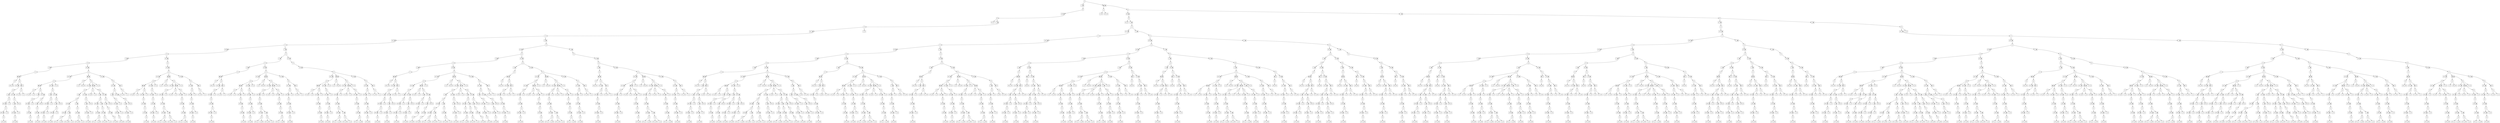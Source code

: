 digraph G {
	Dec_0_1 [shape=circle, label="4"]
	Dec_0_1 -> Ele_1_1
	Ele_1_1 [shape=record,label="<f0> 1|<f1> ●"]
	Ele_1_1:f1 -> Dec_2_1
	Dec_2_1 [shape=circle, label="6"]
	Dec_2_1 -> Ele_3_1
	Ele_3_1 [shape=record,label="<f0> -x8|<f1> ●"]
	Ele_3_1:f1 -> Dec_4_1
	Dec_4_1 [shape=circle, label="8"]
	Dec_4_1 -> Ele_5_1
	Ele_5_1 [shape=record,label="<f0> x1|<f1> 0"]
	Dec_4_1 -> Ele_5_2
	Ele_5_2 [shape=record,label="<f0> 1|<f1> ●"]
	Ele_5_2:f1 -> Dec_6_1
	Dec_6_1 [shape=circle, label="10"]
	Dec_6_1 -> Ele_7_1
	Ele_7_1 [shape=record,label="<f0> x11|<f1> ●"]
	Ele_7_1:f1 -> Dec_8_1
	Dec_8_1 [shape=circle, label="12"]
	Dec_8_1 -> Ele_9_1
	Ele_9_1 [shape=record,label="<f0> x14|<f1> ●"]
	Ele_9_1:f1 -> Dec_10_1
	Dec_10_1 [shape=circle, label="14"]
	Dec_10_1 -> Ele_11_1
	Ele_11_1 [shape=record,label="<f0> x5|<f1> ●"]
	Ele_11_1:f1 -> Dec_12_1
	Dec_12_1 [shape=circle, label="16"]
	Dec_12_1 -> Ele_13_1
	Ele_13_1 [shape=record,label="<f0> 1|<f1> ●"]
	Ele_13_1:f1 -> Dec_14_1
	Dec_14_1 [shape=circle, label="18"]
	Dec_14_1 -> Ele_15_1
	Ele_15_1 [shape=record,label="<f0> 1|<f1> ●"]
	Ele_15_1:f1 -> Dec_16_1
	Dec_16_1 [shape=circle, label="22"]
	Dec_16_1 -> Ele_17_1
	Ele_17_1 [shape=record,label="<f0> ●|<f1> ●"]
	Ele_17_1:f0 -> Dec_18_1
	Dec_18_1 [shape=circle, label="20"]
	Dec_18_1 -> Ele_19_1
	Ele_19_1 [shape=record,label="<f0> -x9|<f1> -x15"]
	Ele_17_1:f1 -> Dec_18_2
	Dec_18_2 [shape=circle, label="26"]
	Dec_18_2 -> Ele_19_2
	Ele_19_2 [shape=record,label="<f0> x12|<f1> ●"]
	Ele_19_2:f1 -> Dec_20_1
	Dec_20_1 [shape=circle, label="28"]
	Dec_20_1 -> Ele_21_1
	Ele_21_1 [shape=record,label="<f0> 1|<f1> ●"]
	Ele_21_1:f1 -> Dec_22_1
	Dec_22_1 [shape=circle, label="30"]
	Dec_22_1 -> Ele_23_1
	Ele_23_1 [shape=record,label="<f0> x10|<f1> ●"]
	Ele_23_1:f1 -> Dec_24_1
	Dec_24_1 [shape=circle, label="32"]
	Dec_24_1 -> Ele_25_1
	Ele_25_1 [shape=record,label="<f0> x16|<f1> ●"]
	Ele_25_1:f1 -> Dec_26_1
	Dec_26_1 [shape=circle, label="34"]
	Dec_26_1 -> Ele_27_1
	Ele_27_1 [shape=record,label="<f0> -x17|<f1> x18"]
	Dec_24_1 -> Ele_25_2
	Ele_25_2 [shape=record,label="<f0> 1|<f1> 0"]
	Dec_22_1 -> Ele_23_2
	Ele_23_2 [shape=record,label="<f0> 1|<f1> 0"]
	Dec_20_1 -> Ele_21_2
	Ele_21_2 [shape=record,label="<f0> x13|<f1> ●"]
	Ele_21_2:f1 -> Dec_22_2
	Dec_22_2 [shape=circle, label="30"]
	Dec_22_2 -> Ele_23_3
	Ele_23_3 [shape=record,label="<f0> 1|<f1> ●"]
	Ele_23_3:f1 -> Dec_24_2
	Dec_24_2 [shape=circle, label="32"]
	Dec_24_2 -> Ele_25_3
	Ele_25_3 [shape=record,label="<f0> x16|<f1> ●"]
	Ele_25_3:f1 -> Dec_26_2
	Dec_26_2 [shape=circle, label="34"]
	Dec_26_2 -> Ele_27_2
	Ele_27_2 [shape=record,label="<f0> -x17|<f1> x18"]
	Dec_24_2 -> Ele_25_4
	Ele_25_4 [shape=record,label="<f0> 1|<f1> 0"]
	Dec_22_2 -> Ele_23_4
	Ele_23_4 [shape=record,label="<f0> x10|<f1> 0"]
	Dec_18_2 -> Ele_19_3
	Ele_19_3 [shape=record,label="<f0> ●|<f1> 0"]
	Ele_19_3:f0 -> Dec_20_2
	Dec_20_2 [shape=circle, label="24"]
	Dec_20_2 -> Ele_21_3
	Ele_21_3 [shape=record,label="<f0> x7|<f1> -x12"]
	Dec_20_2 -> Ele_21_4
	Ele_21_4 [shape=record,label="<f0> 1|<f1> 1"]
	Dec_14_1 -> Ele_15_2
	Ele_15_2 [shape=record,label="<f0> x6|<f1> ●"]
	Ele_15_2:f1 -> Dec_16_2
	Dec_16_2 [shape=circle, label="22"]
	Dec_16_2 -> Ele_17_2
	Ele_17_2 [shape=record,label="<f0> x15|<f1> ●"]
	Ele_17_2:f1 -> Dec_18_3
	Dec_18_3 [shape=circle, label="26"]
	Dec_18_3 -> Ele_19_4
	Ele_19_4 [shape=record,label="<f0> ●|<f1> ●"]
	Ele_19_4:f0 -> Dec_20_3
	Dec_20_3 [shape=circle, label="24"]
	Dec_20_3 -> Ele_21_5
	Ele_21_5 [shape=record,label="<f0> x7|<f1> x12"]
	Dec_20_3 -> Ele_21_6
	Ele_21_6 [shape=record,label="<f0> 1|<f1> 0"]
	Ele_19_4:f1 -> Dec_20_4
	Dec_20_4 [shape=circle, label="28"]
	Dec_20_4 -> Ele_21_7
	Ele_21_7 [shape=record,label="<f0> 1|<f1> ●"]
	Ele_21_7:f1 -> Dec_22_3
	Dec_22_3 [shape=circle, label="30"]
	Dec_22_3 -> Ele_23_5
	Ele_23_5 [shape=record,label="<f0> x10|<f1> ●"]
	Ele_23_5:f1 -> Dec_24_3
	Dec_24_3 [shape=circle, label="32"]
	Dec_24_3 -> Ele_25_5
	Ele_25_5 [shape=record,label="<f0> -x16|<f1> ●"]
	Ele_25_5:f1 -> Dec_26_3
	Dec_26_3 [shape=circle, label="34"]
	Dec_26_3 -> Ele_27_3
	Ele_27_3 [shape=record,label="<f0> -x17|<f1> x18"]
	Dec_22_3 -> Ele_23_6
	Ele_23_6 [shape=record,label="<f0> 1|<f1> 0"]
	Dec_20_4 -> Ele_21_8
	Ele_21_8 [shape=record,label="<f0> x13|<f1> ●"]
	Ele_21_8:f1 -> Dec_22_4
	Dec_22_4 [shape=circle, label="30"]
	Dec_22_4 -> Ele_23_7
	Ele_23_7 [shape=record,label="<f0> 1|<f1> ●"]
	Ele_23_7:f1 -> Dec_24_4
	Dec_24_4 [shape=circle, label="32"]
	Dec_24_4 -> Ele_25_6
	Ele_25_6 [shape=record,label="<f0> -x16|<f1> ●"]
	Ele_25_6:f1 -> Dec_26_4
	Dec_26_4 [shape=circle, label="34"]
	Dec_26_4 -> Ele_27_4
	Ele_27_4 [shape=record,label="<f0> -x17|<f1> x18"]
	Dec_22_4 -> Ele_23_8
	Ele_23_8 [shape=record,label="<f0> x10|<f1> 0"]
	Dec_18_3 -> Ele_19_5
	Ele_19_5 [shape=record,label="<f0> x12|<f1> ●"]
	Ele_19_5:f1 -> Dec_20_5
	Dec_20_5 [shape=circle, label="28"]
	Dec_20_5 -> Ele_21_9
	Ele_21_9 [shape=record,label="<f0> 1|<f1> ●"]
	Ele_21_9:f1 -> Dec_22_5
	Dec_22_5 [shape=circle, label="30"]
	Dec_22_5 -> Ele_23_9
	Ele_23_9 [shape=record,label="<f0> x10|<f1> ●"]
	Ele_23_9:f1 -> Dec_24_5
	Dec_24_5 [shape=circle, label="32"]
	Dec_24_5 -> Ele_25_7
	Ele_25_7 [shape=record,label="<f0> x16|<f1> ●"]
	Ele_25_7:f1 -> Dec_26_5
	Dec_26_5 [shape=circle, label="34"]
	Dec_26_5 -> Ele_27_5
	Ele_27_5 [shape=record,label="<f0> -x17|<f1> x18"]
	Dec_24_5 -> Ele_25_8
	Ele_25_8 [shape=record,label="<f0> 1|<f1> 0"]
	Dec_22_5 -> Ele_23_10
	Ele_23_10 [shape=record,label="<f0> 1|<f1> 0"]
	Dec_20_5 -> Ele_21_10
	Ele_21_10 [shape=record,label="<f0> x13|<f1> ●"]
	Ele_21_10:f1 -> Dec_22_6
	Dec_22_6 [shape=circle, label="30"]
	Dec_22_6 -> Ele_23_11
	Ele_23_11 [shape=record,label="<f0> 1|<f1> ●"]
	Ele_23_11:f1 -> Dec_24_6
	Dec_24_6 [shape=circle, label="32"]
	Dec_24_6 -> Ele_25_9
	Ele_25_9 [shape=record,label="<f0> x16|<f1> ●"]
	Ele_25_9:f1 -> Dec_26_6
	Dec_26_6 [shape=circle, label="34"]
	Dec_26_6 -> Ele_27_6
	Ele_27_6 [shape=record,label="<f0> -x17|<f1> x18"]
	Dec_24_6 -> Ele_25_10
	Ele_25_10 [shape=record,label="<f0> 1|<f1> 0"]
	Dec_22_6 -> Ele_23_12
	Ele_23_12 [shape=record,label="<f0> x10|<f1> 0"]
	Dec_18_3 -> Ele_19_6
	Ele_19_6 [shape=record,label="<f0> -x7|<f1> 0"]
	Dec_16_2 -> Ele_17_3
	Ele_17_3 [shape=record,label="<f0> ●|<f1> ●"]
	Ele_17_3:f0 -> Dec_18_4
	Dec_18_4 [shape=circle, label="20"]
	Dec_18_4 -> Ele_19_7
	Ele_19_7 [shape=record,label="<f0> 1|<f1> 0"]
	Dec_18_4 -> Ele_19_8
	Ele_19_8 [shape=record,label="<f0> x9|<f1> x15"]
	Ele_17_3:f1 -> Dec_18_5
	Dec_18_5 [shape=circle, label="26"]
	Dec_18_5 -> Ele_19_9
	Ele_19_9 [shape=record,label="<f0> x12|<f1> ●"]
	Ele_19_9:f1 -> Dec_20_6
	Dec_20_6 [shape=circle, label="28"]
	Dec_20_6 -> Ele_21_11
	Ele_21_11 [shape=record,label="<f0> 1|<f1> ●"]
	Ele_21_11:f1 -> Dec_22_7
	Dec_22_7 [shape=circle, label="30"]
	Dec_22_7 -> Ele_23_13
	Ele_23_13 [shape=record,label="<f0> x10|<f1> ●"]
	Ele_23_13:f1 -> Dec_24_7
	Dec_24_7 [shape=circle, label="32"]
	Dec_24_7 -> Ele_25_11
	Ele_25_11 [shape=record,label="<f0> x16|<f1> ●"]
	Ele_25_11:f1 -> Dec_26_7
	Dec_26_7 [shape=circle, label="34"]
	Dec_26_7 -> Ele_27_7
	Ele_27_7 [shape=record,label="<f0> x17|<f1> 1"]
	Dec_26_7 -> Ele_27_8
	Ele_27_8 [shape=record,label="<f0> 1|<f1> x18"]
	Dec_24_7 -> Ele_25_12
	Ele_25_12 [shape=record,label="<f0> 1|<f1> ●"]
	Ele_25_12:f1 -> Dec_26_8
	Dec_26_8 [shape=circle, label="34"]
	Dec_26_8 -> Ele_27_9
	Ele_27_9 [shape=record,label="<f0> x17|<f1> -x18"]
	Dec_26_8 -> Ele_27_10
	Ele_27_10 [shape=record,label="<f0> 1|<f1> 0"]
	Dec_22_7 -> Ele_23_14
	Ele_23_14 [shape=record,label="<f0> 1|<f1> ●"]
	Ele_23_14:f1 -> Dec_24_8
	Dec_24_8 [shape=circle, label="32"]
	Dec_24_8 -> Ele_25_13
	Ele_25_13 [shape=record,label="<f0> -x16|<f1> ●"]
	Ele_25_13:f1 -> Dec_26_9
	Dec_26_9 [shape=circle, label="34"]
	Dec_26_9 -> Ele_27_11
	Ele_27_11 [shape=record,label="<f0> x17|<f1> -x18"]
	Dec_26_9 -> Ele_27_12
	Ele_27_12 [shape=record,label="<f0> 1|<f1> 0"]
	Dec_20_6 -> Ele_21_12
	Ele_21_12 [shape=record,label="<f0> x13|<f1> ●"]
	Ele_21_12:f1 -> Dec_22_8
	Dec_22_8 [shape=circle, label="30"]
	Dec_22_8 -> Ele_23_15
	Ele_23_15 [shape=record,label="<f0> 1|<f1> ●"]
	Ele_23_15:f1 -> Dec_24_9
	Dec_24_9 [shape=circle, label="32"]
	Dec_24_9 -> Ele_25_14
	Ele_25_14 [shape=record,label="<f0> x16|<f1> ●"]
	Ele_25_14:f1 -> Dec_26_10
	Dec_26_10 [shape=circle, label="34"]
	Dec_26_10 -> Ele_27_13
	Ele_27_13 [shape=record,label="<f0> -x17|<f1> x18"]
	Dec_24_9 -> Ele_25_15
	Ele_25_15 [shape=record,label="<f0> 1|<f1> 0"]
	Dec_22_8 -> Ele_23_16
	Ele_23_16 [shape=record,label="<f0> x10|<f1> 0"]
	Dec_18_5 -> Ele_19_10
	Ele_19_10 [shape=record,label="<f0> ●|<f1> ●"]
	Ele_19_10:f0 -> Dec_20_7
	Dec_20_7 [shape=circle, label="24"]
	Dec_20_7 -> Ele_21_13
	Ele_21_13 [shape=record,label="<f0> x7|<f1> x12"]
	Dec_20_7 -> Ele_21_14
	Ele_21_14 [shape=record,label="<f0> 1|<f1> 0"]
	Ele_19_10:f1 -> Dec_20_8
	Dec_20_8 [shape=circle, label="28"]
	Dec_20_8 -> Ele_21_15
	Ele_21_15 [shape=record,label="<f0> 1|<f1> ●"]
	Ele_21_15:f1 -> Dec_22_9
	Dec_22_9 [shape=circle, label="30"]
	Dec_22_9 -> Ele_23_17
	Ele_23_17 [shape=record,label="<f0> x10|<f1> ●"]
	Ele_23_17:f1 -> Dec_24_10
	Dec_24_10 [shape=circle, label="32"]
	Dec_24_10 -> Ele_25_16
	Ele_25_16 [shape=record,label="<f0> -x16|<f1> ●"]
	Ele_25_16:f1 -> Dec_26_11
	Dec_26_11 [shape=circle, label="34"]
	Dec_26_11 -> Ele_27_14
	Ele_27_14 [shape=record,label="<f0> x17|<f1> 1"]
	Dec_26_11 -> Ele_27_15
	Ele_27_15 [shape=record,label="<f0> 1|<f1> x18"]
	Dec_22_9 -> Ele_23_18
	Ele_23_18 [shape=record,label="<f0> 1|<f1> ●"]
	Ele_23_18:f1 -> Dec_24_11
	Dec_24_11 [shape=circle, label="32"]
	Dec_24_11 -> Ele_25_17
	Ele_25_17 [shape=record,label="<f0> -x16|<f1> ●"]
	Ele_25_17:f1 -> Dec_26_12
	Dec_26_12 [shape=circle, label="34"]
	Dec_26_12 -> Ele_27_16
	Ele_27_16 [shape=record,label="<f0> x17|<f1> -x18"]
	Dec_26_12 -> Ele_27_17
	Ele_27_17 [shape=record,label="<f0> 1|<f1> 0"]
	Dec_20_8 -> Ele_21_16
	Ele_21_16 [shape=record,label="<f0> x13|<f1> ●"]
	Ele_21_16:f1 -> Dec_22_10
	Dec_22_10 [shape=circle, label="30"]
	Dec_22_10 -> Ele_23_19
	Ele_23_19 [shape=record,label="<f0> 1|<f1> ●"]
	Ele_23_19:f1 -> Dec_24_12
	Dec_24_12 [shape=circle, label="32"]
	Dec_24_12 -> Ele_25_18
	Ele_25_18 [shape=record,label="<f0> -x16|<f1> ●"]
	Ele_25_18:f1 -> Dec_26_13
	Dec_26_13 [shape=circle, label="34"]
	Dec_26_13 -> Ele_27_18
	Ele_27_18 [shape=record,label="<f0> -x17|<f1> x18"]
	Dec_22_10 -> Ele_23_20
	Ele_23_20 [shape=record,label="<f0> x10|<f1> 0"]
	Dec_18_5 -> Ele_19_11
	Ele_19_11 [shape=record,label="<f0> -x7|<f1> 0"]
	Dec_16_2 -> Ele_17_4
	Ele_17_4 [shape=record,label="<f0> -x9|<f1> ●"]
	Ele_17_4:f1 -> Dec_18_6
	Dec_18_6 [shape=circle, label="26"]
	Dec_18_6 -> Ele_19_12
	Ele_19_12 [shape=record,label="<f0> x12|<f1> ●"]
	Ele_19_12:f1 -> Dec_20_9
	Dec_20_9 [shape=circle, label="28"]
	Dec_20_9 -> Ele_21_17
	Ele_21_17 [shape=record,label="<f0> 1|<f1> ●"]
	Ele_21_17:f1 -> Dec_22_11
	Dec_22_11 [shape=circle, label="30"]
	Dec_22_11 -> Ele_23_21
	Ele_23_21 [shape=record,label="<f0> x10|<f1> ●"]
	Ele_23_21:f1 -> Dec_24_13
	Dec_24_13 [shape=circle, label="32"]
	Dec_24_13 -> Ele_25_19
	Ele_25_19 [shape=record,label="<f0> x16|<f1> ●"]
	Ele_25_19:f1 -> Dec_26_14
	Dec_26_14 [shape=circle, label="34"]
	Dec_26_14 -> Ele_27_19
	Ele_27_19 [shape=record,label="<f0> -x17|<f1> x18"]
	Dec_24_13 -> Ele_25_20
	Ele_25_20 [shape=record,label="<f0> 1|<f1> 0"]
	Dec_22_11 -> Ele_23_22
	Ele_23_22 [shape=record,label="<f0> 1|<f1> 0"]
	Dec_20_9 -> Ele_21_18
	Ele_21_18 [shape=record,label="<f0> x13|<f1> ●"]
	Ele_21_18:f1 -> Dec_22_12
	Dec_22_12 [shape=circle, label="30"]
	Dec_22_12 -> Ele_23_23
	Ele_23_23 [shape=record,label="<f0> 1|<f1> ●"]
	Ele_23_23:f1 -> Dec_24_14
	Dec_24_14 [shape=circle, label="32"]
	Dec_24_14 -> Ele_25_21
	Ele_25_21 [shape=record,label="<f0> x16|<f1> ●"]
	Ele_25_21:f1 -> Dec_26_15
	Dec_26_15 [shape=circle, label="34"]
	Dec_26_15 -> Ele_27_20
	Ele_27_20 [shape=record,label="<f0> -x17|<f1> x18"]
	Dec_24_14 -> Ele_25_22
	Ele_25_22 [shape=record,label="<f0> 1|<f1> 0"]
	Dec_22_12 -> Ele_23_24
	Ele_23_24 [shape=record,label="<f0> x10|<f1> 0"]
	Dec_18_6 -> Ele_19_13
	Ele_19_13 [shape=record,label="<f0> ●|<f1> 0"]
	Ele_19_13:f0 -> Dec_20_10
	Dec_20_10 [shape=circle, label="24"]
	Dec_20_10 -> Ele_21_19
	Ele_21_19 [shape=record,label="<f0> x7|<f1> -x12"]
	Dec_20_10 -> Ele_21_20
	Ele_21_20 [shape=record,label="<f0> 1|<f1> 1"]
	Dec_12_1 -> Ele_13_2
	Ele_13_2 [shape=record,label="<f0> x4|<f1> ●"]
	Ele_13_2:f1 -> Dec_14_2
	Dec_14_2 [shape=circle, label="18"]
	Dec_14_2 -> Ele_15_3
	Ele_15_3 [shape=record,label="<f0> -x6|<f1> ●"]
	Ele_15_3:f1 -> Dec_16_3
	Dec_16_3 [shape=circle, label="22"]
	Dec_16_3 -> Ele_17_5
	Ele_17_5 [shape=record,label="<f0> x15|<f1> ●"]
	Ele_17_5:f1 -> Dec_18_7
	Dec_18_7 [shape=circle, label="26"]
	Dec_18_7 -> Ele_19_14
	Ele_19_14 [shape=record,label="<f0> ●|<f1> ●"]
	Ele_19_14:f0 -> Dec_20_11
	Dec_20_11 [shape=circle, label="24"]
	Dec_20_11 -> Ele_21_21
	Ele_21_21 [shape=record,label="<f0> x7|<f1> x12"]
	Dec_20_11 -> Ele_21_22
	Ele_21_22 [shape=record,label="<f0> 1|<f1> 0"]
	Ele_19_14:f1 -> Dec_20_12
	Dec_20_12 [shape=circle, label="28"]
	Dec_20_12 -> Ele_21_23
	Ele_21_23 [shape=record,label="<f0> x13|<f1> ●"]
	Ele_21_23:f1 -> Dec_22_13
	Dec_22_13 [shape=circle, label="30"]
	Dec_22_13 -> Ele_23_25
	Ele_23_25 [shape=record,label="<f0> -x10|<f1> ●"]
	Ele_23_25:f1 -> Dec_24_15
	Dec_24_15 [shape=circle, label="32"]
	Dec_24_15 -> Ele_25_23
	Ele_25_23 [shape=record,label="<f0> -x16|<f1> ●"]
	Ele_25_23:f1 -> Dec_26_16
	Dec_26_16 [shape=circle, label="34"]
	Dec_26_16 -> Ele_27_21
	Ele_27_21 [shape=record,label="<f0> -x17|<f1> x18"]
	Dec_20_12 -> Ele_21_24
	Ele_21_24 [shape=record,label="<f0> 1|<f1> 0"]
	Dec_18_7 -> Ele_19_15
	Ele_19_15 [shape=record,label="<f0> x12|<f1> ●"]
	Ele_19_15:f1 -> Dec_20_13
	Dec_20_13 [shape=circle, label="28"]
	Dec_20_13 -> Ele_21_25
	Ele_21_25 [shape=record,label="<f0> x13|<f1> ●"]
	Ele_21_25:f1 -> Dec_22_14
	Dec_22_14 [shape=circle, label="30"]
	Dec_22_14 -> Ele_23_26
	Ele_23_26 [shape=record,label="<f0> -x10|<f1> ●"]
	Ele_23_26:f1 -> Dec_24_16
	Dec_24_16 [shape=circle, label="32"]
	Dec_24_16 -> Ele_25_24
	Ele_25_24 [shape=record,label="<f0> x16|<f1> ●"]
	Ele_25_24:f1 -> Dec_26_17
	Dec_26_17 [shape=circle, label="34"]
	Dec_26_17 -> Ele_27_22
	Ele_27_22 [shape=record,label="<f0> -x17|<f1> x18"]
	Dec_24_16 -> Ele_25_25
	Ele_25_25 [shape=record,label="<f0> 1|<f1> 0"]
	Dec_20_13 -> Ele_21_26
	Ele_21_26 [shape=record,label="<f0> 1|<f1> 0"]
	Dec_18_7 -> Ele_19_16
	Ele_19_16 [shape=record,label="<f0> -x7|<f1> 0"]
	Dec_16_3 -> Ele_17_6
	Ele_17_6 [shape=record,label="<f0> ●|<f1> ●"]
	Ele_17_6:f0 -> Dec_18_8
	Dec_18_8 [shape=circle, label="20"]
	Dec_18_8 -> Ele_19_17
	Ele_19_17 [shape=record,label="<f0> 1|<f1> 0"]
	Dec_18_8 -> Ele_19_18
	Ele_19_18 [shape=record,label="<f0> x9|<f1> x15"]
	Ele_17_6:f1 -> Dec_18_9
	Dec_18_9 [shape=circle, label="26"]
	Dec_18_9 -> Ele_19_19
	Ele_19_19 [shape=record,label="<f0> x12|<f1> ●"]
	Ele_19_19:f1 -> Dec_20_14
	Dec_20_14 [shape=circle, label="28"]
	Dec_20_14 -> Ele_21_27
	Ele_21_27 [shape=record,label="<f0> x13|<f1> ●"]
	Ele_21_27:f1 -> Dec_22_15
	Dec_22_15 [shape=circle, label="30"]
	Dec_22_15 -> Ele_23_27
	Ele_23_27 [shape=record,label="<f0> -x10|<f1> ●"]
	Ele_23_27:f1 -> Dec_24_17
	Dec_24_17 [shape=circle, label="32"]
	Dec_24_17 -> Ele_25_26
	Ele_25_26 [shape=record,label="<f0> x16|<f1> ●"]
	Ele_25_26:f1 -> Dec_26_18
	Dec_26_18 [shape=circle, label="34"]
	Dec_26_18 -> Ele_27_23
	Ele_27_23 [shape=record,label="<f0> x17|<f1> 1"]
	Dec_26_18 -> Ele_27_24
	Ele_27_24 [shape=record,label="<f0> 1|<f1> x18"]
	Dec_24_17 -> Ele_25_27
	Ele_25_27 [shape=record,label="<f0> 1|<f1> ●"]
	Ele_25_27:f1 -> Dec_26_19
	Dec_26_19 [shape=circle, label="34"]
	Dec_26_19 -> Ele_27_25
	Ele_27_25 [shape=record,label="<f0> x17|<f1> -x18"]
	Dec_26_19 -> Ele_27_26
	Ele_27_26 [shape=record,label="<f0> 1|<f1> 0"]
	Dec_20_14 -> Ele_21_28
	Ele_21_28 [shape=record,label="<f0> 1|<f1> 0"]
	Dec_18_9 -> Ele_19_20
	Ele_19_20 [shape=record,label="<f0> ●|<f1> ●"]
	Ele_19_20:f0 -> Dec_20_15
	Dec_20_15 [shape=circle, label="24"]
	Dec_20_15 -> Ele_21_29
	Ele_21_29 [shape=record,label="<f0> x7|<f1> x12"]
	Dec_20_15 -> Ele_21_30
	Ele_21_30 [shape=record,label="<f0> 1|<f1> 0"]
	Ele_19_20:f1 -> Dec_20_16
	Dec_20_16 [shape=circle, label="28"]
	Dec_20_16 -> Ele_21_31
	Ele_21_31 [shape=record,label="<f0> x13|<f1> ●"]
	Ele_21_31:f1 -> Dec_22_16
	Dec_22_16 [shape=circle, label="30"]
	Dec_22_16 -> Ele_23_28
	Ele_23_28 [shape=record,label="<f0> -x10|<f1> ●"]
	Ele_23_28:f1 -> Dec_24_18
	Dec_24_18 [shape=circle, label="32"]
	Dec_24_18 -> Ele_25_28
	Ele_25_28 [shape=record,label="<f0> -x16|<f1> ●"]
	Ele_25_28:f1 -> Dec_26_20
	Dec_26_20 [shape=circle, label="34"]
	Dec_26_20 -> Ele_27_27
	Ele_27_27 [shape=record,label="<f0> x17|<f1> 1"]
	Dec_26_20 -> Ele_27_28
	Ele_27_28 [shape=record,label="<f0> 1|<f1> x18"]
	Dec_20_16 -> Ele_21_32
	Ele_21_32 [shape=record,label="<f0> 1|<f1> 0"]
	Dec_18_9 -> Ele_19_21
	Ele_19_21 [shape=record,label="<f0> -x7|<f1> 0"]
	Dec_16_3 -> Ele_17_7
	Ele_17_7 [shape=record,label="<f0> -x9|<f1> ●"]
	Ele_17_7:f1 -> Dec_18_10
	Dec_18_10 [shape=circle, label="26"]
	Dec_18_10 -> Ele_19_22
	Ele_19_22 [shape=record,label="<f0> x12|<f1> ●"]
	Ele_19_22:f1 -> Dec_20_17
	Dec_20_17 [shape=circle, label="28"]
	Dec_20_17 -> Ele_21_33
	Ele_21_33 [shape=record,label="<f0> x13|<f1> ●"]
	Ele_21_33:f1 -> Dec_22_17
	Dec_22_17 [shape=circle, label="30"]
	Dec_22_17 -> Ele_23_29
	Ele_23_29 [shape=record,label="<f0> -x10|<f1> ●"]
	Ele_23_29:f1 -> Dec_24_19
	Dec_24_19 [shape=circle, label="32"]
	Dec_24_19 -> Ele_25_29
	Ele_25_29 [shape=record,label="<f0> x16|<f1> ●"]
	Ele_25_29:f1 -> Dec_26_21
	Dec_26_21 [shape=circle, label="34"]
	Dec_26_21 -> Ele_27_29
	Ele_27_29 [shape=record,label="<f0> -x17|<f1> x18"]
	Dec_24_19 -> Ele_25_30
	Ele_25_30 [shape=record,label="<f0> 1|<f1> 0"]
	Dec_20_17 -> Ele_21_34
	Ele_21_34 [shape=record,label="<f0> 1|<f1> 0"]
	Dec_18_10 -> Ele_19_23
	Ele_19_23 [shape=record,label="<f0> ●|<f1> 0"]
	Ele_19_23:f0 -> Dec_20_18
	Dec_20_18 [shape=circle, label="24"]
	Dec_20_18 -> Ele_21_35
	Ele_21_35 [shape=record,label="<f0> x7|<f1> -x12"]
	Dec_20_18 -> Ele_21_36
	Ele_21_36 [shape=record,label="<f0> 1|<f1> 1"]
	Dec_10_1 -> Ele_11_2
	Ele_11_2 [shape=record,label="<f0> 1|<f1> ●"]
	Ele_11_2:f1 -> Dec_12_2
	Dec_12_2 [shape=circle, label="16"]
	Dec_12_2 -> Ele_13_3
	Ele_13_3 [shape=record,label="<f0> 1|<f1> ●"]
	Ele_13_3:f1 -> Dec_14_3
	Dec_14_3 [shape=circle, label="18"]
	Dec_14_3 -> Ele_15_4
	Ele_15_4 [shape=record,label="<f0> 1|<f1> ●"]
	Ele_15_4:f1 -> Dec_16_4
	Dec_16_4 [shape=circle, label="22"]
	Dec_16_4 -> Ele_17_8
	Ele_17_8 [shape=record,label="<f0> ●|<f1> ●"]
	Ele_17_8:f0 -> Dec_18_11
	Dec_18_11 [shape=circle, label="20"]
	Dec_18_11 -> Ele_19_24
	Ele_19_24 [shape=record,label="<f0> -x9|<f1> -x15"]
	Ele_17_8:f1 -> Dec_18_12
	Dec_18_12 [shape=circle, label="26"]
	Dec_18_12 -> Ele_19_25
	Ele_19_25 [shape=record,label="<f0> x12|<f1> ●"]
	Ele_19_25:f1 -> Dec_20_19
	Dec_20_19 [shape=circle, label="28"]
	Dec_20_19 -> Ele_21_37
	Ele_21_37 [shape=record,label="<f0> x13|<f1> ●"]
	Ele_21_37:f1 -> Dec_22_18
	Dec_22_18 [shape=circle, label="30"]
	Dec_22_18 -> Ele_23_30
	Ele_23_30 [shape=record,label="<f0> -x10|<f1> ●"]
	Ele_23_30:f1 -> Dec_24_20
	Dec_24_20 [shape=circle, label="32"]
	Dec_24_20 -> Ele_25_31
	Ele_25_31 [shape=record,label="<f0> x16|<f1> ●"]
	Ele_25_31:f1 -> Dec_26_22
	Dec_26_22 [shape=circle, label="34"]
	Dec_26_22 -> Ele_27_30
	Ele_27_30 [shape=record,label="<f0> -x17|<f1> x18"]
	Dec_24_20 -> Ele_25_32
	Ele_25_32 [shape=record,label="<f0> 1|<f1> 0"]
	Dec_20_19 -> Ele_21_38
	Ele_21_38 [shape=record,label="<f0> 1|<f1> 0"]
	Dec_18_12 -> Ele_19_26
	Ele_19_26 [shape=record,label="<f0> ●|<f1> 0"]
	Ele_19_26:f0 -> Dec_20_20
	Dec_20_20 [shape=circle, label="24"]
	Dec_20_20 -> Ele_21_39
	Ele_21_39 [shape=record,label="<f0> x7|<f1> -x12"]
	Dec_20_20 -> Ele_21_40
	Ele_21_40 [shape=record,label="<f0> 1|<f1> 1"]
	Dec_14_3 -> Ele_15_5
	Ele_15_5 [shape=record,label="<f0> x6|<f1> ●"]
	Ele_15_5:f1 -> Dec_16_5
	Dec_16_5 [shape=circle, label="22"]
	Dec_16_5 -> Ele_17_9
	Ele_17_9 [shape=record,label="<f0> x15|<f1> ●"]
	Ele_17_9:f1 -> Dec_18_13
	Dec_18_13 [shape=circle, label="26"]
	Dec_18_13 -> Ele_19_27
	Ele_19_27 [shape=record,label="<f0> ●|<f1> ●"]
	Ele_19_27:f0 -> Dec_20_21
	Dec_20_21 [shape=circle, label="24"]
	Dec_20_21 -> Ele_21_41
	Ele_21_41 [shape=record,label="<f0> x7|<f1> x12"]
	Dec_20_21 -> Ele_21_42
	Ele_21_42 [shape=record,label="<f0> 1|<f1> 0"]
	Ele_19_27:f1 -> Dec_20_22
	Dec_20_22 [shape=circle, label="28"]
	Dec_20_22 -> Ele_21_43
	Ele_21_43 [shape=record,label="<f0> x13|<f1> ●"]
	Ele_21_43:f1 -> Dec_22_19
	Dec_22_19 [shape=circle, label="30"]
	Dec_22_19 -> Ele_23_31
	Ele_23_31 [shape=record,label="<f0> -x10|<f1> ●"]
	Ele_23_31:f1 -> Dec_24_21
	Dec_24_21 [shape=circle, label="32"]
	Dec_24_21 -> Ele_25_33
	Ele_25_33 [shape=record,label="<f0> -x16|<f1> ●"]
	Ele_25_33:f1 -> Dec_26_23
	Dec_26_23 [shape=circle, label="34"]
	Dec_26_23 -> Ele_27_31
	Ele_27_31 [shape=record,label="<f0> -x17|<f1> x18"]
	Dec_20_22 -> Ele_21_44
	Ele_21_44 [shape=record,label="<f0> 1|<f1> 0"]
	Dec_18_13 -> Ele_19_28
	Ele_19_28 [shape=record,label="<f0> x12|<f1> ●"]
	Ele_19_28:f1 -> Dec_20_23
	Dec_20_23 [shape=circle, label="28"]
	Dec_20_23 -> Ele_21_45
	Ele_21_45 [shape=record,label="<f0> x13|<f1> ●"]
	Ele_21_45:f1 -> Dec_22_20
	Dec_22_20 [shape=circle, label="30"]
	Dec_22_20 -> Ele_23_32
	Ele_23_32 [shape=record,label="<f0> -x10|<f1> ●"]
	Ele_23_32:f1 -> Dec_24_22
	Dec_24_22 [shape=circle, label="32"]
	Dec_24_22 -> Ele_25_34
	Ele_25_34 [shape=record,label="<f0> x16|<f1> ●"]
	Ele_25_34:f1 -> Dec_26_24
	Dec_26_24 [shape=circle, label="34"]
	Dec_26_24 -> Ele_27_32
	Ele_27_32 [shape=record,label="<f0> -x17|<f1> x18"]
	Dec_24_22 -> Ele_25_35
	Ele_25_35 [shape=record,label="<f0> 1|<f1> 0"]
	Dec_20_23 -> Ele_21_46
	Ele_21_46 [shape=record,label="<f0> 1|<f1> 0"]
	Dec_18_13 -> Ele_19_29
	Ele_19_29 [shape=record,label="<f0> -x7|<f1> 0"]
	Dec_16_5 -> Ele_17_10
	Ele_17_10 [shape=record,label="<f0> ●|<f1> ●"]
	Ele_17_10:f0 -> Dec_18_14
	Dec_18_14 [shape=circle, label="20"]
	Dec_18_14 -> Ele_19_30
	Ele_19_30 [shape=record,label="<f0> 1|<f1> 0"]
	Dec_18_14 -> Ele_19_31
	Ele_19_31 [shape=record,label="<f0> x9|<f1> x15"]
	Ele_17_10:f1 -> Dec_18_15
	Dec_18_15 [shape=circle, label="26"]
	Dec_18_15 -> Ele_19_32
	Ele_19_32 [shape=record,label="<f0> x12|<f1> ●"]
	Ele_19_32:f1 -> Dec_20_24
	Dec_20_24 [shape=circle, label="28"]
	Dec_20_24 -> Ele_21_47
	Ele_21_47 [shape=record,label="<f0> x13|<f1> ●"]
	Ele_21_47:f1 -> Dec_22_21
	Dec_22_21 [shape=circle, label="30"]
	Dec_22_21 -> Ele_23_33
	Ele_23_33 [shape=record,label="<f0> -x10|<f1> ●"]
	Ele_23_33:f1 -> Dec_24_23
	Dec_24_23 [shape=circle, label="32"]
	Dec_24_23 -> Ele_25_36
	Ele_25_36 [shape=record,label="<f0> x16|<f1> ●"]
	Ele_25_36:f1 -> Dec_26_25
	Dec_26_25 [shape=circle, label="34"]
	Dec_26_25 -> Ele_27_33
	Ele_27_33 [shape=record,label="<f0> x17|<f1> 1"]
	Dec_26_25 -> Ele_27_34
	Ele_27_34 [shape=record,label="<f0> 1|<f1> x18"]
	Dec_24_23 -> Ele_25_37
	Ele_25_37 [shape=record,label="<f0> 1|<f1> ●"]
	Ele_25_37:f1 -> Dec_26_26
	Dec_26_26 [shape=circle, label="34"]
	Dec_26_26 -> Ele_27_35
	Ele_27_35 [shape=record,label="<f0> x17|<f1> -x18"]
	Dec_26_26 -> Ele_27_36
	Ele_27_36 [shape=record,label="<f0> 1|<f1> 0"]
	Dec_20_24 -> Ele_21_48
	Ele_21_48 [shape=record,label="<f0> 1|<f1> 0"]
	Dec_18_15 -> Ele_19_33
	Ele_19_33 [shape=record,label="<f0> ●|<f1> ●"]
	Ele_19_33:f0 -> Dec_20_25
	Dec_20_25 [shape=circle, label="24"]
	Dec_20_25 -> Ele_21_49
	Ele_21_49 [shape=record,label="<f0> x7|<f1> x12"]
	Dec_20_25 -> Ele_21_50
	Ele_21_50 [shape=record,label="<f0> 1|<f1> 0"]
	Ele_19_33:f1 -> Dec_20_26
	Dec_20_26 [shape=circle, label="28"]
	Dec_20_26 -> Ele_21_51
	Ele_21_51 [shape=record,label="<f0> x13|<f1> ●"]
	Ele_21_51:f1 -> Dec_22_22
	Dec_22_22 [shape=circle, label="30"]
	Dec_22_22 -> Ele_23_34
	Ele_23_34 [shape=record,label="<f0> -x10|<f1> ●"]
	Ele_23_34:f1 -> Dec_24_24
	Dec_24_24 [shape=circle, label="32"]
	Dec_24_24 -> Ele_25_38
	Ele_25_38 [shape=record,label="<f0> -x16|<f1> ●"]
	Ele_25_38:f1 -> Dec_26_27
	Dec_26_27 [shape=circle, label="34"]
	Dec_26_27 -> Ele_27_37
	Ele_27_37 [shape=record,label="<f0> x17|<f1> 1"]
	Dec_26_27 -> Ele_27_38
	Ele_27_38 [shape=record,label="<f0> 1|<f1> x18"]
	Dec_20_26 -> Ele_21_52
	Ele_21_52 [shape=record,label="<f0> 1|<f1> 0"]
	Dec_18_15 -> Ele_19_34
	Ele_19_34 [shape=record,label="<f0> -x7|<f1> 0"]
	Dec_16_5 -> Ele_17_11
	Ele_17_11 [shape=record,label="<f0> -x9|<f1> ●"]
	Ele_17_11:f1 -> Dec_18_16
	Dec_18_16 [shape=circle, label="26"]
	Dec_18_16 -> Ele_19_35
	Ele_19_35 [shape=record,label="<f0> x12|<f1> ●"]
	Ele_19_35:f1 -> Dec_20_27
	Dec_20_27 [shape=circle, label="28"]
	Dec_20_27 -> Ele_21_53
	Ele_21_53 [shape=record,label="<f0> x13|<f1> ●"]
	Ele_21_53:f1 -> Dec_22_23
	Dec_22_23 [shape=circle, label="30"]
	Dec_22_23 -> Ele_23_35
	Ele_23_35 [shape=record,label="<f0> -x10|<f1> ●"]
	Ele_23_35:f1 -> Dec_24_25
	Dec_24_25 [shape=circle, label="32"]
	Dec_24_25 -> Ele_25_39
	Ele_25_39 [shape=record,label="<f0> x16|<f1> ●"]
	Ele_25_39:f1 -> Dec_26_28
	Dec_26_28 [shape=circle, label="34"]
	Dec_26_28 -> Ele_27_39
	Ele_27_39 [shape=record,label="<f0> -x17|<f1> x18"]
	Dec_24_25 -> Ele_25_40
	Ele_25_40 [shape=record,label="<f0> 1|<f1> 0"]
	Dec_20_27 -> Ele_21_54
	Ele_21_54 [shape=record,label="<f0> 1|<f1> 0"]
	Dec_18_16 -> Ele_19_36
	Ele_19_36 [shape=record,label="<f0> ●|<f1> 0"]
	Ele_19_36:f0 -> Dec_20_28
	Dec_20_28 [shape=circle, label="24"]
	Dec_20_28 -> Ele_21_55
	Ele_21_55 [shape=record,label="<f0> x7|<f1> -x12"]
	Dec_20_28 -> Ele_21_56
	Ele_21_56 [shape=record,label="<f0> 1|<f1> 1"]
	Dec_12_2 -> Ele_13_4
	Ele_13_4 [shape=record,label="<f0> x4|<f1> ●"]
	Ele_13_4:f1 -> Dec_14_4
	Dec_14_4 [shape=circle, label="18"]
	Dec_14_4 -> Ele_15_6
	Ele_15_6 [shape=record,label="<f0> -x6|<f1> ●"]
	Ele_15_6:f1 -> Dec_16_6
	Dec_16_6 [shape=circle, label="22"]
	Dec_16_6 -> Ele_17_12
	Ele_17_12 [shape=record,label="<f0> x15|<f1> ●"]
	Ele_17_12:f1 -> Dec_18_17
	Dec_18_17 [shape=circle, label="26"]
	Dec_18_17 -> Ele_19_37
	Ele_19_37 [shape=record,label="<f0> ●|<f1> ●"]
	Ele_19_37:f0 -> Dec_20_29
	Dec_20_29 [shape=circle, label="24"]
	Dec_20_29 -> Ele_21_57
	Ele_21_57 [shape=record,label="<f0> x7|<f1> x12"]
	Dec_20_29 -> Ele_21_58
	Ele_21_58 [shape=record,label="<f0> 1|<f1> 0"]
	Ele_19_37:f1 -> Dec_20_30
	Dec_20_30 [shape=circle, label="28"]
	Dec_20_30 -> Ele_21_59
	Ele_21_59 [shape=record,label="<f0> x13|<f1> ●"]
	Ele_21_59:f1 -> Dec_22_24
	Dec_22_24 [shape=circle, label="30"]
	Dec_22_24 -> Ele_23_36
	Ele_23_36 [shape=record,label="<f0> -x10|<f1> ●"]
	Ele_23_36:f1 -> Dec_24_26
	Dec_24_26 [shape=circle, label="32"]
	Dec_24_26 -> Ele_25_41
	Ele_25_41 [shape=record,label="<f0> -x16|<f1> ●"]
	Ele_25_41:f1 -> Dec_26_29
	Dec_26_29 [shape=circle, label="34"]
	Dec_26_29 -> Ele_27_40
	Ele_27_40 [shape=record,label="<f0> -x17|<f1> x18"]
	Dec_20_30 -> Ele_21_60
	Ele_21_60 [shape=record,label="<f0> 1|<f1> 0"]
	Dec_18_17 -> Ele_19_38
	Ele_19_38 [shape=record,label="<f0> x12|<f1> ●"]
	Ele_19_38:f1 -> Dec_20_31
	Dec_20_31 [shape=circle, label="28"]
	Dec_20_31 -> Ele_21_61
	Ele_21_61 [shape=record,label="<f0> x13|<f1> ●"]
	Ele_21_61:f1 -> Dec_22_25
	Dec_22_25 [shape=circle, label="30"]
	Dec_22_25 -> Ele_23_37
	Ele_23_37 [shape=record,label="<f0> -x10|<f1> ●"]
	Ele_23_37:f1 -> Dec_24_27
	Dec_24_27 [shape=circle, label="32"]
	Dec_24_27 -> Ele_25_42
	Ele_25_42 [shape=record,label="<f0> x16|<f1> ●"]
	Ele_25_42:f1 -> Dec_26_30
	Dec_26_30 [shape=circle, label="34"]
	Dec_26_30 -> Ele_27_41
	Ele_27_41 [shape=record,label="<f0> -x17|<f1> x18"]
	Dec_24_27 -> Ele_25_43
	Ele_25_43 [shape=record,label="<f0> 1|<f1> 0"]
	Dec_20_31 -> Ele_21_62
	Ele_21_62 [shape=record,label="<f0> 1|<f1> 0"]
	Dec_18_17 -> Ele_19_39
	Ele_19_39 [shape=record,label="<f0> -x7|<f1> 0"]
	Dec_16_6 -> Ele_17_13
	Ele_17_13 [shape=record,label="<f0> ●|<f1> ●"]
	Ele_17_13:f0 -> Dec_18_18
	Dec_18_18 [shape=circle, label="20"]
	Dec_18_18 -> Ele_19_40
	Ele_19_40 [shape=record,label="<f0> 1|<f1> 0"]
	Dec_18_18 -> Ele_19_41
	Ele_19_41 [shape=record,label="<f0> x9|<f1> x15"]
	Ele_17_13:f1 -> Dec_18_19
	Dec_18_19 [shape=circle, label="26"]
	Dec_18_19 -> Ele_19_42
	Ele_19_42 [shape=record,label="<f0> x12|<f1> ●"]
	Ele_19_42:f1 -> Dec_20_32
	Dec_20_32 [shape=circle, label="28"]
	Dec_20_32 -> Ele_21_63
	Ele_21_63 [shape=record,label="<f0> x13|<f1> ●"]
	Ele_21_63:f1 -> Dec_22_26
	Dec_22_26 [shape=circle, label="30"]
	Dec_22_26 -> Ele_23_38
	Ele_23_38 [shape=record,label="<f0> -x10|<f1> ●"]
	Ele_23_38:f1 -> Dec_24_28
	Dec_24_28 [shape=circle, label="32"]
	Dec_24_28 -> Ele_25_44
	Ele_25_44 [shape=record,label="<f0> x16|<f1> ●"]
	Ele_25_44:f1 -> Dec_26_31
	Dec_26_31 [shape=circle, label="34"]
	Dec_26_31 -> Ele_27_42
	Ele_27_42 [shape=record,label="<f0> x17|<f1> 1"]
	Dec_26_31 -> Ele_27_43
	Ele_27_43 [shape=record,label="<f0> 1|<f1> x18"]
	Dec_24_28 -> Ele_25_45
	Ele_25_45 [shape=record,label="<f0> 1|<f1> ●"]
	Ele_25_45:f1 -> Dec_26_32
	Dec_26_32 [shape=circle, label="34"]
	Dec_26_32 -> Ele_27_44
	Ele_27_44 [shape=record,label="<f0> x17|<f1> -x18"]
	Dec_26_32 -> Ele_27_45
	Ele_27_45 [shape=record,label="<f0> 1|<f1> 0"]
	Dec_20_32 -> Ele_21_64
	Ele_21_64 [shape=record,label="<f0> 1|<f1> 0"]
	Dec_18_19 -> Ele_19_43
	Ele_19_43 [shape=record,label="<f0> ●|<f1> ●"]
	Ele_19_43:f0 -> Dec_20_33
	Dec_20_33 [shape=circle, label="24"]
	Dec_20_33 -> Ele_21_65
	Ele_21_65 [shape=record,label="<f0> x7|<f1> x12"]
	Dec_20_33 -> Ele_21_66
	Ele_21_66 [shape=record,label="<f0> 1|<f1> 0"]
	Ele_19_43:f1 -> Dec_20_34
	Dec_20_34 [shape=circle, label="28"]
	Dec_20_34 -> Ele_21_67
	Ele_21_67 [shape=record,label="<f0> x13|<f1> ●"]
	Ele_21_67:f1 -> Dec_22_27
	Dec_22_27 [shape=circle, label="30"]
	Dec_22_27 -> Ele_23_39
	Ele_23_39 [shape=record,label="<f0> -x10|<f1> ●"]
	Ele_23_39:f1 -> Dec_24_29
	Dec_24_29 [shape=circle, label="32"]
	Dec_24_29 -> Ele_25_46
	Ele_25_46 [shape=record,label="<f0> -x16|<f1> ●"]
	Ele_25_46:f1 -> Dec_26_33
	Dec_26_33 [shape=circle, label="34"]
	Dec_26_33 -> Ele_27_46
	Ele_27_46 [shape=record,label="<f0> x17|<f1> 1"]
	Dec_26_33 -> Ele_27_47
	Ele_27_47 [shape=record,label="<f0> 1|<f1> x18"]
	Dec_20_34 -> Ele_21_68
	Ele_21_68 [shape=record,label="<f0> 1|<f1> 0"]
	Dec_18_19 -> Ele_19_44
	Ele_19_44 [shape=record,label="<f0> -x7|<f1> 0"]
	Dec_16_6 -> Ele_17_14
	Ele_17_14 [shape=record,label="<f0> -x9|<f1> ●"]
	Ele_17_14:f1 -> Dec_18_20
	Dec_18_20 [shape=circle, label="26"]
	Dec_18_20 -> Ele_19_45
	Ele_19_45 [shape=record,label="<f0> x12|<f1> ●"]
	Ele_19_45:f1 -> Dec_20_35
	Dec_20_35 [shape=circle, label="28"]
	Dec_20_35 -> Ele_21_69
	Ele_21_69 [shape=record,label="<f0> x13|<f1> ●"]
	Ele_21_69:f1 -> Dec_22_28
	Dec_22_28 [shape=circle, label="30"]
	Dec_22_28 -> Ele_23_40
	Ele_23_40 [shape=record,label="<f0> -x10|<f1> ●"]
	Ele_23_40:f1 -> Dec_24_30
	Dec_24_30 [shape=circle, label="32"]
	Dec_24_30 -> Ele_25_47
	Ele_25_47 [shape=record,label="<f0> x16|<f1> ●"]
	Ele_25_47:f1 -> Dec_26_34
	Dec_26_34 [shape=circle, label="34"]
	Dec_26_34 -> Ele_27_48
	Ele_27_48 [shape=record,label="<f0> -x17|<f1> x18"]
	Dec_24_30 -> Ele_25_48
	Ele_25_48 [shape=record,label="<f0> 1|<f1> 0"]
	Dec_20_35 -> Ele_21_70
	Ele_21_70 [shape=record,label="<f0> 1|<f1> 0"]
	Dec_18_20 -> Ele_19_46
	Ele_19_46 [shape=record,label="<f0> ●|<f1> 0"]
	Ele_19_46:f0 -> Dec_20_36
	Dec_20_36 [shape=circle, label="24"]
	Dec_20_36 -> Ele_21_71
	Ele_21_71 [shape=record,label="<f0> x7|<f1> -x12"]
	Dec_20_36 -> Ele_21_72
	Ele_21_72 [shape=record,label="<f0> 1|<f1> 1"]
	Dec_8_1 -> Ele_9_2
	Ele_9_2 [shape=record,label="<f0> 1|<f1> ●"]
	Ele_9_2:f1 -> Dec_10_2
	Dec_10_2 [shape=circle, label="14"]
	Dec_10_2 -> Ele_11_3
	Ele_11_3 [shape=record,label="<f0> x5|<f1> ●"]
	Ele_11_3:f1 -> Dec_12_3
	Dec_12_3 [shape=circle, label="16"]
	Dec_12_3 -> Ele_13_5
	Ele_13_5 [shape=record,label="<f0> 1|<f1> ●"]
	Ele_13_5:f1 -> Dec_14_5
	Dec_14_5 [shape=circle, label="18"]
	Dec_14_5 -> Ele_15_7
	Ele_15_7 [shape=record,label="<f0> 1|<f1> ●"]
	Ele_15_7:f1 -> Dec_16_7
	Dec_16_7 [shape=circle, label="22"]
	Dec_16_7 -> Ele_17_15
	Ele_17_15 [shape=record,label="<f0> ●|<f1> ●"]
	Ele_17_15:f0 -> Dec_18_21
	Dec_18_21 [shape=circle, label="20"]
	Dec_18_21 -> Ele_19_47
	Ele_19_47 [shape=record,label="<f0> -x9|<f1> -x15"]
	Ele_17_15:f1 -> Dec_18_22
	Dec_18_22 [shape=circle, label="26"]
	Dec_18_22 -> Ele_19_48
	Ele_19_48 [shape=record,label="<f0> x12|<f1> ●"]
	Ele_19_48:f1 -> Dec_20_37
	Dec_20_37 [shape=circle, label="28"]
	Dec_20_37 -> Ele_21_73
	Ele_21_73 [shape=record,label="<f0> 1|<f1> ●"]
	Ele_21_73:f1 -> Dec_22_29
	Dec_22_29 [shape=circle, label="30"]
	Dec_22_29 -> Ele_23_41
	Ele_23_41 [shape=record,label="<f0> x10|<f1> ●"]
	Ele_23_41:f1 -> Dec_24_31
	Dec_24_31 [shape=circle, label="32"]
	Dec_24_31 -> Ele_25_49
	Ele_25_49 [shape=record,label="<f0> x16|<f1> ●"]
	Ele_25_49:f1 -> Dec_26_35
	Dec_26_35 [shape=circle, label="34"]
	Dec_26_35 -> Ele_27_49
	Ele_27_49 [shape=record,label="<f0> -x17|<f1> x18"]
	Dec_24_31 -> Ele_25_50
	Ele_25_50 [shape=record,label="<f0> 1|<f1> 0"]
	Dec_22_29 -> Ele_23_42
	Ele_23_42 [shape=record,label="<f0> 1|<f1> 0"]
	Dec_20_37 -> Ele_21_74
	Ele_21_74 [shape=record,label="<f0> x13|<f1> ●"]
	Ele_21_74:f1 -> Dec_22_30
	Dec_22_30 [shape=circle, label="30"]
	Dec_22_30 -> Ele_23_43
	Ele_23_43 [shape=record,label="<f0> 1|<f1> ●"]
	Ele_23_43:f1 -> Dec_24_32
	Dec_24_32 [shape=circle, label="32"]
	Dec_24_32 -> Ele_25_51
	Ele_25_51 [shape=record,label="<f0> x16|<f1> ●"]
	Ele_25_51:f1 -> Dec_26_36
	Dec_26_36 [shape=circle, label="34"]
	Dec_26_36 -> Ele_27_50
	Ele_27_50 [shape=record,label="<f0> -x17|<f1> x18"]
	Dec_24_32 -> Ele_25_52
	Ele_25_52 [shape=record,label="<f0> 1|<f1> 0"]
	Dec_22_30 -> Ele_23_44
	Ele_23_44 [shape=record,label="<f0> x10|<f1> 0"]
	Dec_18_22 -> Ele_19_49
	Ele_19_49 [shape=record,label="<f0> ●|<f1> 0"]
	Ele_19_49:f0 -> Dec_20_38
	Dec_20_38 [shape=circle, label="24"]
	Dec_20_38 -> Ele_21_75
	Ele_21_75 [shape=record,label="<f0> x7|<f1> -x12"]
	Dec_20_38 -> Ele_21_76
	Ele_21_76 [shape=record,label="<f0> 1|<f1> 1"]
	Dec_14_5 -> Ele_15_8
	Ele_15_8 [shape=record,label="<f0> x6|<f1> ●"]
	Ele_15_8:f1 -> Dec_16_8
	Dec_16_8 [shape=circle, label="22"]
	Dec_16_8 -> Ele_17_16
	Ele_17_16 [shape=record,label="<f0> x15|<f1> ●"]
	Ele_17_16:f1 -> Dec_18_23
	Dec_18_23 [shape=circle, label="26"]
	Dec_18_23 -> Ele_19_50
	Ele_19_50 [shape=record,label="<f0> x12|<f1> ●"]
	Ele_19_50:f1 -> Dec_20_39
	Dec_20_39 [shape=circle, label="28"]
	Dec_20_39 -> Ele_21_77
	Ele_21_77 [shape=record,label="<f0> 1|<f1> ●"]
	Ele_21_77:f1 -> Dec_22_31
	Dec_22_31 [shape=circle, label="30"]
	Dec_22_31 -> Ele_23_45
	Ele_23_45 [shape=record,label="<f0> x10|<f1> ●"]
	Ele_23_45:f1 -> Dec_24_33
	Dec_24_33 [shape=circle, label="32"]
	Dec_24_33 -> Ele_25_53
	Ele_25_53 [shape=record,label="<f0> x16|<f1> ●"]
	Ele_25_53:f1 -> Dec_26_37
	Dec_26_37 [shape=circle, label="34"]
	Dec_26_37 -> Ele_27_51
	Ele_27_51 [shape=record,label="<f0> -x17|<f1> x18"]
	Dec_24_33 -> Ele_25_54
	Ele_25_54 [shape=record,label="<f0> 1|<f1> 0"]
	Dec_22_31 -> Ele_23_46
	Ele_23_46 [shape=record,label="<f0> 1|<f1> 0"]
	Dec_20_39 -> Ele_21_78
	Ele_21_78 [shape=record,label="<f0> x13|<f1> ●"]
	Ele_21_78:f1 -> Dec_22_32
	Dec_22_32 [shape=circle, label="30"]
	Dec_22_32 -> Ele_23_47
	Ele_23_47 [shape=record,label="<f0> 1|<f1> ●"]
	Ele_23_47:f1 -> Dec_24_34
	Dec_24_34 [shape=circle, label="32"]
	Dec_24_34 -> Ele_25_55
	Ele_25_55 [shape=record,label="<f0> x16|<f1> ●"]
	Ele_25_55:f1 -> Dec_26_38
	Dec_26_38 [shape=circle, label="34"]
	Dec_26_38 -> Ele_27_52
	Ele_27_52 [shape=record,label="<f0> -x17|<f1> x18"]
	Dec_24_34 -> Ele_25_56
	Ele_25_56 [shape=record,label="<f0> 1|<f1> 0"]
	Dec_22_32 -> Ele_23_48
	Ele_23_48 [shape=record,label="<f0> x10|<f1> 0"]
	Dec_18_23 -> Ele_19_51
	Ele_19_51 [shape=record,label="<f0> ●|<f1> ●"]
	Ele_19_51:f0 -> Dec_20_40
	Dec_20_40 [shape=circle, label="24"]
	Dec_20_40 -> Ele_21_79
	Ele_21_79 [shape=record,label="<f0> x7|<f1> x12"]
	Dec_20_40 -> Ele_21_80
	Ele_21_80 [shape=record,label="<f0> 1|<f1> 0"]
	Ele_19_51:f1 -> Dec_20_41
	Dec_20_41 [shape=circle, label="28"]
	Dec_20_41 -> Ele_21_81
	Ele_21_81 [shape=record,label="<f0> 1|<f1> ●"]
	Ele_21_81:f1 -> Dec_22_33
	Dec_22_33 [shape=circle, label="30"]
	Dec_22_33 -> Ele_23_49
	Ele_23_49 [shape=record,label="<f0> x10|<f1> ●"]
	Ele_23_49:f1 -> Dec_24_35
	Dec_24_35 [shape=circle, label="32"]
	Dec_24_35 -> Ele_25_57
	Ele_25_57 [shape=record,label="<f0> -x16|<f1> ●"]
	Ele_25_57:f1 -> Dec_26_39
	Dec_26_39 [shape=circle, label="34"]
	Dec_26_39 -> Ele_27_53
	Ele_27_53 [shape=record,label="<f0> -x17|<f1> x18"]
	Dec_22_33 -> Ele_23_50
	Ele_23_50 [shape=record,label="<f0> 1|<f1> 0"]
	Dec_20_41 -> Ele_21_82
	Ele_21_82 [shape=record,label="<f0> x13|<f1> ●"]
	Ele_21_82:f1 -> Dec_22_34
	Dec_22_34 [shape=circle, label="30"]
	Dec_22_34 -> Ele_23_51
	Ele_23_51 [shape=record,label="<f0> 1|<f1> ●"]
	Ele_23_51:f1 -> Dec_24_36
	Dec_24_36 [shape=circle, label="32"]
	Dec_24_36 -> Ele_25_58
	Ele_25_58 [shape=record,label="<f0> -x16|<f1> ●"]
	Ele_25_58:f1 -> Dec_26_40
	Dec_26_40 [shape=circle, label="34"]
	Dec_26_40 -> Ele_27_54
	Ele_27_54 [shape=record,label="<f0> -x17|<f1> x18"]
	Dec_22_34 -> Ele_23_52
	Ele_23_52 [shape=record,label="<f0> x10|<f1> 0"]
	Dec_18_23 -> Ele_19_52
	Ele_19_52 [shape=record,label="<f0> -x7|<f1> 0"]
	Dec_16_8 -> Ele_17_17
	Ele_17_17 [shape=record,label="<f0> ●|<f1> ●"]
	Ele_17_17:f0 -> Dec_18_24
	Dec_18_24 [shape=circle, label="20"]
	Dec_18_24 -> Ele_19_53
	Ele_19_53 [shape=record,label="<f0> 1|<f1> 0"]
	Dec_18_24 -> Ele_19_54
	Ele_19_54 [shape=record,label="<f0> x9|<f1> x15"]
	Ele_17_17:f1 -> Dec_18_25
	Dec_18_25 [shape=circle, label="26"]
	Dec_18_25 -> Ele_19_55
	Ele_19_55 [shape=record,label="<f0> x12|<f1> ●"]
	Ele_19_55:f1 -> Dec_20_42
	Dec_20_42 [shape=circle, label="28"]
	Dec_20_42 -> Ele_21_83
	Ele_21_83 [shape=record,label="<f0> 1|<f1> ●"]
	Ele_21_83:f1 -> Dec_22_35
	Dec_22_35 [shape=circle, label="30"]
	Dec_22_35 -> Ele_23_53
	Ele_23_53 [shape=record,label="<f0> x10|<f1> ●"]
	Ele_23_53:f1 -> Dec_24_37
	Dec_24_37 [shape=circle, label="32"]
	Dec_24_37 -> Ele_25_59
	Ele_25_59 [shape=record,label="<f0> x16|<f1> ●"]
	Ele_25_59:f1 -> Dec_26_41
	Dec_26_41 [shape=circle, label="34"]
	Dec_26_41 -> Ele_27_55
	Ele_27_55 [shape=record,label="<f0> x17|<f1> 1"]
	Dec_26_41 -> Ele_27_56
	Ele_27_56 [shape=record,label="<f0> 1|<f1> x18"]
	Dec_24_37 -> Ele_25_60
	Ele_25_60 [shape=record,label="<f0> 1|<f1> ●"]
	Ele_25_60:f1 -> Dec_26_42
	Dec_26_42 [shape=circle, label="34"]
	Dec_26_42 -> Ele_27_57
	Ele_27_57 [shape=record,label="<f0> x17|<f1> -x18"]
	Dec_26_42 -> Ele_27_58
	Ele_27_58 [shape=record,label="<f0> 1|<f1> 0"]
	Dec_22_35 -> Ele_23_54
	Ele_23_54 [shape=record,label="<f0> 1|<f1> ●"]
	Ele_23_54:f1 -> Dec_24_38
	Dec_24_38 [shape=circle, label="32"]
	Dec_24_38 -> Ele_25_61
	Ele_25_61 [shape=record,label="<f0> -x16|<f1> ●"]
	Ele_25_61:f1 -> Dec_26_43
	Dec_26_43 [shape=circle, label="34"]
	Dec_26_43 -> Ele_27_59
	Ele_27_59 [shape=record,label="<f0> x17|<f1> -x18"]
	Dec_26_43 -> Ele_27_60
	Ele_27_60 [shape=record,label="<f0> 1|<f1> 0"]
	Dec_20_42 -> Ele_21_84
	Ele_21_84 [shape=record,label="<f0> x13|<f1> ●"]
	Ele_21_84:f1 -> Dec_22_36
	Dec_22_36 [shape=circle, label="30"]
	Dec_22_36 -> Ele_23_55
	Ele_23_55 [shape=record,label="<f0> 1|<f1> ●"]
	Ele_23_55:f1 -> Dec_24_39
	Dec_24_39 [shape=circle, label="32"]
	Dec_24_39 -> Ele_25_62
	Ele_25_62 [shape=record,label="<f0> x16|<f1> ●"]
	Ele_25_62:f1 -> Dec_26_44
	Dec_26_44 [shape=circle, label="34"]
	Dec_26_44 -> Ele_27_61
	Ele_27_61 [shape=record,label="<f0> -x17|<f1> x18"]
	Dec_24_39 -> Ele_25_63
	Ele_25_63 [shape=record,label="<f0> 1|<f1> 0"]
	Dec_22_36 -> Ele_23_56
	Ele_23_56 [shape=record,label="<f0> x10|<f1> 0"]
	Dec_18_25 -> Ele_19_56
	Ele_19_56 [shape=record,label="<f0> ●|<f1> ●"]
	Ele_19_56:f0 -> Dec_20_43
	Dec_20_43 [shape=circle, label="24"]
	Dec_20_43 -> Ele_21_85
	Ele_21_85 [shape=record,label="<f0> x7|<f1> x12"]
	Dec_20_43 -> Ele_21_86
	Ele_21_86 [shape=record,label="<f0> 1|<f1> 0"]
	Ele_19_56:f1 -> Dec_20_44
	Dec_20_44 [shape=circle, label="28"]
	Dec_20_44 -> Ele_21_87
	Ele_21_87 [shape=record,label="<f0> 1|<f1> ●"]
	Ele_21_87:f1 -> Dec_22_37
	Dec_22_37 [shape=circle, label="30"]
	Dec_22_37 -> Ele_23_57
	Ele_23_57 [shape=record,label="<f0> x10|<f1> ●"]
	Ele_23_57:f1 -> Dec_24_40
	Dec_24_40 [shape=circle, label="32"]
	Dec_24_40 -> Ele_25_64
	Ele_25_64 [shape=record,label="<f0> -x16|<f1> ●"]
	Ele_25_64:f1 -> Dec_26_45
	Dec_26_45 [shape=circle, label="34"]
	Dec_26_45 -> Ele_27_62
	Ele_27_62 [shape=record,label="<f0> x17|<f1> 1"]
	Dec_26_45 -> Ele_27_63
	Ele_27_63 [shape=record,label="<f0> 1|<f1> x18"]
	Dec_22_37 -> Ele_23_58
	Ele_23_58 [shape=record,label="<f0> 1|<f1> ●"]
	Ele_23_58:f1 -> Dec_24_41
	Dec_24_41 [shape=circle, label="32"]
	Dec_24_41 -> Ele_25_65
	Ele_25_65 [shape=record,label="<f0> -x16|<f1> ●"]
	Ele_25_65:f1 -> Dec_26_46
	Dec_26_46 [shape=circle, label="34"]
	Dec_26_46 -> Ele_27_64
	Ele_27_64 [shape=record,label="<f0> x17|<f1> -x18"]
	Dec_26_46 -> Ele_27_65
	Ele_27_65 [shape=record,label="<f0> 1|<f1> 0"]
	Dec_20_44 -> Ele_21_88
	Ele_21_88 [shape=record,label="<f0> x13|<f1> ●"]
	Ele_21_88:f1 -> Dec_22_38
	Dec_22_38 [shape=circle, label="30"]
	Dec_22_38 -> Ele_23_59
	Ele_23_59 [shape=record,label="<f0> 1|<f1> ●"]
	Ele_23_59:f1 -> Dec_24_42
	Dec_24_42 [shape=circle, label="32"]
	Dec_24_42 -> Ele_25_66
	Ele_25_66 [shape=record,label="<f0> -x16|<f1> ●"]
	Ele_25_66:f1 -> Dec_26_47
	Dec_26_47 [shape=circle, label="34"]
	Dec_26_47 -> Ele_27_66
	Ele_27_66 [shape=record,label="<f0> -x17|<f1> x18"]
	Dec_22_38 -> Ele_23_60
	Ele_23_60 [shape=record,label="<f0> x10|<f1> 0"]
	Dec_18_25 -> Ele_19_57
	Ele_19_57 [shape=record,label="<f0> -x7|<f1> 0"]
	Dec_16_8 -> Ele_17_18
	Ele_17_18 [shape=record,label="<f0> -x9|<f1> ●"]
	Ele_17_18:f1 -> Dec_18_26
	Dec_18_26 [shape=circle, label="26"]
	Dec_18_26 -> Ele_19_58
	Ele_19_58 [shape=record,label="<f0> x12|<f1> ●"]
	Ele_19_58:f1 -> Dec_20_45
	Dec_20_45 [shape=circle, label="28"]
	Dec_20_45 -> Ele_21_89
	Ele_21_89 [shape=record,label="<f0> 1|<f1> ●"]
	Ele_21_89:f1 -> Dec_22_39
	Dec_22_39 [shape=circle, label="30"]
	Dec_22_39 -> Ele_23_61
	Ele_23_61 [shape=record,label="<f0> x10|<f1> ●"]
	Ele_23_61:f1 -> Dec_24_43
	Dec_24_43 [shape=circle, label="32"]
	Dec_24_43 -> Ele_25_67
	Ele_25_67 [shape=record,label="<f0> x16|<f1> ●"]
	Ele_25_67:f1 -> Dec_26_48
	Dec_26_48 [shape=circle, label="34"]
	Dec_26_48 -> Ele_27_67
	Ele_27_67 [shape=record,label="<f0> -x17|<f1> x18"]
	Dec_24_43 -> Ele_25_68
	Ele_25_68 [shape=record,label="<f0> 1|<f1> 0"]
	Dec_22_39 -> Ele_23_62
	Ele_23_62 [shape=record,label="<f0> 1|<f1> 0"]
	Dec_20_45 -> Ele_21_90
	Ele_21_90 [shape=record,label="<f0> x13|<f1> ●"]
	Ele_21_90:f1 -> Dec_22_40
	Dec_22_40 [shape=circle, label="30"]
	Dec_22_40 -> Ele_23_63
	Ele_23_63 [shape=record,label="<f0> 1|<f1> ●"]
	Ele_23_63:f1 -> Dec_24_44
	Dec_24_44 [shape=circle, label="32"]
	Dec_24_44 -> Ele_25_69
	Ele_25_69 [shape=record,label="<f0> x16|<f1> ●"]
	Ele_25_69:f1 -> Dec_26_49
	Dec_26_49 [shape=circle, label="34"]
	Dec_26_49 -> Ele_27_68
	Ele_27_68 [shape=record,label="<f0> -x17|<f1> x18"]
	Dec_24_44 -> Ele_25_70
	Ele_25_70 [shape=record,label="<f0> 1|<f1> 0"]
	Dec_22_40 -> Ele_23_64
	Ele_23_64 [shape=record,label="<f0> x10|<f1> 0"]
	Dec_18_26 -> Ele_19_59
	Ele_19_59 [shape=record,label="<f0> ●|<f1> 0"]
	Ele_19_59:f0 -> Dec_20_46
	Dec_20_46 [shape=circle, label="24"]
	Dec_20_46 -> Ele_21_91
	Ele_21_91 [shape=record,label="<f0> x7|<f1> -x12"]
	Dec_20_46 -> Ele_21_92
	Ele_21_92 [shape=record,label="<f0> 1|<f1> 1"]
	Dec_12_3 -> Ele_13_6
	Ele_13_6 [shape=record,label="<f0> x4|<f1> ●"]
	Ele_13_6:f1 -> Dec_14_6
	Dec_14_6 [shape=circle, label="18"]
	Dec_14_6 -> Ele_15_9
	Ele_15_9 [shape=record,label="<f0> 1|<f1> ●"]
	Ele_15_9:f1 -> Dec_16_9
	Dec_16_9 [shape=circle, label="22"]
	Dec_16_9 -> Ele_17_19
	Ele_17_19 [shape=record,label="<f0> ●|<f1> ●"]
	Ele_17_19:f0 -> Dec_18_27
	Dec_18_27 [shape=circle, label="20"]
	Dec_18_27 -> Ele_19_60
	Ele_19_60 [shape=record,label="<f0> -x9|<f1> -x15"]
	Ele_17_19:f1 -> Dec_18_28
	Dec_18_28 [shape=circle, label="26"]
	Dec_18_28 -> Ele_19_61
	Ele_19_61 [shape=record,label="<f0> x12|<f1> ●"]
	Ele_19_61:f1 -> Dec_20_47
	Dec_20_47 [shape=circle, label="28"]
	Dec_20_47 -> Ele_21_93
	Ele_21_93 [shape=record,label="<f0> x13|<f1> ●"]
	Ele_21_93:f1 -> Dec_22_41
	Dec_22_41 [shape=circle, label="30"]
	Dec_22_41 -> Ele_23_65
	Ele_23_65 [shape=record,label="<f0> -x10|<f1> ●"]
	Ele_23_65:f1 -> Dec_24_45
	Dec_24_45 [shape=circle, label="32"]
	Dec_24_45 -> Ele_25_71
	Ele_25_71 [shape=record,label="<f0> x16|<f1> ●"]
	Ele_25_71:f1 -> Dec_26_50
	Dec_26_50 [shape=circle, label="34"]
	Dec_26_50 -> Ele_27_69
	Ele_27_69 [shape=record,label="<f0> -x17|<f1> x18"]
	Dec_24_45 -> Ele_25_72
	Ele_25_72 [shape=record,label="<f0> 1|<f1> 0"]
	Dec_20_47 -> Ele_21_94
	Ele_21_94 [shape=record,label="<f0> 1|<f1> 0"]
	Dec_18_28 -> Ele_19_62
	Ele_19_62 [shape=record,label="<f0> ●|<f1> 0"]
	Ele_19_62:f0 -> Dec_20_48
	Dec_20_48 [shape=circle, label="24"]
	Dec_20_48 -> Ele_21_95
	Ele_21_95 [shape=record,label="<f0> x7|<f1> -x12"]
	Dec_20_48 -> Ele_21_96
	Ele_21_96 [shape=record,label="<f0> 1|<f1> 1"]
	Dec_14_6 -> Ele_15_10
	Ele_15_10 [shape=record,label="<f0> x6|<f1> ●"]
	Ele_15_10:f1 -> Dec_16_10
	Dec_16_10 [shape=circle, label="22"]
	Dec_16_10 -> Ele_17_20
	Ele_17_20 [shape=record,label="<f0> x15|<f1> ●"]
	Ele_17_20:f1 -> Dec_18_29
	Dec_18_29 [shape=circle, label="26"]
	Dec_18_29 -> Ele_19_63
	Ele_19_63 [shape=record,label="<f0> x12|<f1> ●"]
	Ele_19_63:f1 -> Dec_20_49
	Dec_20_49 [shape=circle, label="28"]
	Dec_20_49 -> Ele_21_97
	Ele_21_97 [shape=record,label="<f0> x13|<f1> ●"]
	Ele_21_97:f1 -> Dec_22_42
	Dec_22_42 [shape=circle, label="30"]
	Dec_22_42 -> Ele_23_66
	Ele_23_66 [shape=record,label="<f0> -x10|<f1> ●"]
	Ele_23_66:f1 -> Dec_24_46
	Dec_24_46 [shape=circle, label="32"]
	Dec_24_46 -> Ele_25_73
	Ele_25_73 [shape=record,label="<f0> x16|<f1> ●"]
	Ele_25_73:f1 -> Dec_26_51
	Dec_26_51 [shape=circle, label="34"]
	Dec_26_51 -> Ele_27_70
	Ele_27_70 [shape=record,label="<f0> -x17|<f1> x18"]
	Dec_24_46 -> Ele_25_74
	Ele_25_74 [shape=record,label="<f0> 1|<f1> 0"]
	Dec_20_49 -> Ele_21_98
	Ele_21_98 [shape=record,label="<f0> 1|<f1> 0"]
	Dec_18_29 -> Ele_19_64
	Ele_19_64 [shape=record,label="<f0> ●|<f1> ●"]
	Ele_19_64:f0 -> Dec_20_50
	Dec_20_50 [shape=circle, label="24"]
	Dec_20_50 -> Ele_21_99
	Ele_21_99 [shape=record,label="<f0> x7|<f1> x12"]
	Dec_20_50 -> Ele_21_100
	Ele_21_100 [shape=record,label="<f0> 1|<f1> 0"]
	Ele_19_64:f1 -> Dec_20_51
	Dec_20_51 [shape=circle, label="28"]
	Dec_20_51 -> Ele_21_101
	Ele_21_101 [shape=record,label="<f0> x13|<f1> ●"]
	Ele_21_101:f1 -> Dec_22_43
	Dec_22_43 [shape=circle, label="30"]
	Dec_22_43 -> Ele_23_67
	Ele_23_67 [shape=record,label="<f0> -x10|<f1> ●"]
	Ele_23_67:f1 -> Dec_24_47
	Dec_24_47 [shape=circle, label="32"]
	Dec_24_47 -> Ele_25_75
	Ele_25_75 [shape=record,label="<f0> -x16|<f1> ●"]
	Ele_25_75:f1 -> Dec_26_52
	Dec_26_52 [shape=circle, label="34"]
	Dec_26_52 -> Ele_27_71
	Ele_27_71 [shape=record,label="<f0> -x17|<f1> x18"]
	Dec_20_51 -> Ele_21_102
	Ele_21_102 [shape=record,label="<f0> 1|<f1> 0"]
	Dec_18_29 -> Ele_19_65
	Ele_19_65 [shape=record,label="<f0> -x7|<f1> 0"]
	Dec_16_10 -> Ele_17_21
	Ele_17_21 [shape=record,label="<f0> ●|<f1> ●"]
	Ele_17_21:f0 -> Dec_18_30
	Dec_18_30 [shape=circle, label="20"]
	Dec_18_30 -> Ele_19_66
	Ele_19_66 [shape=record,label="<f0> 1|<f1> 0"]
	Dec_18_30 -> Ele_19_67
	Ele_19_67 [shape=record,label="<f0> x9|<f1> x15"]
	Ele_17_21:f1 -> Dec_18_31
	Dec_18_31 [shape=circle, label="26"]
	Dec_18_31 -> Ele_19_68
	Ele_19_68 [shape=record,label="<f0> x12|<f1> ●"]
	Ele_19_68:f1 -> Dec_20_52
	Dec_20_52 [shape=circle, label="28"]
	Dec_20_52 -> Ele_21_103
	Ele_21_103 [shape=record,label="<f0> x13|<f1> ●"]
	Ele_21_103:f1 -> Dec_22_44
	Dec_22_44 [shape=circle, label="30"]
	Dec_22_44 -> Ele_23_68
	Ele_23_68 [shape=record,label="<f0> -x10|<f1> ●"]
	Ele_23_68:f1 -> Dec_24_48
	Dec_24_48 [shape=circle, label="32"]
	Dec_24_48 -> Ele_25_76
	Ele_25_76 [shape=record,label="<f0> x16|<f1> ●"]
	Ele_25_76:f1 -> Dec_26_53
	Dec_26_53 [shape=circle, label="34"]
	Dec_26_53 -> Ele_27_72
	Ele_27_72 [shape=record,label="<f0> x17|<f1> 1"]
	Dec_26_53 -> Ele_27_73
	Ele_27_73 [shape=record,label="<f0> 1|<f1> x18"]
	Dec_24_48 -> Ele_25_77
	Ele_25_77 [shape=record,label="<f0> 1|<f1> ●"]
	Ele_25_77:f1 -> Dec_26_54
	Dec_26_54 [shape=circle, label="34"]
	Dec_26_54 -> Ele_27_74
	Ele_27_74 [shape=record,label="<f0> x17|<f1> -x18"]
	Dec_26_54 -> Ele_27_75
	Ele_27_75 [shape=record,label="<f0> 1|<f1> 0"]
	Dec_20_52 -> Ele_21_104
	Ele_21_104 [shape=record,label="<f0> 1|<f1> 0"]
	Dec_18_31 -> Ele_19_69
	Ele_19_69 [shape=record,label="<f0> ●|<f1> ●"]
	Ele_19_69:f0 -> Dec_20_53
	Dec_20_53 [shape=circle, label="24"]
	Dec_20_53 -> Ele_21_105
	Ele_21_105 [shape=record,label="<f0> x7|<f1> x12"]
	Dec_20_53 -> Ele_21_106
	Ele_21_106 [shape=record,label="<f0> 1|<f1> 0"]
	Ele_19_69:f1 -> Dec_20_54
	Dec_20_54 [shape=circle, label="28"]
	Dec_20_54 -> Ele_21_107
	Ele_21_107 [shape=record,label="<f0> x13|<f1> ●"]
	Ele_21_107:f1 -> Dec_22_45
	Dec_22_45 [shape=circle, label="30"]
	Dec_22_45 -> Ele_23_69
	Ele_23_69 [shape=record,label="<f0> -x10|<f1> ●"]
	Ele_23_69:f1 -> Dec_24_49
	Dec_24_49 [shape=circle, label="32"]
	Dec_24_49 -> Ele_25_78
	Ele_25_78 [shape=record,label="<f0> -x16|<f1> ●"]
	Ele_25_78:f1 -> Dec_26_55
	Dec_26_55 [shape=circle, label="34"]
	Dec_26_55 -> Ele_27_76
	Ele_27_76 [shape=record,label="<f0> x17|<f1> 1"]
	Dec_26_55 -> Ele_27_77
	Ele_27_77 [shape=record,label="<f0> 1|<f1> x18"]
	Dec_20_54 -> Ele_21_108
	Ele_21_108 [shape=record,label="<f0> 1|<f1> 0"]
	Dec_18_31 -> Ele_19_70
	Ele_19_70 [shape=record,label="<f0> -x7|<f1> 0"]
	Dec_16_10 -> Ele_17_22
	Ele_17_22 [shape=record,label="<f0> -x9|<f1> ●"]
	Ele_17_22:f1 -> Dec_18_32
	Dec_18_32 [shape=circle, label="26"]
	Dec_18_32 -> Ele_19_71
	Ele_19_71 [shape=record,label="<f0> x12|<f1> ●"]
	Ele_19_71:f1 -> Dec_20_55
	Dec_20_55 [shape=circle, label="28"]
	Dec_20_55 -> Ele_21_109
	Ele_21_109 [shape=record,label="<f0> x13|<f1> ●"]
	Ele_21_109:f1 -> Dec_22_46
	Dec_22_46 [shape=circle, label="30"]
	Dec_22_46 -> Ele_23_70
	Ele_23_70 [shape=record,label="<f0> -x10|<f1> ●"]
	Ele_23_70:f1 -> Dec_24_50
	Dec_24_50 [shape=circle, label="32"]
	Dec_24_50 -> Ele_25_79
	Ele_25_79 [shape=record,label="<f0> x16|<f1> ●"]
	Ele_25_79:f1 -> Dec_26_56
	Dec_26_56 [shape=circle, label="34"]
	Dec_26_56 -> Ele_27_78
	Ele_27_78 [shape=record,label="<f0> -x17|<f1> x18"]
	Dec_24_50 -> Ele_25_80
	Ele_25_80 [shape=record,label="<f0> 1|<f1> 0"]
	Dec_20_55 -> Ele_21_110
	Ele_21_110 [shape=record,label="<f0> 1|<f1> 0"]
	Dec_18_32 -> Ele_19_72
	Ele_19_72 [shape=record,label="<f0> ●|<f1> 0"]
	Ele_19_72:f0 -> Dec_20_56
	Dec_20_56 [shape=circle, label="24"]
	Dec_20_56 -> Ele_21_111
	Ele_21_111 [shape=record,label="<f0> x7|<f1> -x12"]
	Dec_20_56 -> Ele_21_112
	Ele_21_112 [shape=record,label="<f0> 1|<f1> 1"]
	Dec_10_2 -> Ele_11_4
	Ele_11_4 [shape=record,label="<f0> 1|<f1> ●"]
	Ele_11_4:f1 -> Dec_12_4
	Dec_12_4 [shape=circle, label="16"]
	Dec_12_4 -> Ele_13_7
	Ele_13_7 [shape=record,label="<f0> -x4|<f1> ●"]
	Ele_13_7:f1 -> Dec_14_7
	Dec_14_7 [shape=circle, label="18"]
	Dec_14_7 -> Ele_15_11
	Ele_15_11 [shape=record,label="<f0> 1|<f1> ●"]
	Ele_15_11:f1 -> Dec_16_11
	Dec_16_11 [shape=circle, label="22"]
	Dec_16_11 -> Ele_17_23
	Ele_17_23 [shape=record,label="<f0> ●|<f1> ●"]
	Ele_17_23:f0 -> Dec_18_33
	Dec_18_33 [shape=circle, label="20"]
	Dec_18_33 -> Ele_19_73
	Ele_19_73 [shape=record,label="<f0> -x9|<f1> -x15"]
	Ele_17_23:f1 -> Dec_18_34
	Dec_18_34 [shape=circle, label="26"]
	Dec_18_34 -> Ele_19_74
	Ele_19_74 [shape=record,label="<f0> x12|<f1> ●"]
	Ele_19_74:f1 -> Dec_20_57
	Dec_20_57 [shape=circle, label="28"]
	Dec_20_57 -> Ele_21_113
	Ele_21_113 [shape=record,label="<f0> x13|<f1> ●"]
	Ele_21_113:f1 -> Dec_22_47
	Dec_22_47 [shape=circle, label="30"]
	Dec_22_47 -> Ele_23_71
	Ele_23_71 [shape=record,label="<f0> -x10|<f1> ●"]
	Ele_23_71:f1 -> Dec_24_51
	Dec_24_51 [shape=circle, label="32"]
	Dec_24_51 -> Ele_25_81
	Ele_25_81 [shape=record,label="<f0> x16|<f1> ●"]
	Ele_25_81:f1 -> Dec_26_57
	Dec_26_57 [shape=circle, label="34"]
	Dec_26_57 -> Ele_27_79
	Ele_27_79 [shape=record,label="<f0> -x17|<f1> x18"]
	Dec_24_51 -> Ele_25_82
	Ele_25_82 [shape=record,label="<f0> 1|<f1> 0"]
	Dec_20_57 -> Ele_21_114
	Ele_21_114 [shape=record,label="<f0> 1|<f1> 0"]
	Dec_18_34 -> Ele_19_75
	Ele_19_75 [shape=record,label="<f0> ●|<f1> 0"]
	Ele_19_75:f0 -> Dec_20_58
	Dec_20_58 [shape=circle, label="24"]
	Dec_20_58 -> Ele_21_115
	Ele_21_115 [shape=record,label="<f0> x7|<f1> -x12"]
	Dec_20_58 -> Ele_21_116
	Ele_21_116 [shape=record,label="<f0> 1|<f1> 1"]
	Dec_14_7 -> Ele_15_12
	Ele_15_12 [shape=record,label="<f0> x6|<f1> ●"]
	Ele_15_12:f1 -> Dec_16_12
	Dec_16_12 [shape=circle, label="22"]
	Dec_16_12 -> Ele_17_24
	Ele_17_24 [shape=record,label="<f0> x15|<f1> ●"]
	Ele_17_24:f1 -> Dec_18_35
	Dec_18_35 [shape=circle, label="26"]
	Dec_18_35 -> Ele_19_76
	Ele_19_76 [shape=record,label="<f0> x12|<f1> ●"]
	Ele_19_76:f1 -> Dec_20_59
	Dec_20_59 [shape=circle, label="28"]
	Dec_20_59 -> Ele_21_117
	Ele_21_117 [shape=record,label="<f0> x13|<f1> ●"]
	Ele_21_117:f1 -> Dec_22_48
	Dec_22_48 [shape=circle, label="30"]
	Dec_22_48 -> Ele_23_72
	Ele_23_72 [shape=record,label="<f0> -x10|<f1> ●"]
	Ele_23_72:f1 -> Dec_24_52
	Dec_24_52 [shape=circle, label="32"]
	Dec_24_52 -> Ele_25_83
	Ele_25_83 [shape=record,label="<f0> x16|<f1> ●"]
	Ele_25_83:f1 -> Dec_26_58
	Dec_26_58 [shape=circle, label="34"]
	Dec_26_58 -> Ele_27_80
	Ele_27_80 [shape=record,label="<f0> -x17|<f1> x18"]
	Dec_24_52 -> Ele_25_84
	Ele_25_84 [shape=record,label="<f0> 1|<f1> 0"]
	Dec_20_59 -> Ele_21_118
	Ele_21_118 [shape=record,label="<f0> 1|<f1> 0"]
	Dec_18_35 -> Ele_19_77
	Ele_19_77 [shape=record,label="<f0> ●|<f1> ●"]
	Ele_19_77:f0 -> Dec_20_60
	Dec_20_60 [shape=circle, label="24"]
	Dec_20_60 -> Ele_21_119
	Ele_21_119 [shape=record,label="<f0> x7|<f1> x12"]
	Dec_20_60 -> Ele_21_120
	Ele_21_120 [shape=record,label="<f0> 1|<f1> 0"]
	Ele_19_77:f1 -> Dec_20_61
	Dec_20_61 [shape=circle, label="28"]
	Dec_20_61 -> Ele_21_121
	Ele_21_121 [shape=record,label="<f0> x13|<f1> ●"]
	Ele_21_121:f1 -> Dec_22_49
	Dec_22_49 [shape=circle, label="30"]
	Dec_22_49 -> Ele_23_73
	Ele_23_73 [shape=record,label="<f0> -x10|<f1> ●"]
	Ele_23_73:f1 -> Dec_24_53
	Dec_24_53 [shape=circle, label="32"]
	Dec_24_53 -> Ele_25_85
	Ele_25_85 [shape=record,label="<f0> -x16|<f1> ●"]
	Ele_25_85:f1 -> Dec_26_59
	Dec_26_59 [shape=circle, label="34"]
	Dec_26_59 -> Ele_27_81
	Ele_27_81 [shape=record,label="<f0> -x17|<f1> x18"]
	Dec_20_61 -> Ele_21_122
	Ele_21_122 [shape=record,label="<f0> 1|<f1> 0"]
	Dec_18_35 -> Ele_19_78
	Ele_19_78 [shape=record,label="<f0> -x7|<f1> 0"]
	Dec_16_12 -> Ele_17_25
	Ele_17_25 [shape=record,label="<f0> ●|<f1> ●"]
	Ele_17_25:f0 -> Dec_18_36
	Dec_18_36 [shape=circle, label="20"]
	Dec_18_36 -> Ele_19_79
	Ele_19_79 [shape=record,label="<f0> 1|<f1> 0"]
	Dec_18_36 -> Ele_19_80
	Ele_19_80 [shape=record,label="<f0> x9|<f1> x15"]
	Ele_17_25:f1 -> Dec_18_37
	Dec_18_37 [shape=circle, label="26"]
	Dec_18_37 -> Ele_19_81
	Ele_19_81 [shape=record,label="<f0> x12|<f1> ●"]
	Ele_19_81:f1 -> Dec_20_62
	Dec_20_62 [shape=circle, label="28"]
	Dec_20_62 -> Ele_21_123
	Ele_21_123 [shape=record,label="<f0> x13|<f1> ●"]
	Ele_21_123:f1 -> Dec_22_50
	Dec_22_50 [shape=circle, label="30"]
	Dec_22_50 -> Ele_23_74
	Ele_23_74 [shape=record,label="<f0> -x10|<f1> ●"]
	Ele_23_74:f1 -> Dec_24_54
	Dec_24_54 [shape=circle, label="32"]
	Dec_24_54 -> Ele_25_86
	Ele_25_86 [shape=record,label="<f0> x16|<f1> ●"]
	Ele_25_86:f1 -> Dec_26_60
	Dec_26_60 [shape=circle, label="34"]
	Dec_26_60 -> Ele_27_82
	Ele_27_82 [shape=record,label="<f0> x17|<f1> 1"]
	Dec_26_60 -> Ele_27_83
	Ele_27_83 [shape=record,label="<f0> 1|<f1> x18"]
	Dec_24_54 -> Ele_25_87
	Ele_25_87 [shape=record,label="<f0> 1|<f1> ●"]
	Ele_25_87:f1 -> Dec_26_61
	Dec_26_61 [shape=circle, label="34"]
	Dec_26_61 -> Ele_27_84
	Ele_27_84 [shape=record,label="<f0> x17|<f1> -x18"]
	Dec_26_61 -> Ele_27_85
	Ele_27_85 [shape=record,label="<f0> 1|<f1> 0"]
	Dec_20_62 -> Ele_21_124
	Ele_21_124 [shape=record,label="<f0> 1|<f1> 0"]
	Dec_18_37 -> Ele_19_82
	Ele_19_82 [shape=record,label="<f0> ●|<f1> ●"]
	Ele_19_82:f0 -> Dec_20_63
	Dec_20_63 [shape=circle, label="24"]
	Dec_20_63 -> Ele_21_125
	Ele_21_125 [shape=record,label="<f0> x7|<f1> x12"]
	Dec_20_63 -> Ele_21_126
	Ele_21_126 [shape=record,label="<f0> 1|<f1> 0"]
	Ele_19_82:f1 -> Dec_20_64
	Dec_20_64 [shape=circle, label="28"]
	Dec_20_64 -> Ele_21_127
	Ele_21_127 [shape=record,label="<f0> x13|<f1> ●"]
	Ele_21_127:f1 -> Dec_22_51
	Dec_22_51 [shape=circle, label="30"]
	Dec_22_51 -> Ele_23_75
	Ele_23_75 [shape=record,label="<f0> -x10|<f1> ●"]
	Ele_23_75:f1 -> Dec_24_55
	Dec_24_55 [shape=circle, label="32"]
	Dec_24_55 -> Ele_25_88
	Ele_25_88 [shape=record,label="<f0> -x16|<f1> ●"]
	Ele_25_88:f1 -> Dec_26_62
	Dec_26_62 [shape=circle, label="34"]
	Dec_26_62 -> Ele_27_86
	Ele_27_86 [shape=record,label="<f0> x17|<f1> 1"]
	Dec_26_62 -> Ele_27_87
	Ele_27_87 [shape=record,label="<f0> 1|<f1> x18"]
	Dec_20_64 -> Ele_21_128
	Ele_21_128 [shape=record,label="<f0> 1|<f1> 0"]
	Dec_18_37 -> Ele_19_83
	Ele_19_83 [shape=record,label="<f0> -x7|<f1> 0"]
	Dec_16_12 -> Ele_17_26
	Ele_17_26 [shape=record,label="<f0> -x9|<f1> ●"]
	Ele_17_26:f1 -> Dec_18_38
	Dec_18_38 [shape=circle, label="26"]
	Dec_18_38 -> Ele_19_84
	Ele_19_84 [shape=record,label="<f0> x12|<f1> ●"]
	Ele_19_84:f1 -> Dec_20_65
	Dec_20_65 [shape=circle, label="28"]
	Dec_20_65 -> Ele_21_129
	Ele_21_129 [shape=record,label="<f0> x13|<f1> ●"]
	Ele_21_129:f1 -> Dec_22_52
	Dec_22_52 [shape=circle, label="30"]
	Dec_22_52 -> Ele_23_76
	Ele_23_76 [shape=record,label="<f0> -x10|<f1> ●"]
	Ele_23_76:f1 -> Dec_24_56
	Dec_24_56 [shape=circle, label="32"]
	Dec_24_56 -> Ele_25_89
	Ele_25_89 [shape=record,label="<f0> x16|<f1> ●"]
	Ele_25_89:f1 -> Dec_26_63
	Dec_26_63 [shape=circle, label="34"]
	Dec_26_63 -> Ele_27_88
	Ele_27_88 [shape=record,label="<f0> -x17|<f1> x18"]
	Dec_24_56 -> Ele_25_90
	Ele_25_90 [shape=record,label="<f0> 1|<f1> 0"]
	Dec_20_65 -> Ele_21_130
	Ele_21_130 [shape=record,label="<f0> 1|<f1> 0"]
	Dec_18_38 -> Ele_19_85
	Ele_19_85 [shape=record,label="<f0> ●|<f1> 0"]
	Ele_19_85:f0 -> Dec_20_66
	Dec_20_66 [shape=circle, label="24"]
	Dec_20_66 -> Ele_21_131
	Ele_21_131 [shape=record,label="<f0> x7|<f1> -x12"]
	Dec_20_66 -> Ele_21_132
	Ele_21_132 [shape=record,label="<f0> 1|<f1> 1"]
	Dec_6_1 -> Ele_7_2
	Ele_7_2 [shape=record,label="<f0> 1|<f1> 0"]
	Dec_0_1 -> Ele_1_2
	Ele_1_2 [shape=record,label="<f0> ●|<f1> ●"]
	Ele_1_2:f0 -> Dec_2_2
	Dec_2_2 [shape=circle, label="2"]
	Dec_2_2 -> Ele_3_2
	Ele_3_2 [shape=record,label="<f0> 1|<f1> x3"]
	Dec_2_2 -> Ele_3_3
	Ele_3_3 [shape=record,label="<f0> x2|<f1> -x3"]
	Ele_1_2:f1 -> Dec_2_3
	Dec_2_3 [shape=circle, label="6"]
	Dec_2_3 -> Ele_3_4
	Ele_3_4 [shape=record,label="<f0> x8|<f1> ●"]
	Ele_3_4:f1 -> Dec_4_2
	Dec_4_2 [shape=circle, label="8"]
	Dec_4_2 -> Ele_5_3
	Ele_5_3 [shape=record,label="<f0> x1|<f1> 0"]
	Dec_4_2 -> Ele_5_4
	Ele_5_4 [shape=record,label="<f0> 1|<f1> ●"]
	Ele_5_4:f1 -> Dec_6_2
	Dec_6_2 [shape=circle, label="10"]
	Dec_6_2 -> Ele_7_3
	Ele_7_3 [shape=record,label="<f0> x11|<f1> ●"]
	Ele_7_3:f1 -> Dec_8_2
	Dec_8_2 [shape=circle, label="12"]
	Dec_8_2 -> Ele_9_3
	Ele_9_3 [shape=record,label="<f0> -x14|<f1> ●"]
	Ele_9_3:f1 -> Dec_10_3
	Dec_10_3 [shape=circle, label="14"]
	Dec_10_3 -> Ele_11_5
	Ele_11_5 [shape=record,label="<f0> x5|<f1> ●"]
	Ele_11_5:f1 -> Dec_12_5
	Dec_12_5 [shape=circle, label="16"]
	Dec_12_5 -> Ele_13_8
	Ele_13_8 [shape=record,label="<f0> 1|<f1> ●"]
	Ele_13_8:f1 -> Dec_14_8
	Dec_14_8 [shape=circle, label="18"]
	Dec_14_8 -> Ele_15_13
	Ele_15_13 [shape=record,label="<f0> 1|<f1> ●"]
	Ele_15_13:f1 -> Dec_16_13
	Dec_16_13 [shape=circle, label="22"]
	Dec_16_13 -> Ele_17_27
	Ele_17_27 [shape=record,label="<f0> ●|<f1> ●"]
	Ele_17_27:f0 -> Dec_18_39
	Dec_18_39 [shape=circle, label="20"]
	Dec_18_39 -> Ele_19_86
	Ele_19_86 [shape=record,label="<f0> -x9|<f1> -x15"]
	Ele_17_27:f1 -> Dec_18_40
	Dec_18_40 [shape=circle, label="26"]
	Dec_18_40 -> Ele_19_87
	Ele_19_87 [shape=record,label="<f0> 1|<f1> ●"]
	Ele_19_87:f1 -> Dec_20_67
	Dec_20_67 [shape=circle, label="28"]
	Dec_20_67 -> Ele_21_133
	Ele_21_133 [shape=record,label="<f0> 1|<f1> ●"]
	Ele_21_133:f1 -> Dec_22_53
	Dec_22_53 [shape=circle, label="30"]
	Dec_22_53 -> Ele_23_77
	Ele_23_77 [shape=record,label="<f0> x10|<f1> ●"]
	Ele_23_77:f1 -> Dec_24_57
	Dec_24_57 [shape=circle, label="32"]
	Dec_24_57 -> Ele_25_91
	Ele_25_91 [shape=record,label="<f0> x16|<f1> ●"]
	Ele_25_91:f1 -> Dec_26_64
	Dec_26_64 [shape=circle, label="34"]
	Dec_26_64 -> Ele_27_89
	Ele_27_89 [shape=record,label="<f0> -x17|<f1> x18"]
	Dec_24_57 -> Ele_25_92
	Ele_25_92 [shape=record,label="<f0> 1|<f1> 0"]
	Dec_22_53 -> Ele_23_78
	Ele_23_78 [shape=record,label="<f0> 1|<f1> 0"]
	Dec_20_67 -> Ele_21_134
	Ele_21_134 [shape=record,label="<f0> x13|<f1> ●"]
	Ele_21_134:f1 -> Dec_22_54
	Dec_22_54 [shape=circle, label="30"]
	Dec_22_54 -> Ele_23_79
	Ele_23_79 [shape=record,label="<f0> 1|<f1> ●"]
	Ele_23_79:f1 -> Dec_24_58
	Dec_24_58 [shape=circle, label="32"]
	Dec_24_58 -> Ele_25_93
	Ele_25_93 [shape=record,label="<f0> x16|<f1> ●"]
	Ele_25_93:f1 -> Dec_26_65
	Dec_26_65 [shape=circle, label="34"]
	Dec_26_65 -> Ele_27_90
	Ele_27_90 [shape=record,label="<f0> -x17|<f1> x18"]
	Dec_24_58 -> Ele_25_94
	Ele_25_94 [shape=record,label="<f0> 1|<f1> 0"]
	Dec_22_54 -> Ele_23_80
	Ele_23_80 [shape=record,label="<f0> x10|<f1> 0"]
	Dec_18_40 -> Ele_19_88
	Ele_19_88 [shape=record,label="<f0> ●|<f1> 0"]
	Ele_19_88:f0 -> Dec_20_68
	Dec_20_68 [shape=circle, label="24"]
	Dec_20_68 -> Ele_21_135
	Ele_21_135 [shape=record,label="<f0> 1|<f1> x12"]
	Dec_20_68 -> Ele_21_136
	Ele_21_136 [shape=record,label="<f0> x7|<f1> -x12"]
	Dec_14_8 -> Ele_15_14
	Ele_15_14 [shape=record,label="<f0> x6|<f1> ●"]
	Ele_15_14:f1 -> Dec_16_14
	Dec_16_14 [shape=circle, label="22"]
	Dec_16_14 -> Ele_17_28
	Ele_17_28 [shape=record,label="<f0> x15|<f1> ●"]
	Ele_17_28:f1 -> Dec_18_41
	Dec_18_41 [shape=circle, label="26"]
	Dec_18_41 -> Ele_19_89
	Ele_19_89 [shape=record,label="<f0> ●|<f1> ●"]
	Ele_19_89:f0 -> Dec_20_69
	Dec_20_69 [shape=circle, label="24"]
	Dec_20_69 -> Ele_21_137
	Ele_21_137 [shape=record,label="<f0> x7|<f1> x12"]
	Dec_20_69 -> Ele_21_138
	Ele_21_138 [shape=record,label="<f0> 1|<f1> 0"]
	Ele_19_89:f1 -> Dec_20_70
	Dec_20_70 [shape=circle, label="28"]
	Dec_20_70 -> Ele_21_139
	Ele_21_139 [shape=record,label="<f0> 1|<f1> ●"]
	Ele_21_139:f1 -> Dec_22_55
	Dec_22_55 [shape=circle, label="30"]
	Dec_22_55 -> Ele_23_81
	Ele_23_81 [shape=record,label="<f0> x10|<f1> ●"]
	Ele_23_81:f1 -> Dec_24_59
	Dec_24_59 [shape=circle, label="32"]
	Dec_24_59 -> Ele_25_95
	Ele_25_95 [shape=record,label="<f0> -x16|<f1> ●"]
	Ele_25_95:f1 -> Dec_26_66
	Dec_26_66 [shape=circle, label="34"]
	Dec_26_66 -> Ele_27_91
	Ele_27_91 [shape=record,label="<f0> -x17|<f1> x18"]
	Dec_22_55 -> Ele_23_82
	Ele_23_82 [shape=record,label="<f0> 1|<f1> 0"]
	Dec_20_70 -> Ele_21_140
	Ele_21_140 [shape=record,label="<f0> x13|<f1> ●"]
	Ele_21_140:f1 -> Dec_22_56
	Dec_22_56 [shape=circle, label="30"]
	Dec_22_56 -> Ele_23_83
	Ele_23_83 [shape=record,label="<f0> 1|<f1> ●"]
	Ele_23_83:f1 -> Dec_24_60
	Dec_24_60 [shape=circle, label="32"]
	Dec_24_60 -> Ele_25_96
	Ele_25_96 [shape=record,label="<f0> -x16|<f1> ●"]
	Ele_25_96:f1 -> Dec_26_67
	Dec_26_67 [shape=circle, label="34"]
	Dec_26_67 -> Ele_27_92
	Ele_27_92 [shape=record,label="<f0> -x17|<f1> x18"]
	Dec_22_56 -> Ele_23_84
	Ele_23_84 [shape=record,label="<f0> x10|<f1> 0"]
	Dec_18_41 -> Ele_19_90
	Ele_19_90 [shape=record,label="<f0> x12|<f1> ●"]
	Ele_19_90:f1 -> Dec_20_71
	Dec_20_71 [shape=circle, label="28"]
	Dec_20_71 -> Ele_21_141
	Ele_21_141 [shape=record,label="<f0> 1|<f1> ●"]
	Ele_21_141:f1 -> Dec_22_57
	Dec_22_57 [shape=circle, label="30"]
	Dec_22_57 -> Ele_23_85
	Ele_23_85 [shape=record,label="<f0> x10|<f1> ●"]
	Ele_23_85:f1 -> Dec_24_61
	Dec_24_61 [shape=circle, label="32"]
	Dec_24_61 -> Ele_25_97
	Ele_25_97 [shape=record,label="<f0> x16|<f1> ●"]
	Ele_25_97:f1 -> Dec_26_68
	Dec_26_68 [shape=circle, label="34"]
	Dec_26_68 -> Ele_27_93
	Ele_27_93 [shape=record,label="<f0> -x17|<f1> x18"]
	Dec_24_61 -> Ele_25_98
	Ele_25_98 [shape=record,label="<f0> 1|<f1> 0"]
	Dec_22_57 -> Ele_23_86
	Ele_23_86 [shape=record,label="<f0> 1|<f1> 0"]
	Dec_20_71 -> Ele_21_142
	Ele_21_142 [shape=record,label="<f0> x13|<f1> ●"]
	Ele_21_142:f1 -> Dec_22_58
	Dec_22_58 [shape=circle, label="30"]
	Dec_22_58 -> Ele_23_87
	Ele_23_87 [shape=record,label="<f0> 1|<f1> ●"]
	Ele_23_87:f1 -> Dec_24_62
	Dec_24_62 [shape=circle, label="32"]
	Dec_24_62 -> Ele_25_99
	Ele_25_99 [shape=record,label="<f0> x16|<f1> ●"]
	Ele_25_99:f1 -> Dec_26_69
	Dec_26_69 [shape=circle, label="34"]
	Dec_26_69 -> Ele_27_94
	Ele_27_94 [shape=record,label="<f0> -x17|<f1> x18"]
	Dec_24_62 -> Ele_25_100
	Ele_25_100 [shape=record,label="<f0> 1|<f1> 0"]
	Dec_22_58 -> Ele_23_88
	Ele_23_88 [shape=record,label="<f0> x10|<f1> 0"]
	Dec_18_41 -> Ele_19_91
	Ele_19_91 [shape=record,label="<f0> -x7|<f1> 0"]
	Dec_16_14 -> Ele_17_29
	Ele_17_29 [shape=record,label="<f0> ●|<f1> ●"]
	Ele_17_29:f0 -> Dec_18_42
	Dec_18_42 [shape=circle, label="20"]
	Dec_18_42 -> Ele_19_92
	Ele_19_92 [shape=record,label="<f0> 1|<f1> 0"]
	Dec_18_42 -> Ele_19_93
	Ele_19_93 [shape=record,label="<f0> x9|<f1> x15"]
	Ele_17_29:f1 -> Dec_18_43
	Dec_18_43 [shape=circle, label="26"]
	Dec_18_43 -> Ele_19_94
	Ele_19_94 [shape=record,label="<f0> x12|<f1> ●"]
	Ele_19_94:f1 -> Dec_20_72
	Dec_20_72 [shape=circle, label="28"]
	Dec_20_72 -> Ele_21_143
	Ele_21_143 [shape=record,label="<f0> 1|<f1> ●"]
	Ele_21_143:f1 -> Dec_22_59
	Dec_22_59 [shape=circle, label="30"]
	Dec_22_59 -> Ele_23_89
	Ele_23_89 [shape=record,label="<f0> x10|<f1> ●"]
	Ele_23_89:f1 -> Dec_24_63
	Dec_24_63 [shape=circle, label="32"]
	Dec_24_63 -> Ele_25_101
	Ele_25_101 [shape=record,label="<f0> x16|<f1> ●"]
	Ele_25_101:f1 -> Dec_26_70
	Dec_26_70 [shape=circle, label="34"]
	Dec_26_70 -> Ele_27_95
	Ele_27_95 [shape=record,label="<f0> x17|<f1> 1"]
	Dec_26_70 -> Ele_27_96
	Ele_27_96 [shape=record,label="<f0> 1|<f1> x18"]
	Dec_24_63 -> Ele_25_102
	Ele_25_102 [shape=record,label="<f0> 1|<f1> ●"]
	Ele_25_102:f1 -> Dec_26_71
	Dec_26_71 [shape=circle, label="34"]
	Dec_26_71 -> Ele_27_97
	Ele_27_97 [shape=record,label="<f0> x17|<f1> -x18"]
	Dec_26_71 -> Ele_27_98
	Ele_27_98 [shape=record,label="<f0> 1|<f1> 0"]
	Dec_22_59 -> Ele_23_90
	Ele_23_90 [shape=record,label="<f0> 1|<f1> ●"]
	Ele_23_90:f1 -> Dec_24_64
	Dec_24_64 [shape=circle, label="32"]
	Dec_24_64 -> Ele_25_103
	Ele_25_103 [shape=record,label="<f0> -x16|<f1> ●"]
	Ele_25_103:f1 -> Dec_26_72
	Dec_26_72 [shape=circle, label="34"]
	Dec_26_72 -> Ele_27_99
	Ele_27_99 [shape=record,label="<f0> x17|<f1> -x18"]
	Dec_26_72 -> Ele_27_100
	Ele_27_100 [shape=record,label="<f0> 1|<f1> 0"]
	Dec_20_72 -> Ele_21_144
	Ele_21_144 [shape=record,label="<f0> x13|<f1> ●"]
	Ele_21_144:f1 -> Dec_22_60
	Dec_22_60 [shape=circle, label="30"]
	Dec_22_60 -> Ele_23_91
	Ele_23_91 [shape=record,label="<f0> 1|<f1> ●"]
	Ele_23_91:f1 -> Dec_24_65
	Dec_24_65 [shape=circle, label="32"]
	Dec_24_65 -> Ele_25_104
	Ele_25_104 [shape=record,label="<f0> x16|<f1> ●"]
	Ele_25_104:f1 -> Dec_26_73
	Dec_26_73 [shape=circle, label="34"]
	Dec_26_73 -> Ele_27_101
	Ele_27_101 [shape=record,label="<f0> -x17|<f1> x18"]
	Dec_24_65 -> Ele_25_105
	Ele_25_105 [shape=record,label="<f0> 1|<f1> 0"]
	Dec_22_60 -> Ele_23_92
	Ele_23_92 [shape=record,label="<f0> x10|<f1> 0"]
	Dec_18_43 -> Ele_19_95
	Ele_19_95 [shape=record,label="<f0> ●|<f1> ●"]
	Ele_19_95:f0 -> Dec_20_73
	Dec_20_73 [shape=circle, label="24"]
	Dec_20_73 -> Ele_21_145
	Ele_21_145 [shape=record,label="<f0> x7|<f1> x12"]
	Dec_20_73 -> Ele_21_146
	Ele_21_146 [shape=record,label="<f0> 1|<f1> 0"]
	Ele_19_95:f1 -> Dec_20_74
	Dec_20_74 [shape=circle, label="28"]
	Dec_20_74 -> Ele_21_147
	Ele_21_147 [shape=record,label="<f0> 1|<f1> ●"]
	Ele_21_147:f1 -> Dec_22_61
	Dec_22_61 [shape=circle, label="30"]
	Dec_22_61 -> Ele_23_93
	Ele_23_93 [shape=record,label="<f0> x10|<f1> ●"]
	Ele_23_93:f1 -> Dec_24_66
	Dec_24_66 [shape=circle, label="32"]
	Dec_24_66 -> Ele_25_106
	Ele_25_106 [shape=record,label="<f0> -x16|<f1> ●"]
	Ele_25_106:f1 -> Dec_26_74
	Dec_26_74 [shape=circle, label="34"]
	Dec_26_74 -> Ele_27_102
	Ele_27_102 [shape=record,label="<f0> x17|<f1> 1"]
	Dec_26_74 -> Ele_27_103
	Ele_27_103 [shape=record,label="<f0> 1|<f1> x18"]
	Dec_22_61 -> Ele_23_94
	Ele_23_94 [shape=record,label="<f0> 1|<f1> ●"]
	Ele_23_94:f1 -> Dec_24_67
	Dec_24_67 [shape=circle, label="32"]
	Dec_24_67 -> Ele_25_107
	Ele_25_107 [shape=record,label="<f0> -x16|<f1> ●"]
	Ele_25_107:f1 -> Dec_26_75
	Dec_26_75 [shape=circle, label="34"]
	Dec_26_75 -> Ele_27_104
	Ele_27_104 [shape=record,label="<f0> x17|<f1> -x18"]
	Dec_26_75 -> Ele_27_105
	Ele_27_105 [shape=record,label="<f0> 1|<f1> 0"]
	Dec_20_74 -> Ele_21_148
	Ele_21_148 [shape=record,label="<f0> x13|<f1> ●"]
	Ele_21_148:f1 -> Dec_22_62
	Dec_22_62 [shape=circle, label="30"]
	Dec_22_62 -> Ele_23_95
	Ele_23_95 [shape=record,label="<f0> 1|<f1> ●"]
	Ele_23_95:f1 -> Dec_24_68
	Dec_24_68 [shape=circle, label="32"]
	Dec_24_68 -> Ele_25_108
	Ele_25_108 [shape=record,label="<f0> -x16|<f1> ●"]
	Ele_25_108:f1 -> Dec_26_76
	Dec_26_76 [shape=circle, label="34"]
	Dec_26_76 -> Ele_27_106
	Ele_27_106 [shape=record,label="<f0> -x17|<f1> x18"]
	Dec_22_62 -> Ele_23_96
	Ele_23_96 [shape=record,label="<f0> x10|<f1> 0"]
	Dec_18_43 -> Ele_19_96
	Ele_19_96 [shape=record,label="<f0> -x7|<f1> 0"]
	Dec_16_14 -> Ele_17_30
	Ele_17_30 [shape=record,label="<f0> -x9|<f1> ●"]
	Ele_17_30:f1 -> Dec_18_44
	Dec_18_44 [shape=circle, label="26"]
	Dec_18_44 -> Ele_19_97
	Ele_19_97 [shape=record,label="<f0> 1|<f1> ●"]
	Ele_19_97:f1 -> Dec_20_75
	Dec_20_75 [shape=circle, label="28"]
	Dec_20_75 -> Ele_21_149
	Ele_21_149 [shape=record,label="<f0> 1|<f1> ●"]
	Ele_21_149:f1 -> Dec_22_63
	Dec_22_63 [shape=circle, label="30"]
	Dec_22_63 -> Ele_23_97
	Ele_23_97 [shape=record,label="<f0> x10|<f1> ●"]
	Ele_23_97:f1 -> Dec_24_69
	Dec_24_69 [shape=circle, label="32"]
	Dec_24_69 -> Ele_25_109
	Ele_25_109 [shape=record,label="<f0> x16|<f1> ●"]
	Ele_25_109:f1 -> Dec_26_77
	Dec_26_77 [shape=circle, label="34"]
	Dec_26_77 -> Ele_27_107
	Ele_27_107 [shape=record,label="<f0> -x17|<f1> x18"]
	Dec_24_69 -> Ele_25_110
	Ele_25_110 [shape=record,label="<f0> 1|<f1> 0"]
	Dec_22_63 -> Ele_23_98
	Ele_23_98 [shape=record,label="<f0> 1|<f1> 0"]
	Dec_20_75 -> Ele_21_150
	Ele_21_150 [shape=record,label="<f0> x13|<f1> ●"]
	Ele_21_150:f1 -> Dec_22_64
	Dec_22_64 [shape=circle, label="30"]
	Dec_22_64 -> Ele_23_99
	Ele_23_99 [shape=record,label="<f0> 1|<f1> ●"]
	Ele_23_99:f1 -> Dec_24_70
	Dec_24_70 [shape=circle, label="32"]
	Dec_24_70 -> Ele_25_111
	Ele_25_111 [shape=record,label="<f0> x16|<f1> ●"]
	Ele_25_111:f1 -> Dec_26_78
	Dec_26_78 [shape=circle, label="34"]
	Dec_26_78 -> Ele_27_108
	Ele_27_108 [shape=record,label="<f0> -x17|<f1> x18"]
	Dec_24_70 -> Ele_25_112
	Ele_25_112 [shape=record,label="<f0> 1|<f1> 0"]
	Dec_22_64 -> Ele_23_100
	Ele_23_100 [shape=record,label="<f0> x10|<f1> 0"]
	Dec_18_44 -> Ele_19_98
	Ele_19_98 [shape=record,label="<f0> ●|<f1> 0"]
	Ele_19_98:f0 -> Dec_20_76
	Dec_20_76 [shape=circle, label="24"]
	Dec_20_76 -> Ele_21_151
	Ele_21_151 [shape=record,label="<f0> 1|<f1> x12"]
	Dec_20_76 -> Ele_21_152
	Ele_21_152 [shape=record,label="<f0> x7|<f1> -x12"]
	Dec_12_5 -> Ele_13_9
	Ele_13_9 [shape=record,label="<f0> x4|<f1> ●"]
	Ele_13_9:f1 -> Dec_14_9
	Dec_14_9 [shape=circle, label="18"]
	Dec_14_9 -> Ele_15_15
	Ele_15_15 [shape=record,label="<f0> 1|<f1> ●"]
	Ele_15_15:f1 -> Dec_16_15
	Dec_16_15 [shape=circle, label="22"]
	Dec_16_15 -> Ele_17_31
	Ele_17_31 [shape=record,label="<f0> ●|<f1> ●"]
	Ele_17_31:f0 -> Dec_18_45
	Dec_18_45 [shape=circle, label="20"]
	Dec_18_45 -> Ele_19_99
	Ele_19_99 [shape=record,label="<f0> -x9|<f1> -x15"]
	Ele_17_31:f1 -> Dec_18_46
	Dec_18_46 [shape=circle, label="26"]
	Dec_18_46 -> Ele_19_100
	Ele_19_100 [shape=record,label="<f0> 1|<f1> ●"]
	Ele_19_100:f1 -> Dec_20_77
	Dec_20_77 [shape=circle, label="28"]
	Dec_20_77 -> Ele_21_153
	Ele_21_153 [shape=record,label="<f0> x13|<f1> ●"]
	Ele_21_153:f1 -> Dec_22_65
	Dec_22_65 [shape=circle, label="30"]
	Dec_22_65 -> Ele_23_101
	Ele_23_101 [shape=record,label="<f0> -x10|<f1> ●"]
	Ele_23_101:f1 -> Dec_24_71
	Dec_24_71 [shape=circle, label="32"]
	Dec_24_71 -> Ele_25_113
	Ele_25_113 [shape=record,label="<f0> x16|<f1> ●"]
	Ele_25_113:f1 -> Dec_26_79
	Dec_26_79 [shape=circle, label="34"]
	Dec_26_79 -> Ele_27_109
	Ele_27_109 [shape=record,label="<f0> -x17|<f1> x18"]
	Dec_24_71 -> Ele_25_114
	Ele_25_114 [shape=record,label="<f0> 1|<f1> 0"]
	Dec_20_77 -> Ele_21_154
	Ele_21_154 [shape=record,label="<f0> 1|<f1> 0"]
	Dec_18_46 -> Ele_19_101
	Ele_19_101 [shape=record,label="<f0> ●|<f1> 0"]
	Ele_19_101:f0 -> Dec_20_78
	Dec_20_78 [shape=circle, label="24"]
	Dec_20_78 -> Ele_21_155
	Ele_21_155 [shape=record,label="<f0> 1|<f1> x12"]
	Dec_20_78 -> Ele_21_156
	Ele_21_156 [shape=record,label="<f0> x7|<f1> -x12"]
	Dec_14_9 -> Ele_15_16
	Ele_15_16 [shape=record,label="<f0> x6|<f1> ●"]
	Ele_15_16:f1 -> Dec_16_16
	Dec_16_16 [shape=circle, label="22"]
	Dec_16_16 -> Ele_17_32
	Ele_17_32 [shape=record,label="<f0> x15|<f1> ●"]
	Ele_17_32:f1 -> Dec_18_47
	Dec_18_47 [shape=circle, label="26"]
	Dec_18_47 -> Ele_19_102
	Ele_19_102 [shape=record,label="<f0> ●|<f1> ●"]
	Ele_19_102:f0 -> Dec_20_79
	Dec_20_79 [shape=circle, label="24"]
	Dec_20_79 -> Ele_21_157
	Ele_21_157 [shape=record,label="<f0> x7|<f1> x12"]
	Dec_20_79 -> Ele_21_158
	Ele_21_158 [shape=record,label="<f0> 1|<f1> 0"]
	Ele_19_102:f1 -> Dec_20_80
	Dec_20_80 [shape=circle, label="28"]
	Dec_20_80 -> Ele_21_159
	Ele_21_159 [shape=record,label="<f0> x13|<f1> ●"]
	Ele_21_159:f1 -> Dec_22_66
	Dec_22_66 [shape=circle, label="30"]
	Dec_22_66 -> Ele_23_102
	Ele_23_102 [shape=record,label="<f0> -x10|<f1> ●"]
	Ele_23_102:f1 -> Dec_24_72
	Dec_24_72 [shape=circle, label="32"]
	Dec_24_72 -> Ele_25_115
	Ele_25_115 [shape=record,label="<f0> -x16|<f1> ●"]
	Ele_25_115:f1 -> Dec_26_80
	Dec_26_80 [shape=circle, label="34"]
	Dec_26_80 -> Ele_27_110
	Ele_27_110 [shape=record,label="<f0> -x17|<f1> x18"]
	Dec_20_80 -> Ele_21_160
	Ele_21_160 [shape=record,label="<f0> 1|<f1> 0"]
	Dec_18_47 -> Ele_19_103
	Ele_19_103 [shape=record,label="<f0> x12|<f1> ●"]
	Ele_19_103:f1 -> Dec_20_81
	Dec_20_81 [shape=circle, label="28"]
	Dec_20_81 -> Ele_21_161
	Ele_21_161 [shape=record,label="<f0> x13|<f1> ●"]
	Ele_21_161:f1 -> Dec_22_67
	Dec_22_67 [shape=circle, label="30"]
	Dec_22_67 -> Ele_23_103
	Ele_23_103 [shape=record,label="<f0> -x10|<f1> ●"]
	Ele_23_103:f1 -> Dec_24_73
	Dec_24_73 [shape=circle, label="32"]
	Dec_24_73 -> Ele_25_116
	Ele_25_116 [shape=record,label="<f0> x16|<f1> ●"]
	Ele_25_116:f1 -> Dec_26_81
	Dec_26_81 [shape=circle, label="34"]
	Dec_26_81 -> Ele_27_111
	Ele_27_111 [shape=record,label="<f0> -x17|<f1> x18"]
	Dec_24_73 -> Ele_25_117
	Ele_25_117 [shape=record,label="<f0> 1|<f1> 0"]
	Dec_20_81 -> Ele_21_162
	Ele_21_162 [shape=record,label="<f0> 1|<f1> 0"]
	Dec_18_47 -> Ele_19_104
	Ele_19_104 [shape=record,label="<f0> -x7|<f1> 0"]
	Dec_16_16 -> Ele_17_33
	Ele_17_33 [shape=record,label="<f0> ●|<f1> ●"]
	Ele_17_33:f0 -> Dec_18_48
	Dec_18_48 [shape=circle, label="20"]
	Dec_18_48 -> Ele_19_105
	Ele_19_105 [shape=record,label="<f0> 1|<f1> 0"]
	Dec_18_48 -> Ele_19_106
	Ele_19_106 [shape=record,label="<f0> x9|<f1> x15"]
	Ele_17_33:f1 -> Dec_18_49
	Dec_18_49 [shape=circle, label="26"]
	Dec_18_49 -> Ele_19_107
	Ele_19_107 [shape=record,label="<f0> x12|<f1> ●"]
	Ele_19_107:f1 -> Dec_20_82
	Dec_20_82 [shape=circle, label="28"]
	Dec_20_82 -> Ele_21_163
	Ele_21_163 [shape=record,label="<f0> x13|<f1> ●"]
	Ele_21_163:f1 -> Dec_22_68
	Dec_22_68 [shape=circle, label="30"]
	Dec_22_68 -> Ele_23_104
	Ele_23_104 [shape=record,label="<f0> -x10|<f1> ●"]
	Ele_23_104:f1 -> Dec_24_74
	Dec_24_74 [shape=circle, label="32"]
	Dec_24_74 -> Ele_25_118
	Ele_25_118 [shape=record,label="<f0> x16|<f1> ●"]
	Ele_25_118:f1 -> Dec_26_82
	Dec_26_82 [shape=circle, label="34"]
	Dec_26_82 -> Ele_27_112
	Ele_27_112 [shape=record,label="<f0> x17|<f1> 1"]
	Dec_26_82 -> Ele_27_113
	Ele_27_113 [shape=record,label="<f0> 1|<f1> x18"]
	Dec_24_74 -> Ele_25_119
	Ele_25_119 [shape=record,label="<f0> 1|<f1> ●"]
	Ele_25_119:f1 -> Dec_26_83
	Dec_26_83 [shape=circle, label="34"]
	Dec_26_83 -> Ele_27_114
	Ele_27_114 [shape=record,label="<f0> x17|<f1> -x18"]
	Dec_26_83 -> Ele_27_115
	Ele_27_115 [shape=record,label="<f0> 1|<f1> 0"]
	Dec_20_82 -> Ele_21_164
	Ele_21_164 [shape=record,label="<f0> 1|<f1> 0"]
	Dec_18_49 -> Ele_19_108
	Ele_19_108 [shape=record,label="<f0> ●|<f1> ●"]
	Ele_19_108:f0 -> Dec_20_83
	Dec_20_83 [shape=circle, label="24"]
	Dec_20_83 -> Ele_21_165
	Ele_21_165 [shape=record,label="<f0> x7|<f1> x12"]
	Dec_20_83 -> Ele_21_166
	Ele_21_166 [shape=record,label="<f0> 1|<f1> 0"]
	Ele_19_108:f1 -> Dec_20_84
	Dec_20_84 [shape=circle, label="28"]
	Dec_20_84 -> Ele_21_167
	Ele_21_167 [shape=record,label="<f0> x13|<f1> ●"]
	Ele_21_167:f1 -> Dec_22_69
	Dec_22_69 [shape=circle, label="30"]
	Dec_22_69 -> Ele_23_105
	Ele_23_105 [shape=record,label="<f0> -x10|<f1> ●"]
	Ele_23_105:f1 -> Dec_24_75
	Dec_24_75 [shape=circle, label="32"]
	Dec_24_75 -> Ele_25_120
	Ele_25_120 [shape=record,label="<f0> -x16|<f1> ●"]
	Ele_25_120:f1 -> Dec_26_84
	Dec_26_84 [shape=circle, label="34"]
	Dec_26_84 -> Ele_27_116
	Ele_27_116 [shape=record,label="<f0> x17|<f1> 1"]
	Dec_26_84 -> Ele_27_117
	Ele_27_117 [shape=record,label="<f0> 1|<f1> x18"]
	Dec_20_84 -> Ele_21_168
	Ele_21_168 [shape=record,label="<f0> 1|<f1> 0"]
	Dec_18_49 -> Ele_19_109
	Ele_19_109 [shape=record,label="<f0> -x7|<f1> 0"]
	Dec_16_16 -> Ele_17_34
	Ele_17_34 [shape=record,label="<f0> -x9|<f1> ●"]
	Ele_17_34:f1 -> Dec_18_50
	Dec_18_50 [shape=circle, label="26"]
	Dec_18_50 -> Ele_19_110
	Ele_19_110 [shape=record,label="<f0> 1|<f1> ●"]
	Ele_19_110:f1 -> Dec_20_85
	Dec_20_85 [shape=circle, label="28"]
	Dec_20_85 -> Ele_21_169
	Ele_21_169 [shape=record,label="<f0> x13|<f1> ●"]
	Ele_21_169:f1 -> Dec_22_70
	Dec_22_70 [shape=circle, label="30"]
	Dec_22_70 -> Ele_23_106
	Ele_23_106 [shape=record,label="<f0> -x10|<f1> ●"]
	Ele_23_106:f1 -> Dec_24_76
	Dec_24_76 [shape=circle, label="32"]
	Dec_24_76 -> Ele_25_121
	Ele_25_121 [shape=record,label="<f0> x16|<f1> ●"]
	Ele_25_121:f1 -> Dec_26_85
	Dec_26_85 [shape=circle, label="34"]
	Dec_26_85 -> Ele_27_118
	Ele_27_118 [shape=record,label="<f0> -x17|<f1> x18"]
	Dec_24_76 -> Ele_25_122
	Ele_25_122 [shape=record,label="<f0> 1|<f1> 0"]
	Dec_20_85 -> Ele_21_170
	Ele_21_170 [shape=record,label="<f0> 1|<f1> 0"]
	Dec_18_50 -> Ele_19_111
	Ele_19_111 [shape=record,label="<f0> ●|<f1> 0"]
	Ele_19_111:f0 -> Dec_20_86
	Dec_20_86 [shape=circle, label="24"]
	Dec_20_86 -> Ele_21_171
	Ele_21_171 [shape=record,label="<f0> 1|<f1> x12"]
	Dec_20_86 -> Ele_21_172
	Ele_21_172 [shape=record,label="<f0> x7|<f1> -x12"]
	Dec_10_3 -> Ele_11_6
	Ele_11_6 [shape=record,label="<f0> 1|<f1> ●"]
	Ele_11_6:f1 -> Dec_12_6
	Dec_12_6 [shape=circle, label="16"]
	Dec_12_6 -> Ele_13_10
	Ele_13_10 [shape=record,label="<f0> -x4|<f1> ●"]
	Ele_13_10:f1 -> Dec_14_10
	Dec_14_10 [shape=circle, label="18"]
	Dec_14_10 -> Ele_15_17
	Ele_15_17 [shape=record,label="<f0> 1|<f1> ●"]
	Ele_15_17:f1 -> Dec_16_17
	Dec_16_17 [shape=circle, label="22"]
	Dec_16_17 -> Ele_17_35
	Ele_17_35 [shape=record,label="<f0> ●|<f1> ●"]
	Ele_17_35:f0 -> Dec_18_51
	Dec_18_51 [shape=circle, label="20"]
	Dec_18_51 -> Ele_19_112
	Ele_19_112 [shape=record,label="<f0> -x9|<f1> -x15"]
	Ele_17_35:f1 -> Dec_18_52
	Dec_18_52 [shape=circle, label="26"]
	Dec_18_52 -> Ele_19_113
	Ele_19_113 [shape=record,label="<f0> 1|<f1> ●"]
	Ele_19_113:f1 -> Dec_20_87
	Dec_20_87 [shape=circle, label="28"]
	Dec_20_87 -> Ele_21_173
	Ele_21_173 [shape=record,label="<f0> x13|<f1> ●"]
	Ele_21_173:f1 -> Dec_22_71
	Dec_22_71 [shape=circle, label="30"]
	Dec_22_71 -> Ele_23_107
	Ele_23_107 [shape=record,label="<f0> -x10|<f1> ●"]
	Ele_23_107:f1 -> Dec_24_77
	Dec_24_77 [shape=circle, label="32"]
	Dec_24_77 -> Ele_25_123
	Ele_25_123 [shape=record,label="<f0> x16|<f1> ●"]
	Ele_25_123:f1 -> Dec_26_86
	Dec_26_86 [shape=circle, label="34"]
	Dec_26_86 -> Ele_27_119
	Ele_27_119 [shape=record,label="<f0> -x17|<f1> x18"]
	Dec_24_77 -> Ele_25_124
	Ele_25_124 [shape=record,label="<f0> 1|<f1> 0"]
	Dec_20_87 -> Ele_21_174
	Ele_21_174 [shape=record,label="<f0> 1|<f1> 0"]
	Dec_18_52 -> Ele_19_114
	Ele_19_114 [shape=record,label="<f0> ●|<f1> 0"]
	Ele_19_114:f0 -> Dec_20_88
	Dec_20_88 [shape=circle, label="24"]
	Dec_20_88 -> Ele_21_175
	Ele_21_175 [shape=record,label="<f0> 1|<f1> x12"]
	Dec_20_88 -> Ele_21_176
	Ele_21_176 [shape=record,label="<f0> x7|<f1> -x12"]
	Dec_14_10 -> Ele_15_18
	Ele_15_18 [shape=record,label="<f0> x6|<f1> ●"]
	Ele_15_18:f1 -> Dec_16_18
	Dec_16_18 [shape=circle, label="22"]
	Dec_16_18 -> Ele_17_36
	Ele_17_36 [shape=record,label="<f0> x15|<f1> ●"]
	Ele_17_36:f1 -> Dec_18_53
	Dec_18_53 [shape=circle, label="26"]
	Dec_18_53 -> Ele_19_115
	Ele_19_115 [shape=record,label="<f0> ●|<f1> ●"]
	Ele_19_115:f0 -> Dec_20_89
	Dec_20_89 [shape=circle, label="24"]
	Dec_20_89 -> Ele_21_177
	Ele_21_177 [shape=record,label="<f0> x7|<f1> x12"]
	Dec_20_89 -> Ele_21_178
	Ele_21_178 [shape=record,label="<f0> 1|<f1> 0"]
	Ele_19_115:f1 -> Dec_20_90
	Dec_20_90 [shape=circle, label="28"]
	Dec_20_90 -> Ele_21_179
	Ele_21_179 [shape=record,label="<f0> x13|<f1> ●"]
	Ele_21_179:f1 -> Dec_22_72
	Dec_22_72 [shape=circle, label="30"]
	Dec_22_72 -> Ele_23_108
	Ele_23_108 [shape=record,label="<f0> -x10|<f1> ●"]
	Ele_23_108:f1 -> Dec_24_78
	Dec_24_78 [shape=circle, label="32"]
	Dec_24_78 -> Ele_25_125
	Ele_25_125 [shape=record,label="<f0> -x16|<f1> ●"]
	Ele_25_125:f1 -> Dec_26_87
	Dec_26_87 [shape=circle, label="34"]
	Dec_26_87 -> Ele_27_120
	Ele_27_120 [shape=record,label="<f0> -x17|<f1> x18"]
	Dec_20_90 -> Ele_21_180
	Ele_21_180 [shape=record,label="<f0> 1|<f1> 0"]
	Dec_18_53 -> Ele_19_116
	Ele_19_116 [shape=record,label="<f0> x12|<f1> ●"]
	Ele_19_116:f1 -> Dec_20_91
	Dec_20_91 [shape=circle, label="28"]
	Dec_20_91 -> Ele_21_181
	Ele_21_181 [shape=record,label="<f0> x13|<f1> ●"]
	Ele_21_181:f1 -> Dec_22_73
	Dec_22_73 [shape=circle, label="30"]
	Dec_22_73 -> Ele_23_109
	Ele_23_109 [shape=record,label="<f0> -x10|<f1> ●"]
	Ele_23_109:f1 -> Dec_24_79
	Dec_24_79 [shape=circle, label="32"]
	Dec_24_79 -> Ele_25_126
	Ele_25_126 [shape=record,label="<f0> x16|<f1> ●"]
	Ele_25_126:f1 -> Dec_26_88
	Dec_26_88 [shape=circle, label="34"]
	Dec_26_88 -> Ele_27_121
	Ele_27_121 [shape=record,label="<f0> -x17|<f1> x18"]
	Dec_24_79 -> Ele_25_127
	Ele_25_127 [shape=record,label="<f0> 1|<f1> 0"]
	Dec_20_91 -> Ele_21_182
	Ele_21_182 [shape=record,label="<f0> 1|<f1> 0"]
	Dec_18_53 -> Ele_19_117
	Ele_19_117 [shape=record,label="<f0> -x7|<f1> 0"]
	Dec_16_18 -> Ele_17_37
	Ele_17_37 [shape=record,label="<f0> ●|<f1> ●"]
	Ele_17_37:f0 -> Dec_18_54
	Dec_18_54 [shape=circle, label="20"]
	Dec_18_54 -> Ele_19_118
	Ele_19_118 [shape=record,label="<f0> 1|<f1> 0"]
	Dec_18_54 -> Ele_19_119
	Ele_19_119 [shape=record,label="<f0> x9|<f1> x15"]
	Ele_17_37:f1 -> Dec_18_55
	Dec_18_55 [shape=circle, label="26"]
	Dec_18_55 -> Ele_19_120
	Ele_19_120 [shape=record,label="<f0> x12|<f1> ●"]
	Ele_19_120:f1 -> Dec_20_92
	Dec_20_92 [shape=circle, label="28"]
	Dec_20_92 -> Ele_21_183
	Ele_21_183 [shape=record,label="<f0> x13|<f1> ●"]
	Ele_21_183:f1 -> Dec_22_74
	Dec_22_74 [shape=circle, label="30"]
	Dec_22_74 -> Ele_23_110
	Ele_23_110 [shape=record,label="<f0> -x10|<f1> ●"]
	Ele_23_110:f1 -> Dec_24_80
	Dec_24_80 [shape=circle, label="32"]
	Dec_24_80 -> Ele_25_128
	Ele_25_128 [shape=record,label="<f0> x16|<f1> ●"]
	Ele_25_128:f1 -> Dec_26_89
	Dec_26_89 [shape=circle, label="34"]
	Dec_26_89 -> Ele_27_122
	Ele_27_122 [shape=record,label="<f0> x17|<f1> 1"]
	Dec_26_89 -> Ele_27_123
	Ele_27_123 [shape=record,label="<f0> 1|<f1> x18"]
	Dec_24_80 -> Ele_25_129
	Ele_25_129 [shape=record,label="<f0> 1|<f1> ●"]
	Ele_25_129:f1 -> Dec_26_90
	Dec_26_90 [shape=circle, label="34"]
	Dec_26_90 -> Ele_27_124
	Ele_27_124 [shape=record,label="<f0> x17|<f1> -x18"]
	Dec_26_90 -> Ele_27_125
	Ele_27_125 [shape=record,label="<f0> 1|<f1> 0"]
	Dec_20_92 -> Ele_21_184
	Ele_21_184 [shape=record,label="<f0> 1|<f1> 0"]
	Dec_18_55 -> Ele_19_121
	Ele_19_121 [shape=record,label="<f0> -x7|<f1> 0"]
	Dec_18_55 -> Ele_19_122
	Ele_19_122 [shape=record,label="<f0> ●|<f1> ●"]
	Ele_19_122:f0 -> Dec_20_93
	Dec_20_93 [shape=circle, label="24"]
	Dec_20_93 -> Ele_21_185
	Ele_21_185 [shape=record,label="<f0> x7|<f1> x12"]
	Dec_20_93 -> Ele_21_186
	Ele_21_186 [shape=record,label="<f0> 1|<f1> 0"]
	Ele_19_122:f1 -> Dec_20_94
	Dec_20_94 [shape=circle, label="28"]
	Dec_20_94 -> Ele_21_187
	Ele_21_187 [shape=record,label="<f0> x13|<f1> ●"]
	Ele_21_187:f1 -> Dec_22_75
	Dec_22_75 [shape=circle, label="30"]
	Dec_22_75 -> Ele_23_111
	Ele_23_111 [shape=record,label="<f0> -x10|<f1> ●"]
	Ele_23_111:f1 -> Dec_24_81
	Dec_24_81 [shape=circle, label="32"]
	Dec_24_81 -> Ele_25_130
	Ele_25_130 [shape=record,label="<f0> -x16|<f1> ●"]
	Ele_25_130:f1 -> Dec_26_91
	Dec_26_91 [shape=circle, label="34"]
	Dec_26_91 -> Ele_27_126
	Ele_27_126 [shape=record,label="<f0> x17|<f1> 1"]
	Dec_26_91 -> Ele_27_127
	Ele_27_127 [shape=record,label="<f0> 1|<f1> x18"]
	Dec_20_94 -> Ele_21_188
	Ele_21_188 [shape=record,label="<f0> 1|<f1> 0"]
	Dec_16_18 -> Ele_17_38
	Ele_17_38 [shape=record,label="<f0> -x9|<f1> ●"]
	Ele_17_38:f1 -> Dec_18_56
	Dec_18_56 [shape=circle, label="26"]
	Dec_18_56 -> Ele_19_123
	Ele_19_123 [shape=record,label="<f0> 1|<f1> ●"]
	Ele_19_123:f1 -> Dec_20_95
	Dec_20_95 [shape=circle, label="28"]
	Dec_20_95 -> Ele_21_189
	Ele_21_189 [shape=record,label="<f0> x13|<f1> ●"]
	Ele_21_189:f1 -> Dec_22_76
	Dec_22_76 [shape=circle, label="30"]
	Dec_22_76 -> Ele_23_112
	Ele_23_112 [shape=record,label="<f0> -x10|<f1> ●"]
	Ele_23_112:f1 -> Dec_24_82
	Dec_24_82 [shape=circle, label="32"]
	Dec_24_82 -> Ele_25_131
	Ele_25_131 [shape=record,label="<f0> x16|<f1> ●"]
	Ele_25_131:f1 -> Dec_26_92
	Dec_26_92 [shape=circle, label="34"]
	Dec_26_92 -> Ele_27_128
	Ele_27_128 [shape=record,label="<f0> -x17|<f1> x18"]
	Dec_24_82 -> Ele_25_132
	Ele_25_132 [shape=record,label="<f0> 1|<f1> 0"]
	Dec_20_95 -> Ele_21_190
	Ele_21_190 [shape=record,label="<f0> 1|<f1> 0"]
	Dec_18_56 -> Ele_19_124
	Ele_19_124 [shape=record,label="<f0> ●|<f1> 0"]
	Ele_19_124:f0 -> Dec_20_96
	Dec_20_96 [shape=circle, label="24"]
	Dec_20_96 -> Ele_21_191
	Ele_21_191 [shape=record,label="<f0> 1|<f1> x12"]
	Dec_20_96 -> Ele_21_192
	Ele_21_192 [shape=record,label="<f0> x7|<f1> -x12"]
	Dec_6_2 -> Ele_7_4
	Ele_7_4 [shape=record,label="<f0> 1|<f1> ●"]
	Ele_7_4:f1 -> Dec_8_3
	Dec_8_3 [shape=circle, label="12"]
	Dec_8_3 -> Ele_9_4
	Ele_9_4 [shape=record,label="<f0> x14|<f1> ●"]
	Ele_9_4:f1 -> Dec_10_4
	Dec_10_4 [shape=circle, label="14"]
	Dec_10_4 -> Ele_11_7
	Ele_11_7 [shape=record,label="<f0> x5|<f1> ●"]
	Ele_11_7:f1 -> Dec_12_7
	Dec_12_7 [shape=circle, label="16"]
	Dec_12_7 -> Ele_13_11
	Ele_13_11 [shape=record,label="<f0> 1|<f1> ●"]
	Ele_13_11:f1 -> Dec_14_11
	Dec_14_11 [shape=circle, label="18"]
	Dec_14_11 -> Ele_15_19
	Ele_15_19 [shape=record,label="<f0> 1|<f1> ●"]
	Ele_15_19:f1 -> Dec_16_19
	Dec_16_19 [shape=circle, label="22"]
	Dec_16_19 -> Ele_17_39
	Ele_17_39 [shape=record,label="<f0> ●|<f1> ●"]
	Ele_17_39:f0 -> Dec_18_57
	Dec_18_57 [shape=circle, label="20"]
	Dec_18_57 -> Ele_19_125
	Ele_19_125 [shape=record,label="<f0> -x9|<f1> -x15"]
	Ele_17_39:f1 -> Dec_18_58
	Dec_18_58 [shape=circle, label="26"]
	Dec_18_58 -> Ele_19_126
	Ele_19_126 [shape=record,label="<f0> -x12|<f1> ●"]
	Ele_19_126:f1 -> Dec_20_97
	Dec_20_97 [shape=circle, label="28"]
	Dec_20_97 -> Ele_21_193
	Ele_21_193 [shape=record,label="<f0> 1|<f1> ●"]
	Ele_21_193:f1 -> Dec_22_77
	Dec_22_77 [shape=circle, label="30"]
	Dec_22_77 -> Ele_23_113
	Ele_23_113 [shape=record,label="<f0> x10|<f1> ●"]
	Ele_23_113:f1 -> Dec_24_83
	Dec_24_83 [shape=circle, label="32"]
	Dec_24_83 -> Ele_25_133
	Ele_25_133 [shape=record,label="<f0> x16|<f1> ●"]
	Ele_25_133:f1 -> Dec_26_93
	Dec_26_93 [shape=circle, label="34"]
	Dec_26_93 -> Ele_27_129
	Ele_27_129 [shape=record,label="<f0> -x17|<f1> x18"]
	Dec_24_83 -> Ele_25_134
	Ele_25_134 [shape=record,label="<f0> 1|<f1> 0"]
	Dec_22_77 -> Ele_23_114
	Ele_23_114 [shape=record,label="<f0> 1|<f1> 0"]
	Dec_20_97 -> Ele_21_194
	Ele_21_194 [shape=record,label="<f0> x13|<f1> ●"]
	Ele_21_194:f1 -> Dec_22_78
	Dec_22_78 [shape=circle, label="30"]
	Dec_22_78 -> Ele_23_115
	Ele_23_115 [shape=record,label="<f0> 1|<f1> ●"]
	Ele_23_115:f1 -> Dec_24_84
	Dec_24_84 [shape=circle, label="32"]
	Dec_24_84 -> Ele_25_135
	Ele_25_135 [shape=record,label="<f0> x16|<f1> ●"]
	Ele_25_135:f1 -> Dec_26_94
	Dec_26_94 [shape=circle, label="34"]
	Dec_26_94 -> Ele_27_130
	Ele_27_130 [shape=record,label="<f0> -x17|<f1> x18"]
	Dec_24_84 -> Ele_25_136
	Ele_25_136 [shape=record,label="<f0> 1|<f1> 0"]
	Dec_22_78 -> Ele_23_116
	Ele_23_116 [shape=record,label="<f0> x10|<f1> 0"]
	Dec_18_58 -> Ele_19_127
	Ele_19_127 [shape=record,label="<f0> ●|<f1> 0"]
	Ele_19_127:f0 -> Dec_20_98
	Dec_20_98 [shape=circle, label="24"]
	Dec_20_98 -> Ele_21_195
	Ele_21_195 [shape=record,label="<f0> 1|<f1> 0"]
	Dec_20_98 -> Ele_21_196
	Ele_21_196 [shape=record,label="<f0> x7|<f1> -x12"]
	Dec_14_11 -> Ele_15_20
	Ele_15_20 [shape=record,label="<f0> x6|<f1> ●"]
	Ele_15_20:f1 -> Dec_16_20
	Dec_16_20 [shape=circle, label="22"]
	Dec_16_20 -> Ele_17_40
	Ele_17_40 [shape=record,label="<f0> ●|<f1> 0"]
	Ele_17_40:f0 -> Dec_18_59
	Dec_18_59 [shape=circle, label="20"]
	Dec_18_59 -> Ele_19_128
	Ele_19_128 [shape=record,label="<f0> -x9|<f1> x15"]
	Dec_16_20 -> Ele_17_41
	Ele_17_41 [shape=record,label="<f0> -x9|<f1> ●"]
	Ele_17_41:f1 -> Dec_18_60
	Dec_18_60 [shape=circle, label="26"]
	Dec_18_60 -> Ele_19_129
	Ele_19_129 [shape=record,label="<f0> -x12|<f1> ●"]
	Ele_19_129:f1 -> Dec_20_99
	Dec_20_99 [shape=circle, label="28"]
	Dec_20_99 -> Ele_21_197
	Ele_21_197 [shape=record,label="<f0> 1|<f1> ●"]
	Ele_21_197:f1 -> Dec_22_79
	Dec_22_79 [shape=circle, label="30"]
	Dec_22_79 -> Ele_23_117
	Ele_23_117 [shape=record,label="<f0> x10|<f1> ●"]
	Ele_23_117:f1 -> Dec_24_85
	Dec_24_85 [shape=circle, label="32"]
	Dec_24_85 -> Ele_25_137
	Ele_25_137 [shape=record,label="<f0> x16|<f1> ●"]
	Ele_25_137:f1 -> Dec_26_95
	Dec_26_95 [shape=circle, label="34"]
	Dec_26_95 -> Ele_27_131
	Ele_27_131 [shape=record,label="<f0> -x17|<f1> x18"]
	Dec_24_85 -> Ele_25_138
	Ele_25_138 [shape=record,label="<f0> 1|<f1> 0"]
	Dec_22_79 -> Ele_23_118
	Ele_23_118 [shape=record,label="<f0> 1|<f1> 0"]
	Dec_20_99 -> Ele_21_198
	Ele_21_198 [shape=record,label="<f0> x13|<f1> ●"]
	Ele_21_198:f1 -> Dec_22_80
	Dec_22_80 [shape=circle, label="30"]
	Dec_22_80 -> Ele_23_119
	Ele_23_119 [shape=record,label="<f0> 1|<f1> ●"]
	Ele_23_119:f1 -> Dec_24_86
	Dec_24_86 [shape=circle, label="32"]
	Dec_24_86 -> Ele_25_139
	Ele_25_139 [shape=record,label="<f0> x16|<f1> ●"]
	Ele_25_139:f1 -> Dec_26_96
	Dec_26_96 [shape=circle, label="34"]
	Dec_26_96 -> Ele_27_132
	Ele_27_132 [shape=record,label="<f0> -x17|<f1> x18"]
	Dec_24_86 -> Ele_25_140
	Ele_25_140 [shape=record,label="<f0> 1|<f1> 0"]
	Dec_22_80 -> Ele_23_120
	Ele_23_120 [shape=record,label="<f0> x10|<f1> 0"]
	Dec_18_60 -> Ele_19_130
	Ele_19_130 [shape=record,label="<f0> ●|<f1> 0"]
	Ele_19_130:f0 -> Dec_20_100
	Dec_20_100 [shape=circle, label="24"]
	Dec_20_100 -> Ele_21_199
	Ele_21_199 [shape=record,label="<f0> 1|<f1> 0"]
	Dec_20_100 -> Ele_21_200
	Ele_21_200 [shape=record,label="<f0> x7|<f1> -x12"]
	Dec_12_7 -> Ele_13_12
	Ele_13_12 [shape=record,label="<f0> x4|<f1> ●"]
	Ele_13_12:f1 -> Dec_14_12
	Dec_14_12 [shape=circle, label="18"]
	Dec_14_12 -> Ele_15_21
	Ele_15_21 [shape=record,label="<f0> 1|<f1> ●"]
	Ele_15_21:f1 -> Dec_16_21
	Dec_16_21 [shape=circle, label="22"]
	Dec_16_21 -> Ele_17_42
	Ele_17_42 [shape=record,label="<f0> x15|<f1> ●"]
	Ele_17_42:f1 -> Dec_18_61
	Dec_18_61 [shape=circle, label="26"]
	Dec_18_61 -> Ele_19_131
	Ele_19_131 [shape=record,label="<f0> ●|<f1> ●"]
	Ele_19_131:f0 -> Dec_20_101
	Dec_20_101 [shape=circle, label="24"]
	Dec_20_101 -> Ele_21_201
	Ele_21_201 [shape=record,label="<f0> 1|<f1> 0"]
	Dec_20_101 -> Ele_21_202
	Ele_21_202 [shape=record,label="<f0> x7|<f1> x12"]
	Ele_19_131:f1 -> Dec_20_102
	Dec_20_102 [shape=circle, label="28"]
	Dec_20_102 -> Ele_21_203
	Ele_21_203 [shape=record,label="<f0> x13|<f1> ●"]
	Ele_21_203:f1 -> Dec_22_81
	Dec_22_81 [shape=circle, label="30"]
	Dec_22_81 -> Ele_23_121
	Ele_23_121 [shape=record,label="<f0> -x10|<f1> ●"]
	Ele_23_121:f1 -> Dec_24_87
	Dec_24_87 [shape=circle, label="32"]
	Dec_24_87 -> Ele_25_141
	Ele_25_141 [shape=record,label="<f0> -x16|<f1> ●"]
	Ele_25_141:f1 -> Dec_26_97
	Dec_26_97 [shape=circle, label="34"]
	Dec_26_97 -> Ele_27_133
	Ele_27_133 [shape=record,label="<f0> -x17|<f1> x18"]
	Dec_20_102 -> Ele_21_204
	Ele_21_204 [shape=record,label="<f0> 1|<f1> 0"]
	Dec_18_61 -> Ele_19_132
	Ele_19_132 [shape=record,label="<f0> -x12|<f1> ●"]
	Ele_19_132:f1 -> Dec_20_103
	Dec_20_103 [shape=circle, label="28"]
	Dec_20_103 -> Ele_21_205
	Ele_21_205 [shape=record,label="<f0> x13|<f1> ●"]
	Ele_21_205:f1 -> Dec_22_82
	Dec_22_82 [shape=circle, label="30"]
	Dec_22_82 -> Ele_23_122
	Ele_23_122 [shape=record,label="<f0> -x10|<f1> ●"]
	Ele_23_122:f1 -> Dec_24_88
	Dec_24_88 [shape=circle, label="32"]
	Dec_24_88 -> Ele_25_142
	Ele_25_142 [shape=record,label="<f0> x16|<f1> ●"]
	Ele_25_142:f1 -> Dec_26_98
	Dec_26_98 [shape=circle, label="34"]
	Dec_26_98 -> Ele_27_134
	Ele_27_134 [shape=record,label="<f0> -x17|<f1> x18"]
	Dec_24_88 -> Ele_25_143
	Ele_25_143 [shape=record,label="<f0> 1|<f1> 0"]
	Dec_20_103 -> Ele_21_206
	Ele_21_206 [shape=record,label="<f0> 1|<f1> 0"]
	Dec_18_61 -> Ele_19_133
	Ele_19_133 [shape=record,label="<f0> x7|<f1> 0"]
	Dec_16_21 -> Ele_17_43
	Ele_17_43 [shape=record,label="<f0> ●|<f1> ●"]
	Ele_17_43:f0 -> Dec_18_62
	Dec_18_62 [shape=circle, label="20"]
	Dec_18_62 -> Ele_19_134
	Ele_19_134 [shape=record,label="<f0> 1|<f1> 0"]
	Dec_18_62 -> Ele_19_135
	Ele_19_135 [shape=record,label="<f0> x9|<f1> x15"]
	Ele_17_43:f1 -> Dec_18_63
	Dec_18_63 [shape=circle, label="26"]
	Dec_18_63 -> Ele_19_136
	Ele_19_136 [shape=record,label="<f0> x12|<f1> ●"]
	Ele_19_136:f1 -> Dec_20_104
	Dec_20_104 [shape=circle, label="28"]
	Dec_20_104 -> Ele_21_207
	Ele_21_207 [shape=record,label="<f0> x13|<f1> ●"]
	Ele_21_207:f1 -> Dec_22_83
	Dec_22_83 [shape=circle, label="30"]
	Dec_22_83 -> Ele_23_123
	Ele_23_123 [shape=record,label="<f0> -x10|<f1> ●"]
	Ele_23_123:f1 -> Dec_24_89
	Dec_24_89 [shape=circle, label="32"]
	Dec_24_89 -> Ele_25_144
	Ele_25_144 [shape=record,label="<f0> x16|<f1> ●"]
	Ele_25_144:f1 -> Dec_26_99
	Dec_26_99 [shape=circle, label="34"]
	Dec_26_99 -> Ele_27_135
	Ele_27_135 [shape=record,label="<f0> x17|<f1> 1"]
	Dec_26_99 -> Ele_27_136
	Ele_27_136 [shape=record,label="<f0> 1|<f1> x18"]
	Dec_24_89 -> Ele_25_145
	Ele_25_145 [shape=record,label="<f0> 1|<f1> ●"]
	Ele_25_145:f1 -> Dec_26_100
	Dec_26_100 [shape=circle, label="34"]
	Dec_26_100 -> Ele_27_137
	Ele_27_137 [shape=record,label="<f0> x17|<f1> -x18"]
	Dec_26_100 -> Ele_27_138
	Ele_27_138 [shape=record,label="<f0> 1|<f1> 0"]
	Dec_20_104 -> Ele_21_208
	Ele_21_208 [shape=record,label="<f0> 1|<f1> 0"]
	Dec_18_63 -> Ele_19_137
	Ele_19_137 [shape=record,label="<f0> ●|<f1> ●"]
	Ele_19_137:f0 -> Dec_20_105
	Dec_20_105 [shape=circle, label="24"]
	Dec_20_105 -> Ele_21_209
	Ele_21_209 [shape=record,label="<f0> 1|<f1> 0"]
	Dec_20_105 -> Ele_21_210
	Ele_21_210 [shape=record,label="<f0> x7|<f1> x12"]
	Ele_19_137:f1 -> Dec_20_106
	Dec_20_106 [shape=circle, label="28"]
	Dec_20_106 -> Ele_21_211
	Ele_21_211 [shape=record,label="<f0> x13|<f1> ●"]
	Ele_21_211:f1 -> Dec_22_84
	Dec_22_84 [shape=circle, label="30"]
	Dec_22_84 -> Ele_23_124
	Ele_23_124 [shape=record,label="<f0> -x10|<f1> ●"]
	Ele_23_124:f1 -> Dec_24_90
	Dec_24_90 [shape=circle, label="32"]
	Dec_24_90 -> Ele_25_146
	Ele_25_146 [shape=record,label="<f0> -x16|<f1> ●"]
	Ele_25_146:f1 -> Dec_26_101
	Dec_26_101 [shape=circle, label="34"]
	Dec_26_101 -> Ele_27_139
	Ele_27_139 [shape=record,label="<f0> x17|<f1> 1"]
	Dec_26_101 -> Ele_27_140
	Ele_27_140 [shape=record,label="<f0> 1|<f1> x18"]
	Dec_20_106 -> Ele_21_212
	Ele_21_212 [shape=record,label="<f0> 1|<f1> 0"]
	Dec_18_63 -> Ele_19_138
	Ele_19_138 [shape=record,label="<f0> 1|<f1> ●"]
	Ele_19_138:f1 -> Dec_20_107
	Dec_20_107 [shape=circle, label="28"]
	Dec_20_107 -> Ele_21_213
	Ele_21_213 [shape=record,label="<f0> x13|<f1> ●"]
	Ele_21_213:f1 -> Dec_22_85
	Dec_22_85 [shape=circle, label="30"]
	Dec_22_85 -> Ele_23_125
	Ele_23_125 [shape=record,label="<f0> -x10|<f1> ●"]
	Ele_23_125:f1 -> Dec_24_91
	Dec_24_91 [shape=circle, label="32"]
	Dec_24_91 -> Ele_25_147
	Ele_25_147 [shape=record,label="<f0> x16|<f1> ●"]
	Ele_25_147:f1 -> Dec_26_102
	Dec_26_102 [shape=circle, label="34"]
	Dec_26_102 -> Ele_27_141
	Ele_27_141 [shape=record,label="<f0> -x17|<f1> x18"]
	Dec_24_91 -> Ele_25_148
	Ele_25_148 [shape=record,label="<f0> 1|<f1> 0"]
	Dec_20_107 -> Ele_21_214
	Ele_21_214 [shape=record,label="<f0> 1|<f1> 0"]
	Dec_18_63 -> Ele_19_139
	Ele_19_139 [shape=record,label="<f0> x7|<f1> 0"]
	Dec_16_21 -> Ele_17_44
	Ele_17_44 [shape=record,label="<f0> -x9|<f1> ●"]
	Ele_17_44:f1 -> Dec_18_64
	Dec_18_64 [shape=circle, label="26"]
	Dec_18_64 -> Ele_19_140
	Ele_19_140 [shape=record,label="<f0> -x12|<f1> ●"]
	Ele_19_140:f1 -> Dec_20_108
	Dec_20_108 [shape=circle, label="28"]
	Dec_20_108 -> Ele_21_215
	Ele_21_215 [shape=record,label="<f0> x13|<f1> ●"]
	Ele_21_215:f1 -> Dec_22_86
	Dec_22_86 [shape=circle, label="30"]
	Dec_22_86 -> Ele_23_126
	Ele_23_126 [shape=record,label="<f0> -x10|<f1> ●"]
	Ele_23_126:f1 -> Dec_24_92
	Dec_24_92 [shape=circle, label="32"]
	Dec_24_92 -> Ele_25_149
	Ele_25_149 [shape=record,label="<f0> x16|<f1> ●"]
	Ele_25_149:f1 -> Dec_26_103
	Dec_26_103 [shape=circle, label="34"]
	Dec_26_103 -> Ele_27_142
	Ele_27_142 [shape=record,label="<f0> -x17|<f1> x18"]
	Dec_24_92 -> Ele_25_150
	Ele_25_150 [shape=record,label="<f0> 1|<f1> 0"]
	Dec_20_108 -> Ele_21_216
	Ele_21_216 [shape=record,label="<f0> 1|<f1> 0"]
	Dec_18_64 -> Ele_19_141
	Ele_19_141 [shape=record,label="<f0> ●|<f1> 0"]
	Ele_19_141:f0 -> Dec_20_109
	Dec_20_109 [shape=circle, label="24"]
	Dec_20_109 -> Ele_21_217
	Ele_21_217 [shape=record,label="<f0> 1|<f1> 0"]
	Dec_20_109 -> Ele_21_218
	Ele_21_218 [shape=record,label="<f0> x7|<f1> -x12"]
	Dec_14_12 -> Ele_15_22
	Ele_15_22 [shape=record,label="<f0> x6|<f1> ●"]
	Ele_15_22:f1 -> Dec_16_22
	Dec_16_22 [shape=circle, label="22"]
	Dec_16_22 -> Ele_17_45
	Ele_17_45 [shape=record,label="<f0> ●|<f1> 0"]
	Ele_17_45:f0 -> Dec_18_65
	Dec_18_65 [shape=circle, label="20"]
	Dec_18_65 -> Ele_19_142
	Ele_19_142 [shape=record,label="<f0> -x9|<f1> x15"]
	Dec_16_22 -> Ele_17_46
	Ele_17_46 [shape=record,label="<f0> -x9|<f1> ●"]
	Ele_17_46:f1 -> Dec_18_66
	Dec_18_66 [shape=circle, label="26"]
	Dec_18_66 -> Ele_19_143
	Ele_19_143 [shape=record,label="<f0> -x12|<f1> ●"]
	Ele_19_143:f1 -> Dec_20_110
	Dec_20_110 [shape=circle, label="28"]
	Dec_20_110 -> Ele_21_219
	Ele_21_219 [shape=record,label="<f0> x13|<f1> ●"]
	Ele_21_219:f1 -> Dec_22_87
	Dec_22_87 [shape=circle, label="30"]
	Dec_22_87 -> Ele_23_127
	Ele_23_127 [shape=record,label="<f0> -x10|<f1> ●"]
	Ele_23_127:f1 -> Dec_24_93
	Dec_24_93 [shape=circle, label="32"]
	Dec_24_93 -> Ele_25_151
	Ele_25_151 [shape=record,label="<f0> x16|<f1> ●"]
	Ele_25_151:f1 -> Dec_26_104
	Dec_26_104 [shape=circle, label="34"]
	Dec_26_104 -> Ele_27_143
	Ele_27_143 [shape=record,label="<f0> -x17|<f1> x18"]
	Dec_24_93 -> Ele_25_152
	Ele_25_152 [shape=record,label="<f0> 1|<f1> 0"]
	Dec_20_110 -> Ele_21_220
	Ele_21_220 [shape=record,label="<f0> 1|<f1> 0"]
	Dec_18_66 -> Ele_19_144
	Ele_19_144 [shape=record,label="<f0> ●|<f1> 0"]
	Ele_19_144:f0 -> Dec_20_111
	Dec_20_111 [shape=circle, label="24"]
	Dec_20_111 -> Ele_21_221
	Ele_21_221 [shape=record,label="<f0> 1|<f1> 0"]
	Dec_20_111 -> Ele_21_222
	Ele_21_222 [shape=record,label="<f0> x7|<f1> -x12"]
	Dec_10_4 -> Ele_11_8
	Ele_11_8 [shape=record,label="<f0> 1|<f1> ●"]
	Ele_11_8:f1 -> Dec_12_8
	Dec_12_8 [shape=circle, label="16"]
	Dec_12_8 -> Ele_13_13
	Ele_13_13 [shape=record,label="<f0> 1|<f1> ●"]
	Ele_13_13:f1 -> Dec_14_13
	Dec_14_13 [shape=circle, label="18"]
	Dec_14_13 -> Ele_15_23
	Ele_15_23 [shape=record,label="<f0> 1|<f1> ●"]
	Ele_15_23:f1 -> Dec_16_23
	Dec_16_23 [shape=circle, label="22"]
	Dec_16_23 -> Ele_17_47
	Ele_17_47 [shape=record,label="<f0> ●|<f1> ●"]
	Ele_17_47:f0 -> Dec_18_67
	Dec_18_67 [shape=circle, label="20"]
	Dec_18_67 -> Ele_19_145
	Ele_19_145 [shape=record,label="<f0> -x9|<f1> -x15"]
	Ele_17_47:f1 -> Dec_18_68
	Dec_18_68 [shape=circle, label="26"]
	Dec_18_68 -> Ele_19_146
	Ele_19_146 [shape=record,label="<f0> -x12|<f1> ●"]
	Ele_19_146:f1 -> Dec_20_112
	Dec_20_112 [shape=circle, label="28"]
	Dec_20_112 -> Ele_21_223
	Ele_21_223 [shape=record,label="<f0> x13|<f1> ●"]
	Ele_21_223:f1 -> Dec_22_88
	Dec_22_88 [shape=circle, label="30"]
	Dec_22_88 -> Ele_23_128
	Ele_23_128 [shape=record,label="<f0> -x10|<f1> ●"]
	Ele_23_128:f1 -> Dec_24_94
	Dec_24_94 [shape=circle, label="32"]
	Dec_24_94 -> Ele_25_153
	Ele_25_153 [shape=record,label="<f0> x16|<f1> ●"]
	Ele_25_153:f1 -> Dec_26_105
	Dec_26_105 [shape=circle, label="34"]
	Dec_26_105 -> Ele_27_144
	Ele_27_144 [shape=record,label="<f0> -x17|<f1> x18"]
	Dec_24_94 -> Ele_25_154
	Ele_25_154 [shape=record,label="<f0> 1|<f1> 0"]
	Dec_20_112 -> Ele_21_224
	Ele_21_224 [shape=record,label="<f0> 1|<f1> 0"]
	Dec_18_68 -> Ele_19_147
	Ele_19_147 [shape=record,label="<f0> ●|<f1> 0"]
	Ele_19_147:f0 -> Dec_20_113
	Dec_20_113 [shape=circle, label="24"]
	Dec_20_113 -> Ele_21_225
	Ele_21_225 [shape=record,label="<f0> 1|<f1> 0"]
	Dec_20_113 -> Ele_21_226
	Ele_21_226 [shape=record,label="<f0> x7|<f1> -x12"]
	Dec_14_13 -> Ele_15_24
	Ele_15_24 [shape=record,label="<f0> x6|<f1> ●"]
	Ele_15_24:f1 -> Dec_16_24
	Dec_16_24 [shape=circle, label="22"]
	Dec_16_24 -> Ele_17_48
	Ele_17_48 [shape=record,label="<f0> ●|<f1> 0"]
	Ele_17_48:f0 -> Dec_18_69
	Dec_18_69 [shape=circle, label="20"]
	Dec_18_69 -> Ele_19_148
	Ele_19_148 [shape=record,label="<f0> -x9|<f1> x15"]
	Dec_16_24 -> Ele_17_49
	Ele_17_49 [shape=record,label="<f0> -x9|<f1> ●"]
	Ele_17_49:f1 -> Dec_18_70
	Dec_18_70 [shape=circle, label="26"]
	Dec_18_70 -> Ele_19_149
	Ele_19_149 [shape=record,label="<f0> -x12|<f1> ●"]
	Ele_19_149:f1 -> Dec_20_114
	Dec_20_114 [shape=circle, label="28"]
	Dec_20_114 -> Ele_21_227
	Ele_21_227 [shape=record,label="<f0> x13|<f1> ●"]
	Ele_21_227:f1 -> Dec_22_89
	Dec_22_89 [shape=circle, label="30"]
	Dec_22_89 -> Ele_23_129
	Ele_23_129 [shape=record,label="<f0> -x10|<f1> ●"]
	Ele_23_129:f1 -> Dec_24_95
	Dec_24_95 [shape=circle, label="32"]
	Dec_24_95 -> Ele_25_155
	Ele_25_155 [shape=record,label="<f0> x16|<f1> ●"]
	Ele_25_155:f1 -> Dec_26_106
	Dec_26_106 [shape=circle, label="34"]
	Dec_26_106 -> Ele_27_145
	Ele_27_145 [shape=record,label="<f0> -x17|<f1> x18"]
	Dec_24_95 -> Ele_25_156
	Ele_25_156 [shape=record,label="<f0> 1|<f1> 0"]
	Dec_20_114 -> Ele_21_228
	Ele_21_228 [shape=record,label="<f0> 1|<f1> 0"]
	Dec_18_70 -> Ele_19_150
	Ele_19_150 [shape=record,label="<f0> ●|<f1> 0"]
	Ele_19_150:f0 -> Dec_20_115
	Dec_20_115 [shape=circle, label="24"]
	Dec_20_115 -> Ele_21_229
	Ele_21_229 [shape=record,label="<f0> 1|<f1> 0"]
	Dec_20_115 -> Ele_21_230
	Ele_21_230 [shape=record,label="<f0> x7|<f1> -x12"]
	Dec_12_8 -> Ele_13_14
	Ele_13_14 [shape=record,label="<f0> x4|<f1> ●"]
	Ele_13_14:f1 -> Dec_14_14
	Dec_14_14 [shape=circle, label="18"]
	Dec_14_14 -> Ele_15_25
	Ele_15_25 [shape=record,label="<f0> 1|<f1> ●"]
	Ele_15_25:f1 -> Dec_16_25
	Dec_16_25 [shape=circle, label="22"]
	Dec_16_25 -> Ele_17_50
	Ele_17_50 [shape=record,label="<f0> x15|<f1> ●"]
	Ele_17_50:f1 -> Dec_18_71
	Dec_18_71 [shape=circle, label="26"]
	Dec_18_71 -> Ele_19_151
	Ele_19_151 [shape=record,label="<f0> ●|<f1> ●"]
	Ele_19_151:f0 -> Dec_20_116
	Dec_20_116 [shape=circle, label="24"]
	Dec_20_116 -> Ele_21_231
	Ele_21_231 [shape=record,label="<f0> 1|<f1> 0"]
	Dec_20_116 -> Ele_21_232
	Ele_21_232 [shape=record,label="<f0> x7|<f1> x12"]
	Ele_19_151:f1 -> Dec_20_117
	Dec_20_117 [shape=circle, label="28"]
	Dec_20_117 -> Ele_21_233
	Ele_21_233 [shape=record,label="<f0> x13|<f1> ●"]
	Ele_21_233:f1 -> Dec_22_90
	Dec_22_90 [shape=circle, label="30"]
	Dec_22_90 -> Ele_23_130
	Ele_23_130 [shape=record,label="<f0> -x10|<f1> ●"]
	Ele_23_130:f1 -> Dec_24_96
	Dec_24_96 [shape=circle, label="32"]
	Dec_24_96 -> Ele_25_157
	Ele_25_157 [shape=record,label="<f0> -x16|<f1> ●"]
	Ele_25_157:f1 -> Dec_26_107
	Dec_26_107 [shape=circle, label="34"]
	Dec_26_107 -> Ele_27_146
	Ele_27_146 [shape=record,label="<f0> -x17|<f1> x18"]
	Dec_20_117 -> Ele_21_234
	Ele_21_234 [shape=record,label="<f0> 1|<f1> 0"]
	Dec_18_71 -> Ele_19_152
	Ele_19_152 [shape=record,label="<f0> -x12|<f1> ●"]
	Ele_19_152:f1 -> Dec_20_118
	Dec_20_118 [shape=circle, label="28"]
	Dec_20_118 -> Ele_21_235
	Ele_21_235 [shape=record,label="<f0> x13|<f1> ●"]
	Ele_21_235:f1 -> Dec_22_91
	Dec_22_91 [shape=circle, label="30"]
	Dec_22_91 -> Ele_23_131
	Ele_23_131 [shape=record,label="<f0> -x10|<f1> ●"]
	Ele_23_131:f1 -> Dec_24_97
	Dec_24_97 [shape=circle, label="32"]
	Dec_24_97 -> Ele_25_158
	Ele_25_158 [shape=record,label="<f0> x16|<f1> ●"]
	Ele_25_158:f1 -> Dec_26_108
	Dec_26_108 [shape=circle, label="34"]
	Dec_26_108 -> Ele_27_147
	Ele_27_147 [shape=record,label="<f0> -x17|<f1> x18"]
	Dec_24_97 -> Ele_25_159
	Ele_25_159 [shape=record,label="<f0> 1|<f1> 0"]
	Dec_20_118 -> Ele_21_236
	Ele_21_236 [shape=record,label="<f0> 1|<f1> 0"]
	Dec_18_71 -> Ele_19_153
	Ele_19_153 [shape=record,label="<f0> x7|<f1> 0"]
	Dec_16_25 -> Ele_17_51
	Ele_17_51 [shape=record,label="<f0> ●|<f1> ●"]
	Ele_17_51:f0 -> Dec_18_72
	Dec_18_72 [shape=circle, label="20"]
	Dec_18_72 -> Ele_19_154
	Ele_19_154 [shape=record,label="<f0> 1|<f1> 0"]
	Dec_18_72 -> Ele_19_155
	Ele_19_155 [shape=record,label="<f0> x9|<f1> x15"]
	Ele_17_51:f1 -> Dec_18_73
	Dec_18_73 [shape=circle, label="26"]
	Dec_18_73 -> Ele_19_156
	Ele_19_156 [shape=record,label="<f0> x12|<f1> ●"]
	Ele_19_156:f1 -> Dec_20_119
	Dec_20_119 [shape=circle, label="28"]
	Dec_20_119 -> Ele_21_237
	Ele_21_237 [shape=record,label="<f0> x13|<f1> ●"]
	Ele_21_237:f1 -> Dec_22_92
	Dec_22_92 [shape=circle, label="30"]
	Dec_22_92 -> Ele_23_132
	Ele_23_132 [shape=record,label="<f0> -x10|<f1> ●"]
	Ele_23_132:f1 -> Dec_24_98
	Dec_24_98 [shape=circle, label="32"]
	Dec_24_98 -> Ele_25_160
	Ele_25_160 [shape=record,label="<f0> x16|<f1> ●"]
	Ele_25_160:f1 -> Dec_26_109
	Dec_26_109 [shape=circle, label="34"]
	Dec_26_109 -> Ele_27_148
	Ele_27_148 [shape=record,label="<f0> x17|<f1> 1"]
	Dec_26_109 -> Ele_27_149
	Ele_27_149 [shape=record,label="<f0> 1|<f1> x18"]
	Dec_24_98 -> Ele_25_161
	Ele_25_161 [shape=record,label="<f0> 1|<f1> ●"]
	Ele_25_161:f1 -> Dec_26_110
	Dec_26_110 [shape=circle, label="34"]
	Dec_26_110 -> Ele_27_150
	Ele_27_150 [shape=record,label="<f0> x17|<f1> -x18"]
	Dec_26_110 -> Ele_27_151
	Ele_27_151 [shape=record,label="<f0> 1|<f1> 0"]
	Dec_20_119 -> Ele_21_238
	Ele_21_238 [shape=record,label="<f0> 1|<f1> 0"]
	Dec_18_73 -> Ele_19_157
	Ele_19_157 [shape=record,label="<f0> ●|<f1> ●"]
	Ele_19_157:f0 -> Dec_20_120
	Dec_20_120 [shape=circle, label="24"]
	Dec_20_120 -> Ele_21_239
	Ele_21_239 [shape=record,label="<f0> 1|<f1> 0"]
	Dec_20_120 -> Ele_21_240
	Ele_21_240 [shape=record,label="<f0> x7|<f1> x12"]
	Ele_19_157:f1 -> Dec_20_121
	Dec_20_121 [shape=circle, label="28"]
	Dec_20_121 -> Ele_21_241
	Ele_21_241 [shape=record,label="<f0> x13|<f1> ●"]
	Ele_21_241:f1 -> Dec_22_93
	Dec_22_93 [shape=circle, label="30"]
	Dec_22_93 -> Ele_23_133
	Ele_23_133 [shape=record,label="<f0> -x10|<f1> ●"]
	Ele_23_133:f1 -> Dec_24_99
	Dec_24_99 [shape=circle, label="32"]
	Dec_24_99 -> Ele_25_162
	Ele_25_162 [shape=record,label="<f0> -x16|<f1> ●"]
	Ele_25_162:f1 -> Dec_26_111
	Dec_26_111 [shape=circle, label="34"]
	Dec_26_111 -> Ele_27_152
	Ele_27_152 [shape=record,label="<f0> x17|<f1> 1"]
	Dec_26_111 -> Ele_27_153
	Ele_27_153 [shape=record,label="<f0> 1|<f1> x18"]
	Dec_20_121 -> Ele_21_242
	Ele_21_242 [shape=record,label="<f0> 1|<f1> 0"]
	Dec_18_73 -> Ele_19_158
	Ele_19_158 [shape=record,label="<f0> 1|<f1> ●"]
	Ele_19_158:f1 -> Dec_20_122
	Dec_20_122 [shape=circle, label="28"]
	Dec_20_122 -> Ele_21_243
	Ele_21_243 [shape=record,label="<f0> x13|<f1> ●"]
	Ele_21_243:f1 -> Dec_22_94
	Dec_22_94 [shape=circle, label="30"]
	Dec_22_94 -> Ele_23_134
	Ele_23_134 [shape=record,label="<f0> -x10|<f1> ●"]
	Ele_23_134:f1 -> Dec_24_100
	Dec_24_100 [shape=circle, label="32"]
	Dec_24_100 -> Ele_25_163
	Ele_25_163 [shape=record,label="<f0> x16|<f1> ●"]
	Ele_25_163:f1 -> Dec_26_112
	Dec_26_112 [shape=circle, label="34"]
	Dec_26_112 -> Ele_27_154
	Ele_27_154 [shape=record,label="<f0> -x17|<f1> x18"]
	Dec_24_100 -> Ele_25_164
	Ele_25_164 [shape=record,label="<f0> 1|<f1> 0"]
	Dec_20_122 -> Ele_21_244
	Ele_21_244 [shape=record,label="<f0> 1|<f1> 0"]
	Dec_18_73 -> Ele_19_159
	Ele_19_159 [shape=record,label="<f0> x7|<f1> 0"]
	Dec_16_25 -> Ele_17_52
	Ele_17_52 [shape=record,label="<f0> -x9|<f1> ●"]
	Ele_17_52:f1 -> Dec_18_74
	Dec_18_74 [shape=circle, label="26"]
	Dec_18_74 -> Ele_19_160
	Ele_19_160 [shape=record,label="<f0> -x12|<f1> ●"]
	Ele_19_160:f1 -> Dec_20_123
	Dec_20_123 [shape=circle, label="28"]
	Dec_20_123 -> Ele_21_245
	Ele_21_245 [shape=record,label="<f0> x13|<f1> ●"]
	Ele_21_245:f1 -> Dec_22_95
	Dec_22_95 [shape=circle, label="30"]
	Dec_22_95 -> Ele_23_135
	Ele_23_135 [shape=record,label="<f0> -x10|<f1> ●"]
	Ele_23_135:f1 -> Dec_24_101
	Dec_24_101 [shape=circle, label="32"]
	Dec_24_101 -> Ele_25_165
	Ele_25_165 [shape=record,label="<f0> x16|<f1> ●"]
	Ele_25_165:f1 -> Dec_26_113
	Dec_26_113 [shape=circle, label="34"]
	Dec_26_113 -> Ele_27_155
	Ele_27_155 [shape=record,label="<f0> -x17|<f1> x18"]
	Dec_24_101 -> Ele_25_166
	Ele_25_166 [shape=record,label="<f0> 1|<f1> 0"]
	Dec_20_123 -> Ele_21_246
	Ele_21_246 [shape=record,label="<f0> 1|<f1> 0"]
	Dec_18_74 -> Ele_19_161
	Ele_19_161 [shape=record,label="<f0> ●|<f1> 0"]
	Ele_19_161:f0 -> Dec_20_124
	Dec_20_124 [shape=circle, label="24"]
	Dec_20_124 -> Ele_21_247
	Ele_21_247 [shape=record,label="<f0> 1|<f1> 0"]
	Dec_20_124 -> Ele_21_248
	Ele_21_248 [shape=record,label="<f0> x7|<f1> -x12"]
	Dec_14_14 -> Ele_15_26
	Ele_15_26 [shape=record,label="<f0> x6|<f1> ●"]
	Ele_15_26:f1 -> Dec_16_26
	Dec_16_26 [shape=circle, label="22"]
	Dec_16_26 -> Ele_17_53
	Ele_17_53 [shape=record,label="<f0> ●|<f1> 0"]
	Ele_17_53:f0 -> Dec_18_75
	Dec_18_75 [shape=circle, label="20"]
	Dec_18_75 -> Ele_19_162
	Ele_19_162 [shape=record,label="<f0> -x9|<f1> x15"]
	Dec_16_26 -> Ele_17_54
	Ele_17_54 [shape=record,label="<f0> -x9|<f1> ●"]
	Ele_17_54:f1 -> Dec_18_76
	Dec_18_76 [shape=circle, label="26"]
	Dec_18_76 -> Ele_19_163
	Ele_19_163 [shape=record,label="<f0> -x12|<f1> ●"]
	Ele_19_163:f1 -> Dec_20_125
	Dec_20_125 [shape=circle, label="28"]
	Dec_20_125 -> Ele_21_249
	Ele_21_249 [shape=record,label="<f0> x13|<f1> ●"]
	Ele_21_249:f1 -> Dec_22_96
	Dec_22_96 [shape=circle, label="30"]
	Dec_22_96 -> Ele_23_136
	Ele_23_136 [shape=record,label="<f0> -x10|<f1> ●"]
	Ele_23_136:f1 -> Dec_24_102
	Dec_24_102 [shape=circle, label="32"]
	Dec_24_102 -> Ele_25_167
	Ele_25_167 [shape=record,label="<f0> x16|<f1> ●"]
	Ele_25_167:f1 -> Dec_26_114
	Dec_26_114 [shape=circle, label="34"]
	Dec_26_114 -> Ele_27_156
	Ele_27_156 [shape=record,label="<f0> -x17|<f1> x18"]
	Dec_24_102 -> Ele_25_168
	Ele_25_168 [shape=record,label="<f0> 1|<f1> 0"]
	Dec_20_125 -> Ele_21_250
	Ele_21_250 [shape=record,label="<f0> 1|<f1> 0"]
	Dec_18_76 -> Ele_19_164
	Ele_19_164 [shape=record,label="<f0> ●|<f1> 0"]
	Ele_19_164:f0 -> Dec_20_126
	Dec_20_126 [shape=circle, label="24"]
	Dec_20_126 -> Ele_21_251
	Ele_21_251 [shape=record,label="<f0> 1|<f1> 0"]
	Dec_20_126 -> Ele_21_252
	Ele_21_252 [shape=record,label="<f0> x7|<f1> -x12"]
	Dec_8_3 -> Ele_9_5
	Ele_9_5 [shape=record,label="<f0> 1|<f1> ●"]
	Ele_9_5:f1 -> Dec_10_5
	Dec_10_5 [shape=circle, label="14"]
	Dec_10_5 -> Ele_11_9
	Ele_11_9 [shape=record,label="<f0> x5|<f1> ●"]
	Ele_11_9:f1 -> Dec_12_9
	Dec_12_9 [shape=circle, label="16"]
	Dec_12_9 -> Ele_13_15
	Ele_13_15 [shape=record,label="<f0> 1|<f1> ●"]
	Ele_13_15:f1 -> Dec_14_15
	Dec_14_15 [shape=circle, label="18"]
	Dec_14_15 -> Ele_15_27
	Ele_15_27 [shape=record,label="<f0> 1|<f1> ●"]
	Ele_15_27:f1 -> Dec_16_27
	Dec_16_27 [shape=circle, label="22"]
	Dec_16_27 -> Ele_17_55
	Ele_17_55 [shape=record,label="<f0> ●|<f1> ●"]
	Ele_17_55:f0 -> Dec_18_77
	Dec_18_77 [shape=circle, label="20"]
	Dec_18_77 -> Ele_19_165
	Ele_19_165 [shape=record,label="<f0> -x9|<f1> -x15"]
	Ele_17_55:f1 -> Dec_18_78
	Dec_18_78 [shape=circle, label="26"]
	Dec_18_78 -> Ele_19_166
	Ele_19_166 [shape=record,label="<f0> -x12|<f1> ●"]
	Ele_19_166:f1 -> Dec_20_127
	Dec_20_127 [shape=circle, label="28"]
	Dec_20_127 -> Ele_21_253
	Ele_21_253 [shape=record,label="<f0> 1|<f1> ●"]
	Ele_21_253:f1 -> Dec_22_97
	Dec_22_97 [shape=circle, label="30"]
	Dec_22_97 -> Ele_23_137
	Ele_23_137 [shape=record,label="<f0> x10|<f1> ●"]
	Ele_23_137:f1 -> Dec_24_103
	Dec_24_103 [shape=circle, label="32"]
	Dec_24_103 -> Ele_25_169
	Ele_25_169 [shape=record,label="<f0> x16|<f1> ●"]
	Ele_25_169:f1 -> Dec_26_115
	Dec_26_115 [shape=circle, label="34"]
	Dec_26_115 -> Ele_27_157
	Ele_27_157 [shape=record,label="<f0> -x17|<f1> x18"]
	Dec_24_103 -> Ele_25_170
	Ele_25_170 [shape=record,label="<f0> 1|<f1> 0"]
	Dec_22_97 -> Ele_23_138
	Ele_23_138 [shape=record,label="<f0> 1|<f1> 0"]
	Dec_20_127 -> Ele_21_254
	Ele_21_254 [shape=record,label="<f0> x13|<f1> ●"]
	Ele_21_254:f1 -> Dec_22_98
	Dec_22_98 [shape=circle, label="30"]
	Dec_22_98 -> Ele_23_139
	Ele_23_139 [shape=record,label="<f0> 1|<f1> ●"]
	Ele_23_139:f1 -> Dec_24_104
	Dec_24_104 [shape=circle, label="32"]
	Dec_24_104 -> Ele_25_171
	Ele_25_171 [shape=record,label="<f0> x16|<f1> ●"]
	Ele_25_171:f1 -> Dec_26_116
	Dec_26_116 [shape=circle, label="34"]
	Dec_26_116 -> Ele_27_158
	Ele_27_158 [shape=record,label="<f0> -x17|<f1> x18"]
	Dec_24_104 -> Ele_25_172
	Ele_25_172 [shape=record,label="<f0> 1|<f1> 0"]
	Dec_22_98 -> Ele_23_140
	Ele_23_140 [shape=record,label="<f0> x10|<f1> 0"]
	Dec_18_78 -> Ele_19_167
	Ele_19_167 [shape=record,label="<f0> ●|<f1> 0"]
	Ele_19_167:f0 -> Dec_20_128
	Dec_20_128 [shape=circle, label="24"]
	Dec_20_128 -> Ele_21_255
	Ele_21_255 [shape=record,label="<f0> 1|<f1> 0"]
	Dec_20_128 -> Ele_21_256
	Ele_21_256 [shape=record,label="<f0> x7|<f1> -x12"]
	Dec_14_15 -> Ele_15_28
	Ele_15_28 [shape=record,label="<f0> x6|<f1> ●"]
	Ele_15_28:f1 -> Dec_16_28
	Dec_16_28 [shape=circle, label="22"]
	Dec_16_28 -> Ele_17_56
	Ele_17_56 [shape=record,label="<f0> ●|<f1> 0"]
	Ele_17_56:f0 -> Dec_18_79
	Dec_18_79 [shape=circle, label="20"]
	Dec_18_79 -> Ele_19_168
	Ele_19_168 [shape=record,label="<f0> -x9|<f1> x15"]
	Dec_16_28 -> Ele_17_57
	Ele_17_57 [shape=record,label="<f0> -x9|<f1> ●"]
	Ele_17_57:f1 -> Dec_18_80
	Dec_18_80 [shape=circle, label="26"]
	Dec_18_80 -> Ele_19_169
	Ele_19_169 [shape=record,label="<f0> -x12|<f1> ●"]
	Ele_19_169:f1 -> Dec_20_129
	Dec_20_129 [shape=circle, label="28"]
	Dec_20_129 -> Ele_21_257
	Ele_21_257 [shape=record,label="<f0> 1|<f1> ●"]
	Ele_21_257:f1 -> Dec_22_99
	Dec_22_99 [shape=circle, label="30"]
	Dec_22_99 -> Ele_23_141
	Ele_23_141 [shape=record,label="<f0> x10|<f1> ●"]
	Ele_23_141:f1 -> Dec_24_105
	Dec_24_105 [shape=circle, label="32"]
	Dec_24_105 -> Ele_25_173
	Ele_25_173 [shape=record,label="<f0> x16|<f1> ●"]
	Ele_25_173:f1 -> Dec_26_117
	Dec_26_117 [shape=circle, label="34"]
	Dec_26_117 -> Ele_27_159
	Ele_27_159 [shape=record,label="<f0> -x17|<f1> x18"]
	Dec_24_105 -> Ele_25_174
	Ele_25_174 [shape=record,label="<f0> 1|<f1> 0"]
	Dec_22_99 -> Ele_23_142
	Ele_23_142 [shape=record,label="<f0> 1|<f1> 0"]
	Dec_20_129 -> Ele_21_258
	Ele_21_258 [shape=record,label="<f0> x13|<f1> ●"]
	Ele_21_258:f1 -> Dec_22_100
	Dec_22_100 [shape=circle, label="30"]
	Dec_22_100 -> Ele_23_143
	Ele_23_143 [shape=record,label="<f0> 1|<f1> ●"]
	Ele_23_143:f1 -> Dec_24_106
	Dec_24_106 [shape=circle, label="32"]
	Dec_24_106 -> Ele_25_175
	Ele_25_175 [shape=record,label="<f0> x16|<f1> ●"]
	Ele_25_175:f1 -> Dec_26_118
	Dec_26_118 [shape=circle, label="34"]
	Dec_26_118 -> Ele_27_160
	Ele_27_160 [shape=record,label="<f0> -x17|<f1> x18"]
	Dec_24_106 -> Ele_25_176
	Ele_25_176 [shape=record,label="<f0> 1|<f1> 0"]
	Dec_22_100 -> Ele_23_144
	Ele_23_144 [shape=record,label="<f0> x10|<f1> 0"]
	Dec_18_80 -> Ele_19_170
	Ele_19_170 [shape=record,label="<f0> ●|<f1> 0"]
	Ele_19_170:f0 -> Dec_20_130
	Dec_20_130 [shape=circle, label="24"]
	Dec_20_130 -> Ele_21_259
	Ele_21_259 [shape=record,label="<f0> 1|<f1> 0"]
	Dec_20_130 -> Ele_21_260
	Ele_21_260 [shape=record,label="<f0> x7|<f1> -x12"]
	Dec_12_9 -> Ele_13_16
	Ele_13_16 [shape=record,label="<f0> x4|<f1> ●"]
	Ele_13_16:f1 -> Dec_14_16
	Dec_14_16 [shape=circle, label="18"]
	Dec_14_16 -> Ele_15_29
	Ele_15_29 [shape=record,label="<f0> 1|<f1> ●"]
	Ele_15_29:f1 -> Dec_16_29
	Dec_16_29 [shape=circle, label="22"]
	Dec_16_29 -> Ele_17_58
	Ele_17_58 [shape=record,label="<f0> ●|<f1> ●"]
	Ele_17_58:f0 -> Dec_18_81
	Dec_18_81 [shape=circle, label="20"]
	Dec_18_81 -> Ele_19_171
	Ele_19_171 [shape=record,label="<f0> -x9|<f1> -x15"]
	Ele_17_58:f1 -> Dec_18_82
	Dec_18_82 [shape=circle, label="26"]
	Dec_18_82 -> Ele_19_172
	Ele_19_172 [shape=record,label="<f0> -x12|<f1> ●"]
	Ele_19_172:f1 -> Dec_20_131
	Dec_20_131 [shape=circle, label="28"]
	Dec_20_131 -> Ele_21_261
	Ele_21_261 [shape=record,label="<f0> x13|<f1> ●"]
	Ele_21_261:f1 -> Dec_22_101
	Dec_22_101 [shape=circle, label="30"]
	Dec_22_101 -> Ele_23_145
	Ele_23_145 [shape=record,label="<f0> -x10|<f1> ●"]
	Ele_23_145:f1 -> Dec_24_107
	Dec_24_107 [shape=circle, label="32"]
	Dec_24_107 -> Ele_25_177
	Ele_25_177 [shape=record,label="<f0> x16|<f1> ●"]
	Ele_25_177:f1 -> Dec_26_119
	Dec_26_119 [shape=circle, label="34"]
	Dec_26_119 -> Ele_27_161
	Ele_27_161 [shape=record,label="<f0> -x17|<f1> x18"]
	Dec_24_107 -> Ele_25_178
	Ele_25_178 [shape=record,label="<f0> 1|<f1> 0"]
	Dec_20_131 -> Ele_21_262
	Ele_21_262 [shape=record,label="<f0> 1|<f1> 0"]
	Dec_18_82 -> Ele_19_173
	Ele_19_173 [shape=record,label="<f0> ●|<f1> 0"]
	Ele_19_173:f0 -> Dec_20_132
	Dec_20_132 [shape=circle, label="24"]
	Dec_20_132 -> Ele_21_263
	Ele_21_263 [shape=record,label="<f0> 1|<f1> 0"]
	Dec_20_132 -> Ele_21_264
	Ele_21_264 [shape=record,label="<f0> x7|<f1> -x12"]
	Dec_14_16 -> Ele_15_30
	Ele_15_30 [shape=record,label="<f0> x6|<f1> ●"]
	Ele_15_30:f1 -> Dec_16_30
	Dec_16_30 [shape=circle, label="22"]
	Dec_16_30 -> Ele_17_59
	Ele_17_59 [shape=record,label="<f0> ●|<f1> 0"]
	Ele_17_59:f0 -> Dec_18_83
	Dec_18_83 [shape=circle, label="20"]
	Dec_18_83 -> Ele_19_174
	Ele_19_174 [shape=record,label="<f0> -x9|<f1> x15"]
	Dec_16_30 -> Ele_17_60
	Ele_17_60 [shape=record,label="<f0> -x9|<f1> ●"]
	Ele_17_60:f1 -> Dec_18_84
	Dec_18_84 [shape=circle, label="26"]
	Dec_18_84 -> Ele_19_175
	Ele_19_175 [shape=record,label="<f0> -x12|<f1> ●"]
	Ele_19_175:f1 -> Dec_20_133
	Dec_20_133 [shape=circle, label="28"]
	Dec_20_133 -> Ele_21_265
	Ele_21_265 [shape=record,label="<f0> x13|<f1> ●"]
	Ele_21_265:f1 -> Dec_22_102
	Dec_22_102 [shape=circle, label="30"]
	Dec_22_102 -> Ele_23_146
	Ele_23_146 [shape=record,label="<f0> -x10|<f1> ●"]
	Ele_23_146:f1 -> Dec_24_108
	Dec_24_108 [shape=circle, label="32"]
	Dec_24_108 -> Ele_25_179
	Ele_25_179 [shape=record,label="<f0> x16|<f1> ●"]
	Ele_25_179:f1 -> Dec_26_120
	Dec_26_120 [shape=circle, label="34"]
	Dec_26_120 -> Ele_27_162
	Ele_27_162 [shape=record,label="<f0> -x17|<f1> x18"]
	Dec_24_108 -> Ele_25_180
	Ele_25_180 [shape=record,label="<f0> 1|<f1> 0"]
	Dec_20_133 -> Ele_21_266
	Ele_21_266 [shape=record,label="<f0> 1|<f1> 0"]
	Dec_18_84 -> Ele_19_176
	Ele_19_176 [shape=record,label="<f0> ●|<f1> 0"]
	Ele_19_176:f0 -> Dec_20_134
	Dec_20_134 [shape=circle, label="24"]
	Dec_20_134 -> Ele_21_267
	Ele_21_267 [shape=record,label="<f0> 1|<f1> 0"]
	Dec_20_134 -> Ele_21_268
	Ele_21_268 [shape=record,label="<f0> x7|<f1> -x12"]
	Dec_10_5 -> Ele_11_10
	Ele_11_10 [shape=record,label="<f0> 1|<f1> ●"]
	Ele_11_10:f1 -> Dec_12_10
	Dec_12_10 [shape=circle, label="16"]
	Dec_12_10 -> Ele_13_17
	Ele_13_17 [shape=record,label="<f0> -x4|<f1> ●"]
	Ele_13_17:f1 -> Dec_14_17
	Dec_14_17 [shape=circle, label="18"]
	Dec_14_17 -> Ele_15_31
	Ele_15_31 [shape=record,label="<f0> 1|<f1> ●"]
	Ele_15_31:f1 -> Dec_16_31
	Dec_16_31 [shape=circle, label="22"]
	Dec_16_31 -> Ele_17_61
	Ele_17_61 [shape=record,label="<f0> ●|<f1> ●"]
	Ele_17_61:f0 -> Dec_18_85
	Dec_18_85 [shape=circle, label="20"]
	Dec_18_85 -> Ele_19_177
	Ele_19_177 [shape=record,label="<f0> -x9|<f1> -x15"]
	Ele_17_61:f1 -> Dec_18_86
	Dec_18_86 [shape=circle, label="26"]
	Dec_18_86 -> Ele_19_178
	Ele_19_178 [shape=record,label="<f0> -x12|<f1> ●"]
	Ele_19_178:f1 -> Dec_20_135
	Dec_20_135 [shape=circle, label="28"]
	Dec_20_135 -> Ele_21_269
	Ele_21_269 [shape=record,label="<f0> x13|<f1> ●"]
	Ele_21_269:f1 -> Dec_22_103
	Dec_22_103 [shape=circle, label="30"]
	Dec_22_103 -> Ele_23_147
	Ele_23_147 [shape=record,label="<f0> -x10|<f1> ●"]
	Ele_23_147:f1 -> Dec_24_109
	Dec_24_109 [shape=circle, label="32"]
	Dec_24_109 -> Ele_25_181
	Ele_25_181 [shape=record,label="<f0> x16|<f1> ●"]
	Ele_25_181:f1 -> Dec_26_121
	Dec_26_121 [shape=circle, label="34"]
	Dec_26_121 -> Ele_27_163
	Ele_27_163 [shape=record,label="<f0> -x17|<f1> x18"]
	Dec_24_109 -> Ele_25_182
	Ele_25_182 [shape=record,label="<f0> 1|<f1> 0"]
	Dec_20_135 -> Ele_21_270
	Ele_21_270 [shape=record,label="<f0> 1|<f1> 0"]
	Dec_18_86 -> Ele_19_179
	Ele_19_179 [shape=record,label="<f0> ●|<f1> 0"]
	Ele_19_179:f0 -> Dec_20_136
	Dec_20_136 [shape=circle, label="24"]
	Dec_20_136 -> Ele_21_271
	Ele_21_271 [shape=record,label="<f0> 1|<f1> 0"]
	Dec_20_136 -> Ele_21_272
	Ele_21_272 [shape=record,label="<f0> x7|<f1> -x12"]
	Dec_14_17 -> Ele_15_32
	Ele_15_32 [shape=record,label="<f0> x6|<f1> ●"]
	Ele_15_32:f1 -> Dec_16_32
	Dec_16_32 [shape=circle, label="22"]
	Dec_16_32 -> Ele_17_62
	Ele_17_62 [shape=record,label="<f0> ●|<f1> 0"]
	Ele_17_62:f0 -> Dec_18_87
	Dec_18_87 [shape=circle, label="20"]
	Dec_18_87 -> Ele_19_180
	Ele_19_180 [shape=record,label="<f0> -x9|<f1> x15"]
	Dec_16_32 -> Ele_17_63
	Ele_17_63 [shape=record,label="<f0> -x9|<f1> ●"]
	Ele_17_63:f1 -> Dec_18_88
	Dec_18_88 [shape=circle, label="26"]
	Dec_18_88 -> Ele_19_181
	Ele_19_181 [shape=record,label="<f0> -x12|<f1> ●"]
	Ele_19_181:f1 -> Dec_20_137
	Dec_20_137 [shape=circle, label="28"]
	Dec_20_137 -> Ele_21_273
	Ele_21_273 [shape=record,label="<f0> x13|<f1> ●"]
	Ele_21_273:f1 -> Dec_22_104
	Dec_22_104 [shape=circle, label="30"]
	Dec_22_104 -> Ele_23_148
	Ele_23_148 [shape=record,label="<f0> -x10|<f1> ●"]
	Ele_23_148:f1 -> Dec_24_110
	Dec_24_110 [shape=circle, label="32"]
	Dec_24_110 -> Ele_25_183
	Ele_25_183 [shape=record,label="<f0> x16|<f1> ●"]
	Ele_25_183:f1 -> Dec_26_122
	Dec_26_122 [shape=circle, label="34"]
	Dec_26_122 -> Ele_27_164
	Ele_27_164 [shape=record,label="<f0> -x17|<f1> x18"]
	Dec_24_110 -> Ele_25_184
	Ele_25_184 [shape=record,label="<f0> 1|<f1> 0"]
	Dec_20_137 -> Ele_21_274
	Ele_21_274 [shape=record,label="<f0> 1|<f1> 0"]
	Dec_18_88 -> Ele_19_182
	Ele_19_182 [shape=record,label="<f0> ●|<f1> 0"]
	Ele_19_182:f0 -> Dec_20_138
	Dec_20_138 [shape=circle, label="24"]
	Dec_20_138 -> Ele_21_275
	Ele_21_275 [shape=record,label="<f0> 1|<f1> 0"]
	Dec_20_138 -> Ele_21_276
	Ele_21_276 [shape=record,label="<f0> x7|<f1> -x12"]
	Dec_2_3 -> Ele_3_5
	Ele_3_5 [shape=record,label="<f0> 1|<f1> ●"]
	Ele_3_5:f1 -> Dec_4_3
	Dec_4_3 [shape=circle, label="8"]
	Dec_4_3 -> Ele_5_5
	Ele_5_5 [shape=record,label="<f0> x1|<f1> ●"]
	Ele_5_5:f1 -> Dec_6_3
	Dec_6_3 [shape=circle, label="10"]
	Dec_6_3 -> Ele_7_5
	Ele_7_5 [shape=record,label="<f0> -x11|<f1> ●"]
	Ele_7_5:f1 -> Dec_8_4
	Dec_8_4 [shape=circle, label="12"]
	Dec_8_4 -> Ele_9_6
	Ele_9_6 [shape=record,label="<f0> x14|<f1> ●"]
	Ele_9_6:f1 -> Dec_10_6
	Dec_10_6 [shape=circle, label="14"]
	Dec_10_6 -> Ele_11_11
	Ele_11_11 [shape=record,label="<f0> x5|<f1> ●"]
	Ele_11_11:f1 -> Dec_12_11
	Dec_12_11 [shape=circle, label="16"]
	Dec_12_11 -> Ele_13_18
	Ele_13_18 [shape=record,label="<f0> 1|<f1> ●"]
	Ele_13_18:f1 -> Dec_14_18
	Dec_14_18 [shape=circle, label="18"]
	Dec_14_18 -> Ele_15_33
	Ele_15_33 [shape=record,label="<f0> 1|<f1> ●"]
	Ele_15_33:f1 -> Dec_16_33
	Dec_16_33 [shape=circle, label="22"]
	Dec_16_33 -> Ele_17_64
	Ele_17_64 [shape=record,label="<f0> ●|<f1> ●"]
	Ele_17_64:f0 -> Dec_18_89
	Dec_18_89 [shape=circle, label="20"]
	Dec_18_89 -> Ele_19_183
	Ele_19_183 [shape=record,label="<f0> -x9|<f1> -x15"]
	Ele_17_64:f1 -> Dec_18_90
	Dec_18_90 [shape=circle, label="26"]
	Dec_18_90 -> Ele_19_184
	Ele_19_184 [shape=record,label="<f0> -x12|<f1> ●"]
	Ele_19_184:f1 -> Dec_20_139
	Dec_20_139 [shape=circle, label="28"]
	Dec_20_139 -> Ele_21_277
	Ele_21_277 [shape=record,label="<f0> 1|<f1> ●"]
	Ele_21_277:f1 -> Dec_22_105
	Dec_22_105 [shape=circle, label="30"]
	Dec_22_105 -> Ele_23_149
	Ele_23_149 [shape=record,label="<f0> x10|<f1> ●"]
	Ele_23_149:f1 -> Dec_24_111
	Dec_24_111 [shape=circle, label="32"]
	Dec_24_111 -> Ele_25_185
	Ele_25_185 [shape=record,label="<f0> x16|<f1> ●"]
	Ele_25_185:f1 -> Dec_26_123
	Dec_26_123 [shape=circle, label="34"]
	Dec_26_123 -> Ele_27_165
	Ele_27_165 [shape=record,label="<f0> -x17|<f1> x18"]
	Dec_24_111 -> Ele_25_186
	Ele_25_186 [shape=record,label="<f0> 1|<f1> 0"]
	Dec_22_105 -> Ele_23_150
	Ele_23_150 [shape=record,label="<f0> 1|<f1> 0"]
	Dec_20_139 -> Ele_21_278
	Ele_21_278 [shape=record,label="<f0> x13|<f1> ●"]
	Ele_21_278:f1 -> Dec_22_106
	Dec_22_106 [shape=circle, label="30"]
	Dec_22_106 -> Ele_23_151
	Ele_23_151 [shape=record,label="<f0> 1|<f1> ●"]
	Ele_23_151:f1 -> Dec_24_112
	Dec_24_112 [shape=circle, label="32"]
	Dec_24_112 -> Ele_25_187
	Ele_25_187 [shape=record,label="<f0> x16|<f1> ●"]
	Ele_25_187:f1 -> Dec_26_124
	Dec_26_124 [shape=circle, label="34"]
	Dec_26_124 -> Ele_27_166
	Ele_27_166 [shape=record,label="<f0> -x17|<f1> x18"]
	Dec_24_112 -> Ele_25_188
	Ele_25_188 [shape=record,label="<f0> 1|<f1> 0"]
	Dec_22_106 -> Ele_23_152
	Ele_23_152 [shape=record,label="<f0> x10|<f1> 0"]
	Dec_18_90 -> Ele_19_185
	Ele_19_185 [shape=record,label="<f0> ●|<f1> 0"]
	Ele_19_185:f0 -> Dec_20_140
	Dec_20_140 [shape=circle, label="24"]
	Dec_20_140 -> Ele_21_279
	Ele_21_279 [shape=record,label="<f0> 1|<f1> 0"]
	Dec_20_140 -> Ele_21_280
	Ele_21_280 [shape=record,label="<f0> x7|<f1> -x12"]
	Dec_14_18 -> Ele_15_34
	Ele_15_34 [shape=record,label="<f0> x6|<f1> ●"]
	Ele_15_34:f1 -> Dec_16_34
	Dec_16_34 [shape=circle, label="22"]
	Dec_16_34 -> Ele_17_65
	Ele_17_65 [shape=record,label="<f0> ●|<f1> 0"]
	Ele_17_65:f0 -> Dec_18_91
	Dec_18_91 [shape=circle, label="20"]
	Dec_18_91 -> Ele_19_186
	Ele_19_186 [shape=record,label="<f0> -x9|<f1> x15"]
	Dec_16_34 -> Ele_17_66
	Ele_17_66 [shape=record,label="<f0> -x9|<f1> ●"]
	Ele_17_66:f1 -> Dec_18_92
	Dec_18_92 [shape=circle, label="26"]
	Dec_18_92 -> Ele_19_187
	Ele_19_187 [shape=record,label="<f0> -x12|<f1> ●"]
	Ele_19_187:f1 -> Dec_20_141
	Dec_20_141 [shape=circle, label="28"]
	Dec_20_141 -> Ele_21_281
	Ele_21_281 [shape=record,label="<f0> 1|<f1> ●"]
	Ele_21_281:f1 -> Dec_22_107
	Dec_22_107 [shape=circle, label="30"]
	Dec_22_107 -> Ele_23_153
	Ele_23_153 [shape=record,label="<f0> x10|<f1> ●"]
	Ele_23_153:f1 -> Dec_24_113
	Dec_24_113 [shape=circle, label="32"]
	Dec_24_113 -> Ele_25_189
	Ele_25_189 [shape=record,label="<f0> x16|<f1> ●"]
	Ele_25_189:f1 -> Dec_26_125
	Dec_26_125 [shape=circle, label="34"]
	Dec_26_125 -> Ele_27_167
	Ele_27_167 [shape=record,label="<f0> -x17|<f1> x18"]
	Dec_24_113 -> Ele_25_190
	Ele_25_190 [shape=record,label="<f0> 1|<f1> 0"]
	Dec_22_107 -> Ele_23_154
	Ele_23_154 [shape=record,label="<f0> 1|<f1> 0"]
	Dec_20_141 -> Ele_21_282
	Ele_21_282 [shape=record,label="<f0> x13|<f1> ●"]
	Ele_21_282:f1 -> Dec_22_108
	Dec_22_108 [shape=circle, label="30"]
	Dec_22_108 -> Ele_23_155
	Ele_23_155 [shape=record,label="<f0> 1|<f1> ●"]
	Ele_23_155:f1 -> Dec_24_114
	Dec_24_114 [shape=circle, label="32"]
	Dec_24_114 -> Ele_25_191
	Ele_25_191 [shape=record,label="<f0> x16|<f1> ●"]
	Ele_25_191:f1 -> Dec_26_126
	Dec_26_126 [shape=circle, label="34"]
	Dec_26_126 -> Ele_27_168
	Ele_27_168 [shape=record,label="<f0> -x17|<f1> x18"]
	Dec_24_114 -> Ele_25_192
	Ele_25_192 [shape=record,label="<f0> 1|<f1> 0"]
	Dec_22_108 -> Ele_23_156
	Ele_23_156 [shape=record,label="<f0> x10|<f1> 0"]
	Dec_18_92 -> Ele_19_188
	Ele_19_188 [shape=record,label="<f0> ●|<f1> 0"]
	Ele_19_188:f0 -> Dec_20_142
	Dec_20_142 [shape=circle, label="24"]
	Dec_20_142 -> Ele_21_283
	Ele_21_283 [shape=record,label="<f0> 1|<f1> 0"]
	Dec_20_142 -> Ele_21_284
	Ele_21_284 [shape=record,label="<f0> x7|<f1> -x12"]
	Dec_12_11 -> Ele_13_19
	Ele_13_19 [shape=record,label="<f0> x4|<f1> ●"]
	Ele_13_19:f1 -> Dec_14_19
	Dec_14_19 [shape=circle, label="18"]
	Dec_14_19 -> Ele_15_35
	Ele_15_35 [shape=record,label="<f0> 1|<f1> ●"]
	Ele_15_35:f1 -> Dec_16_35
	Dec_16_35 [shape=circle, label="22"]
	Dec_16_35 -> Ele_17_67
	Ele_17_67 [shape=record,label="<f0> x15|<f1> ●"]
	Ele_17_67:f1 -> Dec_18_93
	Dec_18_93 [shape=circle, label="26"]
	Dec_18_93 -> Ele_19_189
	Ele_19_189 [shape=record,label="<f0> ●|<f1> ●"]
	Ele_19_189:f0 -> Dec_20_143
	Dec_20_143 [shape=circle, label="24"]
	Dec_20_143 -> Ele_21_285
	Ele_21_285 [shape=record,label="<f0> 1|<f1> 0"]
	Dec_20_143 -> Ele_21_286
	Ele_21_286 [shape=record,label="<f0> x7|<f1> x12"]
	Ele_19_189:f1 -> Dec_20_144
	Dec_20_144 [shape=circle, label="28"]
	Dec_20_144 -> Ele_21_287
	Ele_21_287 [shape=record,label="<f0> x13|<f1> ●"]
	Ele_21_287:f1 -> Dec_22_109
	Dec_22_109 [shape=circle, label="30"]
	Dec_22_109 -> Ele_23_157
	Ele_23_157 [shape=record,label="<f0> -x10|<f1> ●"]
	Ele_23_157:f1 -> Dec_24_115
	Dec_24_115 [shape=circle, label="32"]
	Dec_24_115 -> Ele_25_193
	Ele_25_193 [shape=record,label="<f0> -x16|<f1> ●"]
	Ele_25_193:f1 -> Dec_26_127
	Dec_26_127 [shape=circle, label="34"]
	Dec_26_127 -> Ele_27_169
	Ele_27_169 [shape=record,label="<f0> -x17|<f1> x18"]
	Dec_20_144 -> Ele_21_288
	Ele_21_288 [shape=record,label="<f0> 1|<f1> 0"]
	Dec_18_93 -> Ele_19_190
	Ele_19_190 [shape=record,label="<f0> -x12|<f1> ●"]
	Ele_19_190:f1 -> Dec_20_145
	Dec_20_145 [shape=circle, label="28"]
	Dec_20_145 -> Ele_21_289
	Ele_21_289 [shape=record,label="<f0> x13|<f1> ●"]
	Ele_21_289:f1 -> Dec_22_110
	Dec_22_110 [shape=circle, label="30"]
	Dec_22_110 -> Ele_23_158
	Ele_23_158 [shape=record,label="<f0> -x10|<f1> ●"]
	Ele_23_158:f1 -> Dec_24_116
	Dec_24_116 [shape=circle, label="32"]
	Dec_24_116 -> Ele_25_194
	Ele_25_194 [shape=record,label="<f0> x16|<f1> ●"]
	Ele_25_194:f1 -> Dec_26_128
	Dec_26_128 [shape=circle, label="34"]
	Dec_26_128 -> Ele_27_170
	Ele_27_170 [shape=record,label="<f0> -x17|<f1> x18"]
	Dec_24_116 -> Ele_25_195
	Ele_25_195 [shape=record,label="<f0> 1|<f1> 0"]
	Dec_20_145 -> Ele_21_290
	Ele_21_290 [shape=record,label="<f0> 1|<f1> 0"]
	Dec_18_93 -> Ele_19_191
	Ele_19_191 [shape=record,label="<f0> x7|<f1> 0"]
	Dec_16_35 -> Ele_17_68
	Ele_17_68 [shape=record,label="<f0> ●|<f1> ●"]
	Ele_17_68:f0 -> Dec_18_94
	Dec_18_94 [shape=circle, label="20"]
	Dec_18_94 -> Ele_19_192
	Ele_19_192 [shape=record,label="<f0> 1|<f1> 0"]
	Dec_18_94 -> Ele_19_193
	Ele_19_193 [shape=record,label="<f0> x9|<f1> x15"]
	Ele_17_68:f1 -> Dec_18_95
	Dec_18_95 [shape=circle, label="26"]
	Dec_18_95 -> Ele_19_194
	Ele_19_194 [shape=record,label="<f0> x12|<f1> ●"]
	Ele_19_194:f1 -> Dec_20_146
	Dec_20_146 [shape=circle, label="28"]
	Dec_20_146 -> Ele_21_291
	Ele_21_291 [shape=record,label="<f0> x13|<f1> ●"]
	Ele_21_291:f1 -> Dec_22_111
	Dec_22_111 [shape=circle, label="30"]
	Dec_22_111 -> Ele_23_159
	Ele_23_159 [shape=record,label="<f0> -x10|<f1> ●"]
	Ele_23_159:f1 -> Dec_24_117
	Dec_24_117 [shape=circle, label="32"]
	Dec_24_117 -> Ele_25_196
	Ele_25_196 [shape=record,label="<f0> x16|<f1> ●"]
	Ele_25_196:f1 -> Dec_26_129
	Dec_26_129 [shape=circle, label="34"]
	Dec_26_129 -> Ele_27_171
	Ele_27_171 [shape=record,label="<f0> x17|<f1> 1"]
	Dec_26_129 -> Ele_27_172
	Ele_27_172 [shape=record,label="<f0> 1|<f1> x18"]
	Dec_24_117 -> Ele_25_197
	Ele_25_197 [shape=record,label="<f0> 1|<f1> ●"]
	Ele_25_197:f1 -> Dec_26_130
	Dec_26_130 [shape=circle, label="34"]
	Dec_26_130 -> Ele_27_173
	Ele_27_173 [shape=record,label="<f0> x17|<f1> -x18"]
	Dec_26_130 -> Ele_27_174
	Ele_27_174 [shape=record,label="<f0> 1|<f1> 0"]
	Dec_20_146 -> Ele_21_292
	Ele_21_292 [shape=record,label="<f0> 1|<f1> 0"]
	Dec_18_95 -> Ele_19_195
	Ele_19_195 [shape=record,label="<f0> ●|<f1> ●"]
	Ele_19_195:f0 -> Dec_20_147
	Dec_20_147 [shape=circle, label="24"]
	Dec_20_147 -> Ele_21_293
	Ele_21_293 [shape=record,label="<f0> 1|<f1> 0"]
	Dec_20_147 -> Ele_21_294
	Ele_21_294 [shape=record,label="<f0> x7|<f1> x12"]
	Ele_19_195:f1 -> Dec_20_148
	Dec_20_148 [shape=circle, label="28"]
	Dec_20_148 -> Ele_21_295
	Ele_21_295 [shape=record,label="<f0> x13|<f1> ●"]
	Ele_21_295:f1 -> Dec_22_112
	Dec_22_112 [shape=circle, label="30"]
	Dec_22_112 -> Ele_23_160
	Ele_23_160 [shape=record,label="<f0> -x10|<f1> ●"]
	Ele_23_160:f1 -> Dec_24_118
	Dec_24_118 [shape=circle, label="32"]
	Dec_24_118 -> Ele_25_198
	Ele_25_198 [shape=record,label="<f0> -x16|<f1> ●"]
	Ele_25_198:f1 -> Dec_26_131
	Dec_26_131 [shape=circle, label="34"]
	Dec_26_131 -> Ele_27_175
	Ele_27_175 [shape=record,label="<f0> x17|<f1> 1"]
	Dec_26_131 -> Ele_27_176
	Ele_27_176 [shape=record,label="<f0> 1|<f1> x18"]
	Dec_20_148 -> Ele_21_296
	Ele_21_296 [shape=record,label="<f0> 1|<f1> 0"]
	Dec_18_95 -> Ele_19_196
	Ele_19_196 [shape=record,label="<f0> 1|<f1> ●"]
	Ele_19_196:f1 -> Dec_20_149
	Dec_20_149 [shape=circle, label="28"]
	Dec_20_149 -> Ele_21_297
	Ele_21_297 [shape=record,label="<f0> x13|<f1> ●"]
	Ele_21_297:f1 -> Dec_22_113
	Dec_22_113 [shape=circle, label="30"]
	Dec_22_113 -> Ele_23_161
	Ele_23_161 [shape=record,label="<f0> -x10|<f1> ●"]
	Ele_23_161:f1 -> Dec_24_119
	Dec_24_119 [shape=circle, label="32"]
	Dec_24_119 -> Ele_25_199
	Ele_25_199 [shape=record,label="<f0> x16|<f1> ●"]
	Ele_25_199:f1 -> Dec_26_132
	Dec_26_132 [shape=circle, label="34"]
	Dec_26_132 -> Ele_27_177
	Ele_27_177 [shape=record,label="<f0> -x17|<f1> x18"]
	Dec_24_119 -> Ele_25_200
	Ele_25_200 [shape=record,label="<f0> 1|<f1> 0"]
	Dec_20_149 -> Ele_21_298
	Ele_21_298 [shape=record,label="<f0> 1|<f1> 0"]
	Dec_18_95 -> Ele_19_197
	Ele_19_197 [shape=record,label="<f0> x7|<f1> 0"]
	Dec_16_35 -> Ele_17_69
	Ele_17_69 [shape=record,label="<f0> -x9|<f1> ●"]
	Ele_17_69:f1 -> Dec_18_96
	Dec_18_96 [shape=circle, label="26"]
	Dec_18_96 -> Ele_19_198
	Ele_19_198 [shape=record,label="<f0> -x12|<f1> ●"]
	Ele_19_198:f1 -> Dec_20_150
	Dec_20_150 [shape=circle, label="28"]
	Dec_20_150 -> Ele_21_299
	Ele_21_299 [shape=record,label="<f0> x13|<f1> ●"]
	Ele_21_299:f1 -> Dec_22_114
	Dec_22_114 [shape=circle, label="30"]
	Dec_22_114 -> Ele_23_162
	Ele_23_162 [shape=record,label="<f0> -x10|<f1> ●"]
	Ele_23_162:f1 -> Dec_24_120
	Dec_24_120 [shape=circle, label="32"]
	Dec_24_120 -> Ele_25_201
	Ele_25_201 [shape=record,label="<f0> x16|<f1> ●"]
	Ele_25_201:f1 -> Dec_26_133
	Dec_26_133 [shape=circle, label="34"]
	Dec_26_133 -> Ele_27_178
	Ele_27_178 [shape=record,label="<f0> -x17|<f1> x18"]
	Dec_24_120 -> Ele_25_202
	Ele_25_202 [shape=record,label="<f0> 1|<f1> 0"]
	Dec_20_150 -> Ele_21_300
	Ele_21_300 [shape=record,label="<f0> 1|<f1> 0"]
	Dec_18_96 -> Ele_19_199
	Ele_19_199 [shape=record,label="<f0> ●|<f1> 0"]
	Ele_19_199:f0 -> Dec_20_151
	Dec_20_151 [shape=circle, label="24"]
	Dec_20_151 -> Ele_21_301
	Ele_21_301 [shape=record,label="<f0> 1|<f1> 0"]
	Dec_20_151 -> Ele_21_302
	Ele_21_302 [shape=record,label="<f0> x7|<f1> -x12"]
	Dec_14_19 -> Ele_15_36
	Ele_15_36 [shape=record,label="<f0> x6|<f1> ●"]
	Ele_15_36:f1 -> Dec_16_36
	Dec_16_36 [shape=circle, label="22"]
	Dec_16_36 -> Ele_17_70
	Ele_17_70 [shape=record,label="<f0> ●|<f1> 0"]
	Ele_17_70:f0 -> Dec_18_97
	Dec_18_97 [shape=circle, label="20"]
	Dec_18_97 -> Ele_19_200
	Ele_19_200 [shape=record,label="<f0> -x9|<f1> x15"]
	Dec_16_36 -> Ele_17_71
	Ele_17_71 [shape=record,label="<f0> -x9|<f1> ●"]
	Ele_17_71:f1 -> Dec_18_98
	Dec_18_98 [shape=circle, label="26"]
	Dec_18_98 -> Ele_19_201
	Ele_19_201 [shape=record,label="<f0> -x12|<f1> ●"]
	Ele_19_201:f1 -> Dec_20_152
	Dec_20_152 [shape=circle, label="28"]
	Dec_20_152 -> Ele_21_303
	Ele_21_303 [shape=record,label="<f0> x13|<f1> ●"]
	Ele_21_303:f1 -> Dec_22_115
	Dec_22_115 [shape=circle, label="30"]
	Dec_22_115 -> Ele_23_163
	Ele_23_163 [shape=record,label="<f0> -x10|<f1> ●"]
	Ele_23_163:f1 -> Dec_24_121
	Dec_24_121 [shape=circle, label="32"]
	Dec_24_121 -> Ele_25_203
	Ele_25_203 [shape=record,label="<f0> x16|<f1> ●"]
	Ele_25_203:f1 -> Dec_26_134
	Dec_26_134 [shape=circle, label="34"]
	Dec_26_134 -> Ele_27_179
	Ele_27_179 [shape=record,label="<f0> -x17|<f1> x18"]
	Dec_24_121 -> Ele_25_204
	Ele_25_204 [shape=record,label="<f0> 1|<f1> 0"]
	Dec_20_152 -> Ele_21_304
	Ele_21_304 [shape=record,label="<f0> 1|<f1> 0"]
	Dec_18_98 -> Ele_19_202
	Ele_19_202 [shape=record,label="<f0> ●|<f1> 0"]
	Ele_19_202:f0 -> Dec_20_153
	Dec_20_153 [shape=circle, label="24"]
	Dec_20_153 -> Ele_21_305
	Ele_21_305 [shape=record,label="<f0> 1|<f1> 0"]
	Dec_20_153 -> Ele_21_306
	Ele_21_306 [shape=record,label="<f0> x7|<f1> -x12"]
	Dec_10_6 -> Ele_11_12
	Ele_11_12 [shape=record,label="<f0> 1|<f1> ●"]
	Ele_11_12:f1 -> Dec_12_12
	Dec_12_12 [shape=circle, label="16"]
	Dec_12_12 -> Ele_13_20
	Ele_13_20 [shape=record,label="<f0> 1|<f1> ●"]
	Ele_13_20:f1 -> Dec_14_20
	Dec_14_20 [shape=circle, label="18"]
	Dec_14_20 -> Ele_15_37
	Ele_15_37 [shape=record,label="<f0> 1|<f1> ●"]
	Ele_15_37:f1 -> Dec_16_37
	Dec_16_37 [shape=circle, label="22"]
	Dec_16_37 -> Ele_17_72
	Ele_17_72 [shape=record,label="<f0> ●|<f1> ●"]
	Ele_17_72:f0 -> Dec_18_99
	Dec_18_99 [shape=circle, label="20"]
	Dec_18_99 -> Ele_19_203
	Ele_19_203 [shape=record,label="<f0> -x9|<f1> -x15"]
	Ele_17_72:f1 -> Dec_18_100
	Dec_18_100 [shape=circle, label="26"]
	Dec_18_100 -> Ele_19_204
	Ele_19_204 [shape=record,label="<f0> -x12|<f1> ●"]
	Ele_19_204:f1 -> Dec_20_154
	Dec_20_154 [shape=circle, label="28"]
	Dec_20_154 -> Ele_21_307
	Ele_21_307 [shape=record,label="<f0> x13|<f1> ●"]
	Ele_21_307:f1 -> Dec_22_116
	Dec_22_116 [shape=circle, label="30"]
	Dec_22_116 -> Ele_23_164
	Ele_23_164 [shape=record,label="<f0> -x10|<f1> ●"]
	Ele_23_164:f1 -> Dec_24_122
	Dec_24_122 [shape=circle, label="32"]
	Dec_24_122 -> Ele_25_205
	Ele_25_205 [shape=record,label="<f0> x16|<f1> ●"]
	Ele_25_205:f1 -> Dec_26_135
	Dec_26_135 [shape=circle, label="34"]
	Dec_26_135 -> Ele_27_180
	Ele_27_180 [shape=record,label="<f0> -x17|<f1> x18"]
	Dec_24_122 -> Ele_25_206
	Ele_25_206 [shape=record,label="<f0> 1|<f1> 0"]
	Dec_20_154 -> Ele_21_308
	Ele_21_308 [shape=record,label="<f0> 1|<f1> 0"]
	Dec_18_100 -> Ele_19_205
	Ele_19_205 [shape=record,label="<f0> ●|<f1> 0"]
	Ele_19_205:f0 -> Dec_20_155
	Dec_20_155 [shape=circle, label="24"]
	Dec_20_155 -> Ele_21_309
	Ele_21_309 [shape=record,label="<f0> 1|<f1> 0"]
	Dec_20_155 -> Ele_21_310
	Ele_21_310 [shape=record,label="<f0> x7|<f1> -x12"]
	Dec_14_20 -> Ele_15_38
	Ele_15_38 [shape=record,label="<f0> x6|<f1> ●"]
	Ele_15_38:f1 -> Dec_16_38
	Dec_16_38 [shape=circle, label="22"]
	Dec_16_38 -> Ele_17_73
	Ele_17_73 [shape=record,label="<f0> ●|<f1> 0"]
	Ele_17_73:f0 -> Dec_18_101
	Dec_18_101 [shape=circle, label="20"]
	Dec_18_101 -> Ele_19_206
	Ele_19_206 [shape=record,label="<f0> -x9|<f1> x15"]
	Dec_16_38 -> Ele_17_74
	Ele_17_74 [shape=record,label="<f0> -x9|<f1> ●"]
	Ele_17_74:f1 -> Dec_18_102
	Dec_18_102 [shape=circle, label="26"]
	Dec_18_102 -> Ele_19_207
	Ele_19_207 [shape=record,label="<f0> -x12|<f1> ●"]
	Ele_19_207:f1 -> Dec_20_156
	Dec_20_156 [shape=circle, label="28"]
	Dec_20_156 -> Ele_21_311
	Ele_21_311 [shape=record,label="<f0> x13|<f1> ●"]
	Ele_21_311:f1 -> Dec_22_117
	Dec_22_117 [shape=circle, label="30"]
	Dec_22_117 -> Ele_23_165
	Ele_23_165 [shape=record,label="<f0> -x10|<f1> ●"]
	Ele_23_165:f1 -> Dec_24_123
	Dec_24_123 [shape=circle, label="32"]
	Dec_24_123 -> Ele_25_207
	Ele_25_207 [shape=record,label="<f0> x16|<f1> ●"]
	Ele_25_207:f1 -> Dec_26_136
	Dec_26_136 [shape=circle, label="34"]
	Dec_26_136 -> Ele_27_181
	Ele_27_181 [shape=record,label="<f0> -x17|<f1> x18"]
	Dec_24_123 -> Ele_25_208
	Ele_25_208 [shape=record,label="<f0> 1|<f1> 0"]
	Dec_20_156 -> Ele_21_312
	Ele_21_312 [shape=record,label="<f0> 1|<f1> 0"]
	Dec_18_102 -> Ele_19_208
	Ele_19_208 [shape=record,label="<f0> ●|<f1> 0"]
	Ele_19_208:f0 -> Dec_20_157
	Dec_20_157 [shape=circle, label="24"]
	Dec_20_157 -> Ele_21_313
	Ele_21_313 [shape=record,label="<f0> 1|<f1> 0"]
	Dec_20_157 -> Ele_21_314
	Ele_21_314 [shape=record,label="<f0> x7|<f1> -x12"]
	Dec_12_12 -> Ele_13_21
	Ele_13_21 [shape=record,label="<f0> x4|<f1> ●"]
	Ele_13_21:f1 -> Dec_14_21
	Dec_14_21 [shape=circle, label="18"]
	Dec_14_21 -> Ele_15_39
	Ele_15_39 [shape=record,label="<f0> 1|<f1> ●"]
	Ele_15_39:f1 -> Dec_16_39
	Dec_16_39 [shape=circle, label="22"]
	Dec_16_39 -> Ele_17_75
	Ele_17_75 [shape=record,label="<f0> x15|<f1> ●"]
	Ele_17_75:f1 -> Dec_18_103
	Dec_18_103 [shape=circle, label="26"]
	Dec_18_103 -> Ele_19_209
	Ele_19_209 [shape=record,label="<f0> ●|<f1> ●"]
	Ele_19_209:f0 -> Dec_20_158
	Dec_20_158 [shape=circle, label="24"]
	Dec_20_158 -> Ele_21_315
	Ele_21_315 [shape=record,label="<f0> 1|<f1> 0"]
	Dec_20_158 -> Ele_21_316
	Ele_21_316 [shape=record,label="<f0> x7|<f1> x12"]
	Ele_19_209:f1 -> Dec_20_159
	Dec_20_159 [shape=circle, label="28"]
	Dec_20_159 -> Ele_21_317
	Ele_21_317 [shape=record,label="<f0> x13|<f1> ●"]
	Ele_21_317:f1 -> Dec_22_118
	Dec_22_118 [shape=circle, label="30"]
	Dec_22_118 -> Ele_23_166
	Ele_23_166 [shape=record,label="<f0> -x10|<f1> ●"]
	Ele_23_166:f1 -> Dec_24_124
	Dec_24_124 [shape=circle, label="32"]
	Dec_24_124 -> Ele_25_209
	Ele_25_209 [shape=record,label="<f0> -x16|<f1> ●"]
	Ele_25_209:f1 -> Dec_26_137
	Dec_26_137 [shape=circle, label="34"]
	Dec_26_137 -> Ele_27_182
	Ele_27_182 [shape=record,label="<f0> -x17|<f1> x18"]
	Dec_20_159 -> Ele_21_318
	Ele_21_318 [shape=record,label="<f0> 1|<f1> 0"]
	Dec_18_103 -> Ele_19_210
	Ele_19_210 [shape=record,label="<f0> -x12|<f1> ●"]
	Ele_19_210:f1 -> Dec_20_160
	Dec_20_160 [shape=circle, label="28"]
	Dec_20_160 -> Ele_21_319
	Ele_21_319 [shape=record,label="<f0> x13|<f1> ●"]
	Ele_21_319:f1 -> Dec_22_119
	Dec_22_119 [shape=circle, label="30"]
	Dec_22_119 -> Ele_23_167
	Ele_23_167 [shape=record,label="<f0> -x10|<f1> ●"]
	Ele_23_167:f1 -> Dec_24_125
	Dec_24_125 [shape=circle, label="32"]
	Dec_24_125 -> Ele_25_210
	Ele_25_210 [shape=record,label="<f0> x16|<f1> ●"]
	Ele_25_210:f1 -> Dec_26_138
	Dec_26_138 [shape=circle, label="34"]
	Dec_26_138 -> Ele_27_183
	Ele_27_183 [shape=record,label="<f0> -x17|<f1> x18"]
	Dec_24_125 -> Ele_25_211
	Ele_25_211 [shape=record,label="<f0> 1|<f1> 0"]
	Dec_20_160 -> Ele_21_320
	Ele_21_320 [shape=record,label="<f0> 1|<f1> 0"]
	Dec_18_103 -> Ele_19_211
	Ele_19_211 [shape=record,label="<f0> x7|<f1> 0"]
	Dec_16_39 -> Ele_17_76
	Ele_17_76 [shape=record,label="<f0> ●|<f1> ●"]
	Ele_17_76:f0 -> Dec_18_104
	Dec_18_104 [shape=circle, label="20"]
	Dec_18_104 -> Ele_19_212
	Ele_19_212 [shape=record,label="<f0> 1|<f1> 0"]
	Dec_18_104 -> Ele_19_213
	Ele_19_213 [shape=record,label="<f0> x9|<f1> x15"]
	Ele_17_76:f1 -> Dec_18_105
	Dec_18_105 [shape=circle, label="26"]
	Dec_18_105 -> Ele_19_214
	Ele_19_214 [shape=record,label="<f0> x12|<f1> ●"]
	Ele_19_214:f1 -> Dec_20_161
	Dec_20_161 [shape=circle, label="28"]
	Dec_20_161 -> Ele_21_321
	Ele_21_321 [shape=record,label="<f0> x13|<f1> ●"]
	Ele_21_321:f1 -> Dec_22_120
	Dec_22_120 [shape=circle, label="30"]
	Dec_22_120 -> Ele_23_168
	Ele_23_168 [shape=record,label="<f0> -x10|<f1> ●"]
	Ele_23_168:f1 -> Dec_24_126
	Dec_24_126 [shape=circle, label="32"]
	Dec_24_126 -> Ele_25_212
	Ele_25_212 [shape=record,label="<f0> x16|<f1> ●"]
	Ele_25_212:f1 -> Dec_26_139
	Dec_26_139 [shape=circle, label="34"]
	Dec_26_139 -> Ele_27_184
	Ele_27_184 [shape=record,label="<f0> x17|<f1> 1"]
	Dec_26_139 -> Ele_27_185
	Ele_27_185 [shape=record,label="<f0> 1|<f1> x18"]
	Dec_24_126 -> Ele_25_213
	Ele_25_213 [shape=record,label="<f0> 1|<f1> ●"]
	Ele_25_213:f1 -> Dec_26_140
	Dec_26_140 [shape=circle, label="34"]
	Dec_26_140 -> Ele_27_186
	Ele_27_186 [shape=record,label="<f0> x17|<f1> -x18"]
	Dec_26_140 -> Ele_27_187
	Ele_27_187 [shape=record,label="<f0> 1|<f1> 0"]
	Dec_20_161 -> Ele_21_322
	Ele_21_322 [shape=record,label="<f0> 1|<f1> 0"]
	Dec_18_105 -> Ele_19_215
	Ele_19_215 [shape=record,label="<f0> ●|<f1> ●"]
	Ele_19_215:f0 -> Dec_20_162
	Dec_20_162 [shape=circle, label="24"]
	Dec_20_162 -> Ele_21_323
	Ele_21_323 [shape=record,label="<f0> 1|<f1> 0"]
	Dec_20_162 -> Ele_21_324
	Ele_21_324 [shape=record,label="<f0> x7|<f1> x12"]
	Ele_19_215:f1 -> Dec_20_163
	Dec_20_163 [shape=circle, label="28"]
	Dec_20_163 -> Ele_21_325
	Ele_21_325 [shape=record,label="<f0> x13|<f1> ●"]
	Ele_21_325:f1 -> Dec_22_121
	Dec_22_121 [shape=circle, label="30"]
	Dec_22_121 -> Ele_23_169
	Ele_23_169 [shape=record,label="<f0> -x10|<f1> ●"]
	Ele_23_169:f1 -> Dec_24_127
	Dec_24_127 [shape=circle, label="32"]
	Dec_24_127 -> Ele_25_214
	Ele_25_214 [shape=record,label="<f0> -x16|<f1> ●"]
	Ele_25_214:f1 -> Dec_26_141
	Dec_26_141 [shape=circle, label="34"]
	Dec_26_141 -> Ele_27_188
	Ele_27_188 [shape=record,label="<f0> x17|<f1> 1"]
	Dec_26_141 -> Ele_27_189
	Ele_27_189 [shape=record,label="<f0> 1|<f1> x18"]
	Dec_20_163 -> Ele_21_326
	Ele_21_326 [shape=record,label="<f0> 1|<f1> 0"]
	Dec_18_105 -> Ele_19_216
	Ele_19_216 [shape=record,label="<f0> 1|<f1> ●"]
	Ele_19_216:f1 -> Dec_20_164
	Dec_20_164 [shape=circle, label="28"]
	Dec_20_164 -> Ele_21_327
	Ele_21_327 [shape=record,label="<f0> x13|<f1> ●"]
	Ele_21_327:f1 -> Dec_22_122
	Dec_22_122 [shape=circle, label="30"]
	Dec_22_122 -> Ele_23_170
	Ele_23_170 [shape=record,label="<f0> -x10|<f1> ●"]
	Ele_23_170:f1 -> Dec_24_128
	Dec_24_128 [shape=circle, label="32"]
	Dec_24_128 -> Ele_25_215
	Ele_25_215 [shape=record,label="<f0> x16|<f1> ●"]
	Ele_25_215:f1 -> Dec_26_142
	Dec_26_142 [shape=circle, label="34"]
	Dec_26_142 -> Ele_27_190
	Ele_27_190 [shape=record,label="<f0> -x17|<f1> x18"]
	Dec_24_128 -> Ele_25_216
	Ele_25_216 [shape=record,label="<f0> 1|<f1> 0"]
	Dec_20_164 -> Ele_21_328
	Ele_21_328 [shape=record,label="<f0> 1|<f1> 0"]
	Dec_18_105 -> Ele_19_217
	Ele_19_217 [shape=record,label="<f0> x7|<f1> 0"]
	Dec_16_39 -> Ele_17_77
	Ele_17_77 [shape=record,label="<f0> -x9|<f1> ●"]
	Ele_17_77:f1 -> Dec_18_106
	Dec_18_106 [shape=circle, label="26"]
	Dec_18_106 -> Ele_19_218
	Ele_19_218 [shape=record,label="<f0> -x12|<f1> ●"]
	Ele_19_218:f1 -> Dec_20_165
	Dec_20_165 [shape=circle, label="28"]
	Dec_20_165 -> Ele_21_329
	Ele_21_329 [shape=record,label="<f0> x13|<f1> ●"]
	Ele_21_329:f1 -> Dec_22_123
	Dec_22_123 [shape=circle, label="30"]
	Dec_22_123 -> Ele_23_171
	Ele_23_171 [shape=record,label="<f0> -x10|<f1> ●"]
	Ele_23_171:f1 -> Dec_24_129
	Dec_24_129 [shape=circle, label="32"]
	Dec_24_129 -> Ele_25_217
	Ele_25_217 [shape=record,label="<f0> x16|<f1> ●"]
	Ele_25_217:f1 -> Dec_26_143
	Dec_26_143 [shape=circle, label="34"]
	Dec_26_143 -> Ele_27_191
	Ele_27_191 [shape=record,label="<f0> -x17|<f1> x18"]
	Dec_24_129 -> Ele_25_218
	Ele_25_218 [shape=record,label="<f0> 1|<f1> 0"]
	Dec_20_165 -> Ele_21_330
	Ele_21_330 [shape=record,label="<f0> 1|<f1> 0"]
	Dec_18_106 -> Ele_19_219
	Ele_19_219 [shape=record,label="<f0> ●|<f1> 0"]
	Ele_19_219:f0 -> Dec_20_166
	Dec_20_166 [shape=circle, label="24"]
	Dec_20_166 -> Ele_21_331
	Ele_21_331 [shape=record,label="<f0> 1|<f1> 0"]
	Dec_20_166 -> Ele_21_332
	Ele_21_332 [shape=record,label="<f0> x7|<f1> -x12"]
	Dec_14_21 -> Ele_15_40
	Ele_15_40 [shape=record,label="<f0> x6|<f1> ●"]
	Ele_15_40:f1 -> Dec_16_40
	Dec_16_40 [shape=circle, label="22"]
	Dec_16_40 -> Ele_17_78
	Ele_17_78 [shape=record,label="<f0> ●|<f1> 0"]
	Ele_17_78:f0 -> Dec_18_107
	Dec_18_107 [shape=circle, label="20"]
	Dec_18_107 -> Ele_19_220
	Ele_19_220 [shape=record,label="<f0> -x9|<f1> x15"]
	Dec_16_40 -> Ele_17_79
	Ele_17_79 [shape=record,label="<f0> -x9|<f1> ●"]
	Ele_17_79:f1 -> Dec_18_108
	Dec_18_108 [shape=circle, label="26"]
	Dec_18_108 -> Ele_19_221
	Ele_19_221 [shape=record,label="<f0> -x12|<f1> ●"]
	Ele_19_221:f1 -> Dec_20_167
	Dec_20_167 [shape=circle, label="28"]
	Dec_20_167 -> Ele_21_333
	Ele_21_333 [shape=record,label="<f0> x13|<f1> ●"]
	Ele_21_333:f1 -> Dec_22_124
	Dec_22_124 [shape=circle, label="30"]
	Dec_22_124 -> Ele_23_172
	Ele_23_172 [shape=record,label="<f0> -x10|<f1> ●"]
	Ele_23_172:f1 -> Dec_24_130
	Dec_24_130 [shape=circle, label="32"]
	Dec_24_130 -> Ele_25_219
	Ele_25_219 [shape=record,label="<f0> x16|<f1> ●"]
	Ele_25_219:f1 -> Dec_26_144
	Dec_26_144 [shape=circle, label="34"]
	Dec_26_144 -> Ele_27_192
	Ele_27_192 [shape=record,label="<f0> -x17|<f1> x18"]
	Dec_24_130 -> Ele_25_220
	Ele_25_220 [shape=record,label="<f0> 1|<f1> 0"]
	Dec_20_167 -> Ele_21_334
	Ele_21_334 [shape=record,label="<f0> 1|<f1> 0"]
	Dec_18_108 -> Ele_19_222
	Ele_19_222 [shape=record,label="<f0> ●|<f1> 0"]
	Ele_19_222:f0 -> Dec_20_168
	Dec_20_168 [shape=circle, label="24"]
	Dec_20_168 -> Ele_21_335
	Ele_21_335 [shape=record,label="<f0> 1|<f1> 0"]
	Dec_20_168 -> Ele_21_336
	Ele_21_336 [shape=record,label="<f0> x7|<f1> -x12"]
	Dec_8_4 -> Ele_9_7
	Ele_9_7 [shape=record,label="<f0> 1|<f1> ●"]
	Ele_9_7:f1 -> Dec_10_7
	Dec_10_7 [shape=circle, label="14"]
	Dec_10_7 -> Ele_11_13
	Ele_11_13 [shape=record,label="<f0> x5|<f1> ●"]
	Ele_11_13:f1 -> Dec_12_13
	Dec_12_13 [shape=circle, label="16"]
	Dec_12_13 -> Ele_13_22
	Ele_13_22 [shape=record,label="<f0> 1|<f1> ●"]
	Ele_13_22:f1 -> Dec_14_22
	Dec_14_22 [shape=circle, label="18"]
	Dec_14_22 -> Ele_15_41
	Ele_15_41 [shape=record,label="<f0> 1|<f1> ●"]
	Ele_15_41:f1 -> Dec_16_41
	Dec_16_41 [shape=circle, label="22"]
	Dec_16_41 -> Ele_17_80
	Ele_17_80 [shape=record,label="<f0> ●|<f1> ●"]
	Ele_17_80:f0 -> Dec_18_109
	Dec_18_109 [shape=circle, label="20"]
	Dec_18_109 -> Ele_19_223
	Ele_19_223 [shape=record,label="<f0> -x9|<f1> -x15"]
	Ele_17_80:f1 -> Dec_18_110
	Dec_18_110 [shape=circle, label="26"]
	Dec_18_110 -> Ele_19_224
	Ele_19_224 [shape=record,label="<f0> -x12|<f1> ●"]
	Ele_19_224:f1 -> Dec_20_169
	Dec_20_169 [shape=circle, label="28"]
	Dec_20_169 -> Ele_21_337
	Ele_21_337 [shape=record,label="<f0> 1|<f1> ●"]
	Ele_21_337:f1 -> Dec_22_125
	Dec_22_125 [shape=circle, label="30"]
	Dec_22_125 -> Ele_23_173
	Ele_23_173 [shape=record,label="<f0> x10|<f1> ●"]
	Ele_23_173:f1 -> Dec_24_131
	Dec_24_131 [shape=circle, label="32"]
	Dec_24_131 -> Ele_25_221
	Ele_25_221 [shape=record,label="<f0> x16|<f1> ●"]
	Ele_25_221:f1 -> Dec_26_145
	Dec_26_145 [shape=circle, label="34"]
	Dec_26_145 -> Ele_27_193
	Ele_27_193 [shape=record,label="<f0> -x17|<f1> x18"]
	Dec_24_131 -> Ele_25_222
	Ele_25_222 [shape=record,label="<f0> 1|<f1> 0"]
	Dec_22_125 -> Ele_23_174
	Ele_23_174 [shape=record,label="<f0> 1|<f1> 0"]
	Dec_20_169 -> Ele_21_338
	Ele_21_338 [shape=record,label="<f0> x13|<f1> ●"]
	Ele_21_338:f1 -> Dec_22_126
	Dec_22_126 [shape=circle, label="30"]
	Dec_22_126 -> Ele_23_175
	Ele_23_175 [shape=record,label="<f0> 1|<f1> ●"]
	Ele_23_175:f1 -> Dec_24_132
	Dec_24_132 [shape=circle, label="32"]
	Dec_24_132 -> Ele_25_223
	Ele_25_223 [shape=record,label="<f0> x16|<f1> ●"]
	Ele_25_223:f1 -> Dec_26_146
	Dec_26_146 [shape=circle, label="34"]
	Dec_26_146 -> Ele_27_194
	Ele_27_194 [shape=record,label="<f0> -x17|<f1> x18"]
	Dec_24_132 -> Ele_25_224
	Ele_25_224 [shape=record,label="<f0> 1|<f1> 0"]
	Dec_22_126 -> Ele_23_176
	Ele_23_176 [shape=record,label="<f0> x10|<f1> 0"]
	Dec_18_110 -> Ele_19_225
	Ele_19_225 [shape=record,label="<f0> ●|<f1> 0"]
	Ele_19_225:f0 -> Dec_20_170
	Dec_20_170 [shape=circle, label="24"]
	Dec_20_170 -> Ele_21_339
	Ele_21_339 [shape=record,label="<f0> 1|<f1> 0"]
	Dec_20_170 -> Ele_21_340
	Ele_21_340 [shape=record,label="<f0> x7|<f1> -x12"]
	Dec_14_22 -> Ele_15_42
	Ele_15_42 [shape=record,label="<f0> x6|<f1> ●"]
	Ele_15_42:f1 -> Dec_16_42
	Dec_16_42 [shape=circle, label="22"]
	Dec_16_42 -> Ele_17_81
	Ele_17_81 [shape=record,label="<f0> ●|<f1> 0"]
	Ele_17_81:f0 -> Dec_18_111
	Dec_18_111 [shape=circle, label="20"]
	Dec_18_111 -> Ele_19_226
	Ele_19_226 [shape=record,label="<f0> -x9|<f1> x15"]
	Dec_16_42 -> Ele_17_82
	Ele_17_82 [shape=record,label="<f0> -x9|<f1> ●"]
	Ele_17_82:f1 -> Dec_18_112
	Dec_18_112 [shape=circle, label="26"]
	Dec_18_112 -> Ele_19_227
	Ele_19_227 [shape=record,label="<f0> -x12|<f1> ●"]
	Ele_19_227:f1 -> Dec_20_171
	Dec_20_171 [shape=circle, label="28"]
	Dec_20_171 -> Ele_21_341
	Ele_21_341 [shape=record,label="<f0> 1|<f1> ●"]
	Ele_21_341:f1 -> Dec_22_127
	Dec_22_127 [shape=circle, label="30"]
	Dec_22_127 -> Ele_23_177
	Ele_23_177 [shape=record,label="<f0> x10|<f1> ●"]
	Ele_23_177:f1 -> Dec_24_133
	Dec_24_133 [shape=circle, label="32"]
	Dec_24_133 -> Ele_25_225
	Ele_25_225 [shape=record,label="<f0> x16|<f1> ●"]
	Ele_25_225:f1 -> Dec_26_147
	Dec_26_147 [shape=circle, label="34"]
	Dec_26_147 -> Ele_27_195
	Ele_27_195 [shape=record,label="<f0> -x17|<f1> x18"]
	Dec_24_133 -> Ele_25_226
	Ele_25_226 [shape=record,label="<f0> 1|<f1> 0"]
	Dec_22_127 -> Ele_23_178
	Ele_23_178 [shape=record,label="<f0> 1|<f1> 0"]
	Dec_20_171 -> Ele_21_342
	Ele_21_342 [shape=record,label="<f0> x13|<f1> ●"]
	Ele_21_342:f1 -> Dec_22_128
	Dec_22_128 [shape=circle, label="30"]
	Dec_22_128 -> Ele_23_179
	Ele_23_179 [shape=record,label="<f0> 1|<f1> ●"]
	Ele_23_179:f1 -> Dec_24_134
	Dec_24_134 [shape=circle, label="32"]
	Dec_24_134 -> Ele_25_227
	Ele_25_227 [shape=record,label="<f0> x16|<f1> ●"]
	Ele_25_227:f1 -> Dec_26_148
	Dec_26_148 [shape=circle, label="34"]
	Dec_26_148 -> Ele_27_196
	Ele_27_196 [shape=record,label="<f0> -x17|<f1> x18"]
	Dec_24_134 -> Ele_25_228
	Ele_25_228 [shape=record,label="<f0> 1|<f1> 0"]
	Dec_22_128 -> Ele_23_180
	Ele_23_180 [shape=record,label="<f0> x10|<f1> 0"]
	Dec_18_112 -> Ele_19_228
	Ele_19_228 [shape=record,label="<f0> ●|<f1> 0"]
	Ele_19_228:f0 -> Dec_20_172
	Dec_20_172 [shape=circle, label="24"]
	Dec_20_172 -> Ele_21_343
	Ele_21_343 [shape=record,label="<f0> 1|<f1> 0"]
	Dec_20_172 -> Ele_21_344
	Ele_21_344 [shape=record,label="<f0> x7|<f1> -x12"]
	Dec_12_13 -> Ele_13_23
	Ele_13_23 [shape=record,label="<f0> x4|<f1> ●"]
	Ele_13_23:f1 -> Dec_14_23
	Dec_14_23 [shape=circle, label="18"]
	Dec_14_23 -> Ele_15_43
	Ele_15_43 [shape=record,label="<f0> 1|<f1> ●"]
	Ele_15_43:f1 -> Dec_16_43
	Dec_16_43 [shape=circle, label="22"]
	Dec_16_43 -> Ele_17_83
	Ele_17_83 [shape=record,label="<f0> ●|<f1> ●"]
	Ele_17_83:f0 -> Dec_18_113
	Dec_18_113 [shape=circle, label="20"]
	Dec_18_113 -> Ele_19_229
	Ele_19_229 [shape=record,label="<f0> -x9|<f1> -x15"]
	Ele_17_83:f1 -> Dec_18_114
	Dec_18_114 [shape=circle, label="26"]
	Dec_18_114 -> Ele_19_230
	Ele_19_230 [shape=record,label="<f0> -x12|<f1> ●"]
	Ele_19_230:f1 -> Dec_20_173
	Dec_20_173 [shape=circle, label="28"]
	Dec_20_173 -> Ele_21_345
	Ele_21_345 [shape=record,label="<f0> x13|<f1> ●"]
	Ele_21_345:f1 -> Dec_22_129
	Dec_22_129 [shape=circle, label="30"]
	Dec_22_129 -> Ele_23_181
	Ele_23_181 [shape=record,label="<f0> -x10|<f1> ●"]
	Ele_23_181:f1 -> Dec_24_135
	Dec_24_135 [shape=circle, label="32"]
	Dec_24_135 -> Ele_25_229
	Ele_25_229 [shape=record,label="<f0> x16|<f1> ●"]
	Ele_25_229:f1 -> Dec_26_149
	Dec_26_149 [shape=circle, label="34"]
	Dec_26_149 -> Ele_27_197
	Ele_27_197 [shape=record,label="<f0> -x17|<f1> x18"]
	Dec_24_135 -> Ele_25_230
	Ele_25_230 [shape=record,label="<f0> 1|<f1> 0"]
	Dec_20_173 -> Ele_21_346
	Ele_21_346 [shape=record,label="<f0> 1|<f1> 0"]
	Dec_18_114 -> Ele_19_231
	Ele_19_231 [shape=record,label="<f0> ●|<f1> 0"]
	Ele_19_231:f0 -> Dec_20_174
	Dec_20_174 [shape=circle, label="24"]
	Dec_20_174 -> Ele_21_347
	Ele_21_347 [shape=record,label="<f0> 1|<f1> 0"]
	Dec_20_174 -> Ele_21_348
	Ele_21_348 [shape=record,label="<f0> x7|<f1> -x12"]
	Dec_14_23 -> Ele_15_44
	Ele_15_44 [shape=record,label="<f0> x6|<f1> ●"]
	Ele_15_44:f1 -> Dec_16_44
	Dec_16_44 [shape=circle, label="22"]
	Dec_16_44 -> Ele_17_84
	Ele_17_84 [shape=record,label="<f0> ●|<f1> 0"]
	Ele_17_84:f0 -> Dec_18_115
	Dec_18_115 [shape=circle, label="20"]
	Dec_18_115 -> Ele_19_232
	Ele_19_232 [shape=record,label="<f0> -x9|<f1> x15"]
	Dec_16_44 -> Ele_17_85
	Ele_17_85 [shape=record,label="<f0> -x9|<f1> ●"]
	Ele_17_85:f1 -> Dec_18_116
	Dec_18_116 [shape=circle, label="26"]
	Dec_18_116 -> Ele_19_233
	Ele_19_233 [shape=record,label="<f0> -x12|<f1> ●"]
	Ele_19_233:f1 -> Dec_20_175
	Dec_20_175 [shape=circle, label="28"]
	Dec_20_175 -> Ele_21_349
	Ele_21_349 [shape=record,label="<f0> x13|<f1> ●"]
	Ele_21_349:f1 -> Dec_22_130
	Dec_22_130 [shape=circle, label="30"]
	Dec_22_130 -> Ele_23_182
	Ele_23_182 [shape=record,label="<f0> -x10|<f1> ●"]
	Ele_23_182:f1 -> Dec_24_136
	Dec_24_136 [shape=circle, label="32"]
	Dec_24_136 -> Ele_25_231
	Ele_25_231 [shape=record,label="<f0> x16|<f1> ●"]
	Ele_25_231:f1 -> Dec_26_150
	Dec_26_150 [shape=circle, label="34"]
	Dec_26_150 -> Ele_27_198
	Ele_27_198 [shape=record,label="<f0> -x17|<f1> x18"]
	Dec_24_136 -> Ele_25_232
	Ele_25_232 [shape=record,label="<f0> 1|<f1> 0"]
	Dec_20_175 -> Ele_21_350
	Ele_21_350 [shape=record,label="<f0> 1|<f1> 0"]
	Dec_18_116 -> Ele_19_234
	Ele_19_234 [shape=record,label="<f0> ●|<f1> 0"]
	Ele_19_234:f0 -> Dec_20_176
	Dec_20_176 [shape=circle, label="24"]
	Dec_20_176 -> Ele_21_351
	Ele_21_351 [shape=record,label="<f0> 1|<f1> 0"]
	Dec_20_176 -> Ele_21_352
	Ele_21_352 [shape=record,label="<f0> x7|<f1> -x12"]
	Dec_10_7 -> Ele_11_14
	Ele_11_14 [shape=record,label="<f0> 1|<f1> ●"]
	Ele_11_14:f1 -> Dec_12_14
	Dec_12_14 [shape=circle, label="16"]
	Dec_12_14 -> Ele_13_24
	Ele_13_24 [shape=record,label="<f0> -x4|<f1> ●"]
	Ele_13_24:f1 -> Dec_14_24
	Dec_14_24 [shape=circle, label="18"]
	Dec_14_24 -> Ele_15_45
	Ele_15_45 [shape=record,label="<f0> 1|<f1> ●"]
	Ele_15_45:f1 -> Dec_16_45
	Dec_16_45 [shape=circle, label="22"]
	Dec_16_45 -> Ele_17_86
	Ele_17_86 [shape=record,label="<f0> ●|<f1> ●"]
	Ele_17_86:f0 -> Dec_18_117
	Dec_18_117 [shape=circle, label="20"]
	Dec_18_117 -> Ele_19_235
	Ele_19_235 [shape=record,label="<f0> -x9|<f1> -x15"]
	Ele_17_86:f1 -> Dec_18_118
	Dec_18_118 [shape=circle, label="26"]
	Dec_18_118 -> Ele_19_236
	Ele_19_236 [shape=record,label="<f0> -x12|<f1> ●"]
	Ele_19_236:f1 -> Dec_20_177
	Dec_20_177 [shape=circle, label="28"]
	Dec_20_177 -> Ele_21_353
	Ele_21_353 [shape=record,label="<f0> x13|<f1> ●"]
	Ele_21_353:f1 -> Dec_22_131
	Dec_22_131 [shape=circle, label="30"]
	Dec_22_131 -> Ele_23_183
	Ele_23_183 [shape=record,label="<f0> -x10|<f1> ●"]
	Ele_23_183:f1 -> Dec_24_137
	Dec_24_137 [shape=circle, label="32"]
	Dec_24_137 -> Ele_25_233
	Ele_25_233 [shape=record,label="<f0> x16|<f1> ●"]
	Ele_25_233:f1 -> Dec_26_151
	Dec_26_151 [shape=circle, label="34"]
	Dec_26_151 -> Ele_27_199
	Ele_27_199 [shape=record,label="<f0> -x17|<f1> x18"]
	Dec_24_137 -> Ele_25_234
	Ele_25_234 [shape=record,label="<f0> 1|<f1> 0"]
	Dec_20_177 -> Ele_21_354
	Ele_21_354 [shape=record,label="<f0> 1|<f1> 0"]
	Dec_18_118 -> Ele_19_237
	Ele_19_237 [shape=record,label="<f0> ●|<f1> 0"]
	Ele_19_237:f0 -> Dec_20_178
	Dec_20_178 [shape=circle, label="24"]
	Dec_20_178 -> Ele_21_355
	Ele_21_355 [shape=record,label="<f0> 1|<f1> 0"]
	Dec_20_178 -> Ele_21_356
	Ele_21_356 [shape=record,label="<f0> x7|<f1> -x12"]
	Dec_14_24 -> Ele_15_46
	Ele_15_46 [shape=record,label="<f0> x6|<f1> ●"]
	Ele_15_46:f1 -> Dec_16_46
	Dec_16_46 [shape=circle, label="22"]
	Dec_16_46 -> Ele_17_87
	Ele_17_87 [shape=record,label="<f0> ●|<f1> 0"]
	Ele_17_87:f0 -> Dec_18_119
	Dec_18_119 [shape=circle, label="20"]
	Dec_18_119 -> Ele_19_238
	Ele_19_238 [shape=record,label="<f0> -x9|<f1> x15"]
	Dec_16_46 -> Ele_17_88
	Ele_17_88 [shape=record,label="<f0> -x9|<f1> ●"]
	Ele_17_88:f1 -> Dec_18_120
	Dec_18_120 [shape=circle, label="26"]
	Dec_18_120 -> Ele_19_239
	Ele_19_239 [shape=record,label="<f0> -x12|<f1> ●"]
	Ele_19_239:f1 -> Dec_20_179
	Dec_20_179 [shape=circle, label="28"]
	Dec_20_179 -> Ele_21_357
	Ele_21_357 [shape=record,label="<f0> x13|<f1> ●"]
	Ele_21_357:f1 -> Dec_22_132
	Dec_22_132 [shape=circle, label="30"]
	Dec_22_132 -> Ele_23_184
	Ele_23_184 [shape=record,label="<f0> -x10|<f1> ●"]
	Ele_23_184:f1 -> Dec_24_138
	Dec_24_138 [shape=circle, label="32"]
	Dec_24_138 -> Ele_25_235
	Ele_25_235 [shape=record,label="<f0> x16|<f1> ●"]
	Ele_25_235:f1 -> Dec_26_152
	Dec_26_152 [shape=circle, label="34"]
	Dec_26_152 -> Ele_27_200
	Ele_27_200 [shape=record,label="<f0> -x17|<f1> x18"]
	Dec_24_138 -> Ele_25_236
	Ele_25_236 [shape=record,label="<f0> 1|<f1> 0"]
	Dec_20_179 -> Ele_21_358
	Ele_21_358 [shape=record,label="<f0> 1|<f1> 0"]
	Dec_18_120 -> Ele_19_240
	Ele_19_240 [shape=record,label="<f0> ●|<f1> 0"]
	Ele_19_240:f0 -> Dec_20_180
	Dec_20_180 [shape=circle, label="24"]
	Dec_20_180 -> Ele_21_359
	Ele_21_359 [shape=record,label="<f0> 1|<f1> 0"]
	Dec_20_180 -> Ele_21_360
	Ele_21_360 [shape=record,label="<f0> x7|<f1> -x12"]
	Dec_4_3 -> Ele_5_6
	Ele_5_6 [shape=record,label="<f0> 1|<f1> ●"]
	Ele_5_6:f1 -> Dec_6_4
	Dec_6_4 [shape=circle, label="10"]
	Dec_6_4 -> Ele_7_6
	Ele_7_6 [shape=record,label="<f0> x11|<f1> ●"]
	Ele_7_6:f1 -> Dec_8_5
	Dec_8_5 [shape=circle, label="12"]
	Dec_8_5 -> Ele_9_8
	Ele_9_8 [shape=record,label="<f0> x14|<f1> ●"]
	Ele_9_8:f1 -> Dec_10_8
	Dec_10_8 [shape=circle, label="14"]
	Dec_10_8 -> Ele_11_15
	Ele_11_15 [shape=record,label="<f0> x5|<f1> ●"]
	Ele_11_15:f1 -> Dec_12_15
	Dec_12_15 [shape=circle, label="16"]
	Dec_12_15 -> Ele_13_25
	Ele_13_25 [shape=record,label="<f0> 1|<f1> ●"]
	Ele_13_25:f1 -> Dec_14_25
	Dec_14_25 [shape=circle, label="18"]
	Dec_14_25 -> Ele_15_47
	Ele_15_47 [shape=record,label="<f0> 1|<f1> ●"]
	Ele_15_47:f1 -> Dec_16_47
	Dec_16_47 [shape=circle, label="22"]
	Dec_16_47 -> Ele_17_89
	Ele_17_89 [shape=record,label="<f0> ●|<f1> ●"]
	Ele_17_89:f0 -> Dec_18_121
	Dec_18_121 [shape=circle, label="20"]
	Dec_18_121 -> Ele_19_241
	Ele_19_241 [shape=record,label="<f0> -x9|<f1> -x15"]
	Ele_17_89:f1 -> Dec_18_122
	Dec_18_122 [shape=circle, label="26"]
	Dec_18_122 -> Ele_19_242
	Ele_19_242 [shape=record,label="<f0> x12|<f1> ●"]
	Ele_19_242:f1 -> Dec_20_181
	Dec_20_181 [shape=circle, label="28"]
	Dec_20_181 -> Ele_21_361
	Ele_21_361 [shape=record,label="<f0> 1|<f1> ●"]
	Ele_21_361:f1 -> Dec_22_133
	Dec_22_133 [shape=circle, label="30"]
	Dec_22_133 -> Ele_23_185
	Ele_23_185 [shape=record,label="<f0> x10|<f1> ●"]
	Ele_23_185:f1 -> Dec_24_139
	Dec_24_139 [shape=circle, label="32"]
	Dec_24_139 -> Ele_25_237
	Ele_25_237 [shape=record,label="<f0> x16|<f1> ●"]
	Ele_25_237:f1 -> Dec_26_153
	Dec_26_153 [shape=circle, label="34"]
	Dec_26_153 -> Ele_27_201
	Ele_27_201 [shape=record,label="<f0> -x17|<f1> x18"]
	Dec_24_139 -> Ele_25_238
	Ele_25_238 [shape=record,label="<f0> 1|<f1> 0"]
	Dec_22_133 -> Ele_23_186
	Ele_23_186 [shape=record,label="<f0> 1|<f1> 0"]
	Dec_20_181 -> Ele_21_362
	Ele_21_362 [shape=record,label="<f0> x13|<f1> ●"]
	Ele_21_362:f1 -> Dec_22_134
	Dec_22_134 [shape=circle, label="30"]
	Dec_22_134 -> Ele_23_187
	Ele_23_187 [shape=record,label="<f0> 1|<f1> ●"]
	Ele_23_187:f1 -> Dec_24_140
	Dec_24_140 [shape=circle, label="32"]
	Dec_24_140 -> Ele_25_239
	Ele_25_239 [shape=record,label="<f0> x16|<f1> ●"]
	Ele_25_239:f1 -> Dec_26_154
	Dec_26_154 [shape=circle, label="34"]
	Dec_26_154 -> Ele_27_202
	Ele_27_202 [shape=record,label="<f0> -x17|<f1> x18"]
	Dec_24_140 -> Ele_25_240
	Ele_25_240 [shape=record,label="<f0> 1|<f1> 0"]
	Dec_22_134 -> Ele_23_188
	Ele_23_188 [shape=record,label="<f0> x10|<f1> 0"]
	Dec_18_122 -> Ele_19_243
	Ele_19_243 [shape=record,label="<f0> ●|<f1> 0"]
	Ele_19_243:f0 -> Dec_20_182
	Dec_20_182 [shape=circle, label="24"]
	Dec_20_182 -> Ele_21_363
	Ele_21_363 [shape=record,label="<f0> x7|<f1> -x12"]
	Dec_20_182 -> Ele_21_364
	Ele_21_364 [shape=record,label="<f0> 1|<f1> 1"]
	Dec_14_25 -> Ele_15_48
	Ele_15_48 [shape=record,label="<f0> x6|<f1> ●"]
	Ele_15_48:f1 -> Dec_16_48
	Dec_16_48 [shape=circle, label="22"]
	Dec_16_48 -> Ele_17_90
	Ele_17_90 [shape=record,label="<f0> x15|<f1> ●"]
	Ele_17_90:f1 -> Dec_18_123
	Dec_18_123 [shape=circle, label="26"]
	Dec_18_123 -> Ele_19_244
	Ele_19_244 [shape=record,label="<f0> ●|<f1> ●"]
	Ele_19_244:f0 -> Dec_20_183
	Dec_20_183 [shape=circle, label="24"]
	Dec_20_183 -> Ele_21_365
	Ele_21_365 [shape=record,label="<f0> x7|<f1> x12"]
	Dec_20_183 -> Ele_21_366
	Ele_21_366 [shape=record,label="<f0> 1|<f1> 0"]
	Ele_19_244:f1 -> Dec_20_184
	Dec_20_184 [shape=circle, label="28"]
	Dec_20_184 -> Ele_21_367
	Ele_21_367 [shape=record,label="<f0> 1|<f1> ●"]
	Ele_21_367:f1 -> Dec_22_135
	Dec_22_135 [shape=circle, label="30"]
	Dec_22_135 -> Ele_23_189
	Ele_23_189 [shape=record,label="<f0> x10|<f1> ●"]
	Ele_23_189:f1 -> Dec_24_141
	Dec_24_141 [shape=circle, label="32"]
	Dec_24_141 -> Ele_25_241
	Ele_25_241 [shape=record,label="<f0> -x16|<f1> ●"]
	Ele_25_241:f1 -> Dec_26_155
	Dec_26_155 [shape=circle, label="34"]
	Dec_26_155 -> Ele_27_203
	Ele_27_203 [shape=record,label="<f0> -x17|<f1> x18"]
	Dec_22_135 -> Ele_23_190
	Ele_23_190 [shape=record,label="<f0> 1|<f1> 0"]
	Dec_20_184 -> Ele_21_368
	Ele_21_368 [shape=record,label="<f0> x13|<f1> ●"]
	Ele_21_368:f1 -> Dec_22_136
	Dec_22_136 [shape=circle, label="30"]
	Dec_22_136 -> Ele_23_191
	Ele_23_191 [shape=record,label="<f0> 1|<f1> ●"]
	Ele_23_191:f1 -> Dec_24_142
	Dec_24_142 [shape=circle, label="32"]
	Dec_24_142 -> Ele_25_242
	Ele_25_242 [shape=record,label="<f0> -x16|<f1> ●"]
	Ele_25_242:f1 -> Dec_26_156
	Dec_26_156 [shape=circle, label="34"]
	Dec_26_156 -> Ele_27_204
	Ele_27_204 [shape=record,label="<f0> -x17|<f1> x18"]
	Dec_22_136 -> Ele_23_192
	Ele_23_192 [shape=record,label="<f0> x10|<f1> 0"]
	Dec_18_123 -> Ele_19_245
	Ele_19_245 [shape=record,label="<f0> x12|<f1> ●"]
	Ele_19_245:f1 -> Dec_20_185
	Dec_20_185 [shape=circle, label="28"]
	Dec_20_185 -> Ele_21_369
	Ele_21_369 [shape=record,label="<f0> 1|<f1> ●"]
	Ele_21_369:f1 -> Dec_22_137
	Dec_22_137 [shape=circle, label="30"]
	Dec_22_137 -> Ele_23_193
	Ele_23_193 [shape=record,label="<f0> x10|<f1> ●"]
	Ele_23_193:f1 -> Dec_24_143
	Dec_24_143 [shape=circle, label="32"]
	Dec_24_143 -> Ele_25_243
	Ele_25_243 [shape=record,label="<f0> x16|<f1> ●"]
	Ele_25_243:f1 -> Dec_26_157
	Dec_26_157 [shape=circle, label="34"]
	Dec_26_157 -> Ele_27_205
	Ele_27_205 [shape=record,label="<f0> -x17|<f1> x18"]
	Dec_24_143 -> Ele_25_244
	Ele_25_244 [shape=record,label="<f0> 1|<f1> 0"]
	Dec_22_137 -> Ele_23_194
	Ele_23_194 [shape=record,label="<f0> 1|<f1> 0"]
	Dec_20_185 -> Ele_21_370
	Ele_21_370 [shape=record,label="<f0> x13|<f1> ●"]
	Ele_21_370:f1 -> Dec_22_138
	Dec_22_138 [shape=circle, label="30"]
	Dec_22_138 -> Ele_23_195
	Ele_23_195 [shape=record,label="<f0> 1|<f1> ●"]
	Ele_23_195:f1 -> Dec_24_144
	Dec_24_144 [shape=circle, label="32"]
	Dec_24_144 -> Ele_25_245
	Ele_25_245 [shape=record,label="<f0> x16|<f1> ●"]
	Ele_25_245:f1 -> Dec_26_158
	Dec_26_158 [shape=circle, label="34"]
	Dec_26_158 -> Ele_27_206
	Ele_27_206 [shape=record,label="<f0> -x17|<f1> x18"]
	Dec_24_144 -> Ele_25_246
	Ele_25_246 [shape=record,label="<f0> 1|<f1> 0"]
	Dec_22_138 -> Ele_23_196
	Ele_23_196 [shape=record,label="<f0> x10|<f1> 0"]
	Dec_18_123 -> Ele_19_246
	Ele_19_246 [shape=record,label="<f0> -x7|<f1> 0"]
	Dec_16_48 -> Ele_17_91
	Ele_17_91 [shape=record,label="<f0> ●|<f1> ●"]
	Ele_17_91:f0 -> Dec_18_124
	Dec_18_124 [shape=circle, label="20"]
	Dec_18_124 -> Ele_19_247
	Ele_19_247 [shape=record,label="<f0> 1|<f1> 0"]
	Dec_18_124 -> Ele_19_248
	Ele_19_248 [shape=record,label="<f0> x9|<f1> x15"]
	Ele_17_91:f1 -> Dec_18_125
	Dec_18_125 [shape=circle, label="26"]
	Dec_18_125 -> Ele_19_249
	Ele_19_249 [shape=record,label="<f0> x12|<f1> ●"]
	Ele_19_249:f1 -> Dec_20_186
	Dec_20_186 [shape=circle, label="28"]
	Dec_20_186 -> Ele_21_371
	Ele_21_371 [shape=record,label="<f0> 1|<f1> ●"]
	Ele_21_371:f1 -> Dec_22_139
	Dec_22_139 [shape=circle, label="30"]
	Dec_22_139 -> Ele_23_197
	Ele_23_197 [shape=record,label="<f0> x10|<f1> ●"]
	Ele_23_197:f1 -> Dec_24_145
	Dec_24_145 [shape=circle, label="32"]
	Dec_24_145 -> Ele_25_247
	Ele_25_247 [shape=record,label="<f0> x16|<f1> ●"]
	Ele_25_247:f1 -> Dec_26_159
	Dec_26_159 [shape=circle, label="34"]
	Dec_26_159 -> Ele_27_207
	Ele_27_207 [shape=record,label="<f0> x17|<f1> 1"]
	Dec_26_159 -> Ele_27_208
	Ele_27_208 [shape=record,label="<f0> 1|<f1> x18"]
	Dec_24_145 -> Ele_25_248
	Ele_25_248 [shape=record,label="<f0> 1|<f1> ●"]
	Ele_25_248:f1 -> Dec_26_160
	Dec_26_160 [shape=circle, label="34"]
	Dec_26_160 -> Ele_27_209
	Ele_27_209 [shape=record,label="<f0> x17|<f1> -x18"]
	Dec_26_160 -> Ele_27_210
	Ele_27_210 [shape=record,label="<f0> 1|<f1> 0"]
	Dec_22_139 -> Ele_23_198
	Ele_23_198 [shape=record,label="<f0> 1|<f1> ●"]
	Ele_23_198:f1 -> Dec_24_146
	Dec_24_146 [shape=circle, label="32"]
	Dec_24_146 -> Ele_25_249
	Ele_25_249 [shape=record,label="<f0> -x16|<f1> ●"]
	Ele_25_249:f1 -> Dec_26_161
	Dec_26_161 [shape=circle, label="34"]
	Dec_26_161 -> Ele_27_211
	Ele_27_211 [shape=record,label="<f0> x17|<f1> -x18"]
	Dec_26_161 -> Ele_27_212
	Ele_27_212 [shape=record,label="<f0> 1|<f1> 0"]
	Dec_20_186 -> Ele_21_372
	Ele_21_372 [shape=record,label="<f0> x13|<f1> ●"]
	Ele_21_372:f1 -> Dec_22_140
	Dec_22_140 [shape=circle, label="30"]
	Dec_22_140 -> Ele_23_199
	Ele_23_199 [shape=record,label="<f0> 1|<f1> ●"]
	Ele_23_199:f1 -> Dec_24_147
	Dec_24_147 [shape=circle, label="32"]
	Dec_24_147 -> Ele_25_250
	Ele_25_250 [shape=record,label="<f0> x16|<f1> ●"]
	Ele_25_250:f1 -> Dec_26_162
	Dec_26_162 [shape=circle, label="34"]
	Dec_26_162 -> Ele_27_213
	Ele_27_213 [shape=record,label="<f0> -x17|<f1> x18"]
	Dec_24_147 -> Ele_25_251
	Ele_25_251 [shape=record,label="<f0> 1|<f1> 0"]
	Dec_22_140 -> Ele_23_200
	Ele_23_200 [shape=record,label="<f0> x10|<f1> 0"]
	Dec_18_125 -> Ele_19_250
	Ele_19_250 [shape=record,label="<f0> ●|<f1> ●"]
	Ele_19_250:f0 -> Dec_20_187
	Dec_20_187 [shape=circle, label="24"]
	Dec_20_187 -> Ele_21_373
	Ele_21_373 [shape=record,label="<f0> x7|<f1> x12"]
	Dec_20_187 -> Ele_21_374
	Ele_21_374 [shape=record,label="<f0> 1|<f1> 0"]
	Ele_19_250:f1 -> Dec_20_188
	Dec_20_188 [shape=circle, label="28"]
	Dec_20_188 -> Ele_21_375
	Ele_21_375 [shape=record,label="<f0> 1|<f1> ●"]
	Ele_21_375:f1 -> Dec_22_141
	Dec_22_141 [shape=circle, label="30"]
	Dec_22_141 -> Ele_23_201
	Ele_23_201 [shape=record,label="<f0> x10|<f1> ●"]
	Ele_23_201:f1 -> Dec_24_148
	Dec_24_148 [shape=circle, label="32"]
	Dec_24_148 -> Ele_25_252
	Ele_25_252 [shape=record,label="<f0> -x16|<f1> ●"]
	Ele_25_252:f1 -> Dec_26_163
	Dec_26_163 [shape=circle, label="34"]
	Dec_26_163 -> Ele_27_214
	Ele_27_214 [shape=record,label="<f0> x17|<f1> 1"]
	Dec_26_163 -> Ele_27_215
	Ele_27_215 [shape=record,label="<f0> 1|<f1> x18"]
	Dec_22_141 -> Ele_23_202
	Ele_23_202 [shape=record,label="<f0> 1|<f1> ●"]
	Ele_23_202:f1 -> Dec_24_149
	Dec_24_149 [shape=circle, label="32"]
	Dec_24_149 -> Ele_25_253
	Ele_25_253 [shape=record,label="<f0> -x16|<f1> ●"]
	Ele_25_253:f1 -> Dec_26_164
	Dec_26_164 [shape=circle, label="34"]
	Dec_26_164 -> Ele_27_216
	Ele_27_216 [shape=record,label="<f0> x17|<f1> -x18"]
	Dec_26_164 -> Ele_27_217
	Ele_27_217 [shape=record,label="<f0> 1|<f1> 0"]
	Dec_20_188 -> Ele_21_376
	Ele_21_376 [shape=record,label="<f0> x13|<f1> ●"]
	Ele_21_376:f1 -> Dec_22_142
	Dec_22_142 [shape=circle, label="30"]
	Dec_22_142 -> Ele_23_203
	Ele_23_203 [shape=record,label="<f0> 1|<f1> ●"]
	Ele_23_203:f1 -> Dec_24_150
	Dec_24_150 [shape=circle, label="32"]
	Dec_24_150 -> Ele_25_254
	Ele_25_254 [shape=record,label="<f0> -x16|<f1> ●"]
	Ele_25_254:f1 -> Dec_26_165
	Dec_26_165 [shape=circle, label="34"]
	Dec_26_165 -> Ele_27_218
	Ele_27_218 [shape=record,label="<f0> -x17|<f1> x18"]
	Dec_22_142 -> Ele_23_204
	Ele_23_204 [shape=record,label="<f0> x10|<f1> 0"]
	Dec_18_125 -> Ele_19_251
	Ele_19_251 [shape=record,label="<f0> -x7|<f1> 0"]
	Dec_16_48 -> Ele_17_92
	Ele_17_92 [shape=record,label="<f0> -x9|<f1> ●"]
	Ele_17_92:f1 -> Dec_18_126
	Dec_18_126 [shape=circle, label="26"]
	Dec_18_126 -> Ele_19_252
	Ele_19_252 [shape=record,label="<f0> x12|<f1> ●"]
	Ele_19_252:f1 -> Dec_20_189
	Dec_20_189 [shape=circle, label="28"]
	Dec_20_189 -> Ele_21_377
	Ele_21_377 [shape=record,label="<f0> 1|<f1> ●"]
	Ele_21_377:f1 -> Dec_22_143
	Dec_22_143 [shape=circle, label="30"]
	Dec_22_143 -> Ele_23_205
	Ele_23_205 [shape=record,label="<f0> x10|<f1> ●"]
	Ele_23_205:f1 -> Dec_24_151
	Dec_24_151 [shape=circle, label="32"]
	Dec_24_151 -> Ele_25_255
	Ele_25_255 [shape=record,label="<f0> x16|<f1> ●"]
	Ele_25_255:f1 -> Dec_26_166
	Dec_26_166 [shape=circle, label="34"]
	Dec_26_166 -> Ele_27_219
	Ele_27_219 [shape=record,label="<f0> -x17|<f1> x18"]
	Dec_24_151 -> Ele_25_256
	Ele_25_256 [shape=record,label="<f0> 1|<f1> 0"]
	Dec_22_143 -> Ele_23_206
	Ele_23_206 [shape=record,label="<f0> 1|<f1> 0"]
	Dec_20_189 -> Ele_21_378
	Ele_21_378 [shape=record,label="<f0> x13|<f1> ●"]
	Ele_21_378:f1 -> Dec_22_144
	Dec_22_144 [shape=circle, label="30"]
	Dec_22_144 -> Ele_23_207
	Ele_23_207 [shape=record,label="<f0> 1|<f1> ●"]
	Ele_23_207:f1 -> Dec_24_152
	Dec_24_152 [shape=circle, label="32"]
	Dec_24_152 -> Ele_25_257
	Ele_25_257 [shape=record,label="<f0> x16|<f1> ●"]
	Ele_25_257:f1 -> Dec_26_167
	Dec_26_167 [shape=circle, label="34"]
	Dec_26_167 -> Ele_27_220
	Ele_27_220 [shape=record,label="<f0> -x17|<f1> x18"]
	Dec_24_152 -> Ele_25_258
	Ele_25_258 [shape=record,label="<f0> 1|<f1> 0"]
	Dec_22_144 -> Ele_23_208
	Ele_23_208 [shape=record,label="<f0> x10|<f1> 0"]
	Dec_18_126 -> Ele_19_253
	Ele_19_253 [shape=record,label="<f0> ●|<f1> 0"]
	Ele_19_253:f0 -> Dec_20_190
	Dec_20_190 [shape=circle, label="24"]
	Dec_20_190 -> Ele_21_379
	Ele_21_379 [shape=record,label="<f0> x7|<f1> -x12"]
	Dec_20_190 -> Ele_21_380
	Ele_21_380 [shape=record,label="<f0> 1|<f1> 1"]
	Dec_12_15 -> Ele_13_26
	Ele_13_26 [shape=record,label="<f0> x4|<f1> ●"]
	Ele_13_26:f1 -> Dec_14_26
	Dec_14_26 [shape=circle, label="18"]
	Dec_14_26 -> Ele_15_49
	Ele_15_49 [shape=record,label="<f0> -x6|<f1> ●"]
	Ele_15_49:f1 -> Dec_16_49
	Dec_16_49 [shape=circle, label="22"]
	Dec_16_49 -> Ele_17_93
	Ele_17_93 [shape=record,label="<f0> x15|<f1> ●"]
	Ele_17_93:f1 -> Dec_18_127
	Dec_18_127 [shape=circle, label="26"]
	Dec_18_127 -> Ele_19_254
	Ele_19_254 [shape=record,label="<f0> ●|<f1> ●"]
	Ele_19_254:f0 -> Dec_20_191
	Dec_20_191 [shape=circle, label="24"]
	Dec_20_191 -> Ele_21_381
	Ele_21_381 [shape=record,label="<f0> x7|<f1> x12"]
	Dec_20_191 -> Ele_21_382
	Ele_21_382 [shape=record,label="<f0> 1|<f1> 0"]
	Ele_19_254:f1 -> Dec_20_192
	Dec_20_192 [shape=circle, label="28"]
	Dec_20_192 -> Ele_21_383
	Ele_21_383 [shape=record,label="<f0> x13|<f1> ●"]
	Ele_21_383:f1 -> Dec_22_145
	Dec_22_145 [shape=circle, label="30"]
	Dec_22_145 -> Ele_23_209
	Ele_23_209 [shape=record,label="<f0> -x10|<f1> ●"]
	Ele_23_209:f1 -> Dec_24_153
	Dec_24_153 [shape=circle, label="32"]
	Dec_24_153 -> Ele_25_259
	Ele_25_259 [shape=record,label="<f0> -x16|<f1> ●"]
	Ele_25_259:f1 -> Dec_26_168
	Dec_26_168 [shape=circle, label="34"]
	Dec_26_168 -> Ele_27_221
	Ele_27_221 [shape=record,label="<f0> -x17|<f1> x18"]
	Dec_20_192 -> Ele_21_384
	Ele_21_384 [shape=record,label="<f0> 1|<f1> 0"]
	Dec_18_127 -> Ele_19_255
	Ele_19_255 [shape=record,label="<f0> x12|<f1> ●"]
	Ele_19_255:f1 -> Dec_20_193
	Dec_20_193 [shape=circle, label="28"]
	Dec_20_193 -> Ele_21_385
	Ele_21_385 [shape=record,label="<f0> x13|<f1> ●"]
	Ele_21_385:f1 -> Dec_22_146
	Dec_22_146 [shape=circle, label="30"]
	Dec_22_146 -> Ele_23_210
	Ele_23_210 [shape=record,label="<f0> -x10|<f1> ●"]
	Ele_23_210:f1 -> Dec_24_154
	Dec_24_154 [shape=circle, label="32"]
	Dec_24_154 -> Ele_25_260
	Ele_25_260 [shape=record,label="<f0> x16|<f1> ●"]
	Ele_25_260:f1 -> Dec_26_169
	Dec_26_169 [shape=circle, label="34"]
	Dec_26_169 -> Ele_27_222
	Ele_27_222 [shape=record,label="<f0> -x17|<f1> x18"]
	Dec_24_154 -> Ele_25_261
	Ele_25_261 [shape=record,label="<f0> 1|<f1> 0"]
	Dec_20_193 -> Ele_21_386
	Ele_21_386 [shape=record,label="<f0> 1|<f1> 0"]
	Dec_18_127 -> Ele_19_256
	Ele_19_256 [shape=record,label="<f0> -x7|<f1> 0"]
	Dec_16_49 -> Ele_17_94
	Ele_17_94 [shape=record,label="<f0> ●|<f1> ●"]
	Ele_17_94:f0 -> Dec_18_128
	Dec_18_128 [shape=circle, label="20"]
	Dec_18_128 -> Ele_19_257
	Ele_19_257 [shape=record,label="<f0> 1|<f1> 0"]
	Dec_18_128 -> Ele_19_258
	Ele_19_258 [shape=record,label="<f0> x9|<f1> x15"]
	Ele_17_94:f1 -> Dec_18_129
	Dec_18_129 [shape=circle, label="26"]
	Dec_18_129 -> Ele_19_259
	Ele_19_259 [shape=record,label="<f0> x12|<f1> ●"]
	Ele_19_259:f1 -> Dec_20_194
	Dec_20_194 [shape=circle, label="28"]
	Dec_20_194 -> Ele_21_387
	Ele_21_387 [shape=record,label="<f0> x13|<f1> ●"]
	Ele_21_387:f1 -> Dec_22_147
	Dec_22_147 [shape=circle, label="30"]
	Dec_22_147 -> Ele_23_211
	Ele_23_211 [shape=record,label="<f0> -x10|<f1> ●"]
	Ele_23_211:f1 -> Dec_24_155
	Dec_24_155 [shape=circle, label="32"]
	Dec_24_155 -> Ele_25_262
	Ele_25_262 [shape=record,label="<f0> x16|<f1> ●"]
	Ele_25_262:f1 -> Dec_26_170
	Dec_26_170 [shape=circle, label="34"]
	Dec_26_170 -> Ele_27_223
	Ele_27_223 [shape=record,label="<f0> x17|<f1> 1"]
	Dec_26_170 -> Ele_27_224
	Ele_27_224 [shape=record,label="<f0> 1|<f1> x18"]
	Dec_24_155 -> Ele_25_263
	Ele_25_263 [shape=record,label="<f0> 1|<f1> ●"]
	Ele_25_263:f1 -> Dec_26_171
	Dec_26_171 [shape=circle, label="34"]
	Dec_26_171 -> Ele_27_225
	Ele_27_225 [shape=record,label="<f0> x17|<f1> -x18"]
	Dec_26_171 -> Ele_27_226
	Ele_27_226 [shape=record,label="<f0> 1|<f1> 0"]
	Dec_20_194 -> Ele_21_388
	Ele_21_388 [shape=record,label="<f0> 1|<f1> 0"]
	Dec_18_129 -> Ele_19_260
	Ele_19_260 [shape=record,label="<f0> ●|<f1> ●"]
	Ele_19_260:f0 -> Dec_20_195
	Dec_20_195 [shape=circle, label="24"]
	Dec_20_195 -> Ele_21_389
	Ele_21_389 [shape=record,label="<f0> x7|<f1> x12"]
	Dec_20_195 -> Ele_21_390
	Ele_21_390 [shape=record,label="<f0> 1|<f1> 0"]
	Ele_19_260:f1 -> Dec_20_196
	Dec_20_196 [shape=circle, label="28"]
	Dec_20_196 -> Ele_21_391
	Ele_21_391 [shape=record,label="<f0> x13|<f1> ●"]
	Ele_21_391:f1 -> Dec_22_148
	Dec_22_148 [shape=circle, label="30"]
	Dec_22_148 -> Ele_23_212
	Ele_23_212 [shape=record,label="<f0> -x10|<f1> ●"]
	Ele_23_212:f1 -> Dec_24_156
	Dec_24_156 [shape=circle, label="32"]
	Dec_24_156 -> Ele_25_264
	Ele_25_264 [shape=record,label="<f0> -x16|<f1> ●"]
	Ele_25_264:f1 -> Dec_26_172
	Dec_26_172 [shape=circle, label="34"]
	Dec_26_172 -> Ele_27_227
	Ele_27_227 [shape=record,label="<f0> x17|<f1> 1"]
	Dec_26_172 -> Ele_27_228
	Ele_27_228 [shape=record,label="<f0> 1|<f1> x18"]
	Dec_20_196 -> Ele_21_392
	Ele_21_392 [shape=record,label="<f0> 1|<f1> 0"]
	Dec_18_129 -> Ele_19_261
	Ele_19_261 [shape=record,label="<f0> -x7|<f1> 0"]
	Dec_16_49 -> Ele_17_95
	Ele_17_95 [shape=record,label="<f0> -x9|<f1> ●"]
	Ele_17_95:f1 -> Dec_18_130
	Dec_18_130 [shape=circle, label="26"]
	Dec_18_130 -> Ele_19_262
	Ele_19_262 [shape=record,label="<f0> x12|<f1> ●"]
	Ele_19_262:f1 -> Dec_20_197
	Dec_20_197 [shape=circle, label="28"]
	Dec_20_197 -> Ele_21_393
	Ele_21_393 [shape=record,label="<f0> x13|<f1> ●"]
	Ele_21_393:f1 -> Dec_22_149
	Dec_22_149 [shape=circle, label="30"]
	Dec_22_149 -> Ele_23_213
	Ele_23_213 [shape=record,label="<f0> -x10|<f1> ●"]
	Ele_23_213:f1 -> Dec_24_157
	Dec_24_157 [shape=circle, label="32"]
	Dec_24_157 -> Ele_25_265
	Ele_25_265 [shape=record,label="<f0> x16|<f1> ●"]
	Ele_25_265:f1 -> Dec_26_173
	Dec_26_173 [shape=circle, label="34"]
	Dec_26_173 -> Ele_27_229
	Ele_27_229 [shape=record,label="<f0> -x17|<f1> x18"]
	Dec_24_157 -> Ele_25_266
	Ele_25_266 [shape=record,label="<f0> 1|<f1> 0"]
	Dec_20_197 -> Ele_21_394
	Ele_21_394 [shape=record,label="<f0> 1|<f1> 0"]
	Dec_18_130 -> Ele_19_263
	Ele_19_263 [shape=record,label="<f0> ●|<f1> 0"]
	Ele_19_263:f0 -> Dec_20_198
	Dec_20_198 [shape=circle, label="24"]
	Dec_20_198 -> Ele_21_395
	Ele_21_395 [shape=record,label="<f0> x7|<f1> -x12"]
	Dec_20_198 -> Ele_21_396
	Ele_21_396 [shape=record,label="<f0> 1|<f1> 1"]
	Dec_10_8 -> Ele_11_16
	Ele_11_16 [shape=record,label="<f0> 1|<f1> ●"]
	Ele_11_16:f1 -> Dec_12_16
	Dec_12_16 [shape=circle, label="16"]
	Dec_12_16 -> Ele_13_27
	Ele_13_27 [shape=record,label="<f0> 1|<f1> ●"]
	Ele_13_27:f1 -> Dec_14_27
	Dec_14_27 [shape=circle, label="18"]
	Dec_14_27 -> Ele_15_50
	Ele_15_50 [shape=record,label="<f0> 1|<f1> ●"]
	Ele_15_50:f1 -> Dec_16_50
	Dec_16_50 [shape=circle, label="22"]
	Dec_16_50 -> Ele_17_96
	Ele_17_96 [shape=record,label="<f0> ●|<f1> ●"]
	Ele_17_96:f0 -> Dec_18_131
	Dec_18_131 [shape=circle, label="20"]
	Dec_18_131 -> Ele_19_264
	Ele_19_264 [shape=record,label="<f0> -x9|<f1> -x15"]
	Ele_17_96:f1 -> Dec_18_132
	Dec_18_132 [shape=circle, label="26"]
	Dec_18_132 -> Ele_19_265
	Ele_19_265 [shape=record,label="<f0> x12|<f1> ●"]
	Ele_19_265:f1 -> Dec_20_199
	Dec_20_199 [shape=circle, label="28"]
	Dec_20_199 -> Ele_21_397
	Ele_21_397 [shape=record,label="<f0> x13|<f1> ●"]
	Ele_21_397:f1 -> Dec_22_150
	Dec_22_150 [shape=circle, label="30"]
	Dec_22_150 -> Ele_23_214
	Ele_23_214 [shape=record,label="<f0> -x10|<f1> ●"]
	Ele_23_214:f1 -> Dec_24_158
	Dec_24_158 [shape=circle, label="32"]
	Dec_24_158 -> Ele_25_267
	Ele_25_267 [shape=record,label="<f0> x16|<f1> ●"]
	Ele_25_267:f1 -> Dec_26_174
	Dec_26_174 [shape=circle, label="34"]
	Dec_26_174 -> Ele_27_230
	Ele_27_230 [shape=record,label="<f0> -x17|<f1> x18"]
	Dec_24_158 -> Ele_25_268
	Ele_25_268 [shape=record,label="<f0> 1|<f1> 0"]
	Dec_20_199 -> Ele_21_398
	Ele_21_398 [shape=record,label="<f0> 1|<f1> 0"]
	Dec_18_132 -> Ele_19_266
	Ele_19_266 [shape=record,label="<f0> ●|<f1> 0"]
	Ele_19_266:f0 -> Dec_20_200
	Dec_20_200 [shape=circle, label="24"]
	Dec_20_200 -> Ele_21_399
	Ele_21_399 [shape=record,label="<f0> x7|<f1> -x12"]
	Dec_20_200 -> Ele_21_400
	Ele_21_400 [shape=record,label="<f0> 1|<f1> 1"]
	Dec_14_27 -> Ele_15_51
	Ele_15_51 [shape=record,label="<f0> x6|<f1> ●"]
	Ele_15_51:f1 -> Dec_16_51
	Dec_16_51 [shape=circle, label="22"]
	Dec_16_51 -> Ele_17_97
	Ele_17_97 [shape=record,label="<f0> x15|<f1> ●"]
	Ele_17_97:f1 -> Dec_18_133
	Dec_18_133 [shape=circle, label="26"]
	Dec_18_133 -> Ele_19_267
	Ele_19_267 [shape=record,label="<f0> ●|<f1> ●"]
	Ele_19_267:f0 -> Dec_20_201
	Dec_20_201 [shape=circle, label="24"]
	Dec_20_201 -> Ele_21_401
	Ele_21_401 [shape=record,label="<f0> x7|<f1> x12"]
	Dec_20_201 -> Ele_21_402
	Ele_21_402 [shape=record,label="<f0> 1|<f1> 0"]
	Ele_19_267:f1 -> Dec_20_202
	Dec_20_202 [shape=circle, label="28"]
	Dec_20_202 -> Ele_21_403
	Ele_21_403 [shape=record,label="<f0> x13|<f1> ●"]
	Ele_21_403:f1 -> Dec_22_151
	Dec_22_151 [shape=circle, label="30"]
	Dec_22_151 -> Ele_23_215
	Ele_23_215 [shape=record,label="<f0> -x10|<f1> ●"]
	Ele_23_215:f1 -> Dec_24_159
	Dec_24_159 [shape=circle, label="32"]
	Dec_24_159 -> Ele_25_269
	Ele_25_269 [shape=record,label="<f0> -x16|<f1> ●"]
	Ele_25_269:f1 -> Dec_26_175
	Dec_26_175 [shape=circle, label="34"]
	Dec_26_175 -> Ele_27_231
	Ele_27_231 [shape=record,label="<f0> -x17|<f1> x18"]
	Dec_20_202 -> Ele_21_404
	Ele_21_404 [shape=record,label="<f0> 1|<f1> 0"]
	Dec_18_133 -> Ele_19_268
	Ele_19_268 [shape=record,label="<f0> x12|<f1> ●"]
	Ele_19_268:f1 -> Dec_20_203
	Dec_20_203 [shape=circle, label="28"]
	Dec_20_203 -> Ele_21_405
	Ele_21_405 [shape=record,label="<f0> x13|<f1> ●"]
	Ele_21_405:f1 -> Dec_22_152
	Dec_22_152 [shape=circle, label="30"]
	Dec_22_152 -> Ele_23_216
	Ele_23_216 [shape=record,label="<f0> -x10|<f1> ●"]
	Ele_23_216:f1 -> Dec_24_160
	Dec_24_160 [shape=circle, label="32"]
	Dec_24_160 -> Ele_25_270
	Ele_25_270 [shape=record,label="<f0> x16|<f1> ●"]
	Ele_25_270:f1 -> Dec_26_176
	Dec_26_176 [shape=circle, label="34"]
	Dec_26_176 -> Ele_27_232
	Ele_27_232 [shape=record,label="<f0> -x17|<f1> x18"]
	Dec_24_160 -> Ele_25_271
	Ele_25_271 [shape=record,label="<f0> 1|<f1> 0"]
	Dec_20_203 -> Ele_21_406
	Ele_21_406 [shape=record,label="<f0> 1|<f1> 0"]
	Dec_18_133 -> Ele_19_269
	Ele_19_269 [shape=record,label="<f0> -x7|<f1> 0"]
	Dec_16_51 -> Ele_17_98
	Ele_17_98 [shape=record,label="<f0> ●|<f1> ●"]
	Ele_17_98:f0 -> Dec_18_134
	Dec_18_134 [shape=circle, label="20"]
	Dec_18_134 -> Ele_19_270
	Ele_19_270 [shape=record,label="<f0> 1|<f1> 0"]
	Dec_18_134 -> Ele_19_271
	Ele_19_271 [shape=record,label="<f0> x9|<f1> x15"]
	Ele_17_98:f1 -> Dec_18_135
	Dec_18_135 [shape=circle, label="26"]
	Dec_18_135 -> Ele_19_272
	Ele_19_272 [shape=record,label="<f0> x12|<f1> ●"]
	Ele_19_272:f1 -> Dec_20_204
	Dec_20_204 [shape=circle, label="28"]
	Dec_20_204 -> Ele_21_407
	Ele_21_407 [shape=record,label="<f0> x13|<f1> ●"]
	Ele_21_407:f1 -> Dec_22_153
	Dec_22_153 [shape=circle, label="30"]
	Dec_22_153 -> Ele_23_217
	Ele_23_217 [shape=record,label="<f0> -x10|<f1> ●"]
	Ele_23_217:f1 -> Dec_24_161
	Dec_24_161 [shape=circle, label="32"]
	Dec_24_161 -> Ele_25_272
	Ele_25_272 [shape=record,label="<f0> x16|<f1> ●"]
	Ele_25_272:f1 -> Dec_26_177
	Dec_26_177 [shape=circle, label="34"]
	Dec_26_177 -> Ele_27_233
	Ele_27_233 [shape=record,label="<f0> x17|<f1> 1"]
	Dec_26_177 -> Ele_27_234
	Ele_27_234 [shape=record,label="<f0> 1|<f1> x18"]
	Dec_24_161 -> Ele_25_273
	Ele_25_273 [shape=record,label="<f0> 1|<f1> ●"]
	Ele_25_273:f1 -> Dec_26_178
	Dec_26_178 [shape=circle, label="34"]
	Dec_26_178 -> Ele_27_235
	Ele_27_235 [shape=record,label="<f0> x17|<f1> -x18"]
	Dec_26_178 -> Ele_27_236
	Ele_27_236 [shape=record,label="<f0> 1|<f1> 0"]
	Dec_20_204 -> Ele_21_408
	Ele_21_408 [shape=record,label="<f0> 1|<f1> 0"]
	Dec_18_135 -> Ele_19_273
	Ele_19_273 [shape=record,label="<f0> ●|<f1> ●"]
	Ele_19_273:f0 -> Dec_20_205
	Dec_20_205 [shape=circle, label="24"]
	Dec_20_205 -> Ele_21_409
	Ele_21_409 [shape=record,label="<f0> x7|<f1> x12"]
	Dec_20_205 -> Ele_21_410
	Ele_21_410 [shape=record,label="<f0> 1|<f1> 0"]
	Ele_19_273:f1 -> Dec_20_206
	Dec_20_206 [shape=circle, label="28"]
	Dec_20_206 -> Ele_21_411
	Ele_21_411 [shape=record,label="<f0> x13|<f1> ●"]
	Ele_21_411:f1 -> Dec_22_154
	Dec_22_154 [shape=circle, label="30"]
	Dec_22_154 -> Ele_23_218
	Ele_23_218 [shape=record,label="<f0> -x10|<f1> ●"]
	Ele_23_218:f1 -> Dec_24_162
	Dec_24_162 [shape=circle, label="32"]
	Dec_24_162 -> Ele_25_274
	Ele_25_274 [shape=record,label="<f0> -x16|<f1> ●"]
	Ele_25_274:f1 -> Dec_26_179
	Dec_26_179 [shape=circle, label="34"]
	Dec_26_179 -> Ele_27_237
	Ele_27_237 [shape=record,label="<f0> x17|<f1> 1"]
	Dec_26_179 -> Ele_27_238
	Ele_27_238 [shape=record,label="<f0> 1|<f1> x18"]
	Dec_20_206 -> Ele_21_412
	Ele_21_412 [shape=record,label="<f0> 1|<f1> 0"]
	Dec_18_135 -> Ele_19_274
	Ele_19_274 [shape=record,label="<f0> -x7|<f1> 0"]
	Dec_16_51 -> Ele_17_99
	Ele_17_99 [shape=record,label="<f0> -x9|<f1> ●"]
	Ele_17_99:f1 -> Dec_18_136
	Dec_18_136 [shape=circle, label="26"]
	Dec_18_136 -> Ele_19_275
	Ele_19_275 [shape=record,label="<f0> x12|<f1> ●"]
	Ele_19_275:f1 -> Dec_20_207
	Dec_20_207 [shape=circle, label="28"]
	Dec_20_207 -> Ele_21_413
	Ele_21_413 [shape=record,label="<f0> x13|<f1> ●"]
	Ele_21_413:f1 -> Dec_22_155
	Dec_22_155 [shape=circle, label="30"]
	Dec_22_155 -> Ele_23_219
	Ele_23_219 [shape=record,label="<f0> -x10|<f1> ●"]
	Ele_23_219:f1 -> Dec_24_163
	Dec_24_163 [shape=circle, label="32"]
	Dec_24_163 -> Ele_25_275
	Ele_25_275 [shape=record,label="<f0> x16|<f1> ●"]
	Ele_25_275:f1 -> Dec_26_180
	Dec_26_180 [shape=circle, label="34"]
	Dec_26_180 -> Ele_27_239
	Ele_27_239 [shape=record,label="<f0> -x17|<f1> x18"]
	Dec_24_163 -> Ele_25_276
	Ele_25_276 [shape=record,label="<f0> 1|<f1> 0"]
	Dec_20_207 -> Ele_21_414
	Ele_21_414 [shape=record,label="<f0> 1|<f1> 0"]
	Dec_18_136 -> Ele_19_276
	Ele_19_276 [shape=record,label="<f0> ●|<f1> 0"]
	Ele_19_276:f0 -> Dec_20_208
	Dec_20_208 [shape=circle, label="24"]
	Dec_20_208 -> Ele_21_415
	Ele_21_415 [shape=record,label="<f0> x7|<f1> -x12"]
	Dec_20_208 -> Ele_21_416
	Ele_21_416 [shape=record,label="<f0> 1|<f1> 1"]
	Dec_12_16 -> Ele_13_28
	Ele_13_28 [shape=record,label="<f0> x4|<f1> ●"]
	Ele_13_28:f1 -> Dec_14_28
	Dec_14_28 [shape=circle, label="18"]
	Dec_14_28 -> Ele_15_52
	Ele_15_52 [shape=record,label="<f0> -x6|<f1> ●"]
	Ele_15_52:f1 -> Dec_16_52
	Dec_16_52 [shape=circle, label="22"]
	Dec_16_52 -> Ele_17_100
	Ele_17_100 [shape=record,label="<f0> x15|<f1> ●"]
	Ele_17_100:f1 -> Dec_18_137
	Dec_18_137 [shape=circle, label="26"]
	Dec_18_137 -> Ele_19_277
	Ele_19_277 [shape=record,label="<f0> ●|<f1> ●"]
	Ele_19_277:f0 -> Dec_20_209
	Dec_20_209 [shape=circle, label="24"]
	Dec_20_209 -> Ele_21_417
	Ele_21_417 [shape=record,label="<f0> x7|<f1> x12"]
	Dec_20_209 -> Ele_21_418
	Ele_21_418 [shape=record,label="<f0> 1|<f1> 0"]
	Ele_19_277:f1 -> Dec_20_210
	Dec_20_210 [shape=circle, label="28"]
	Dec_20_210 -> Ele_21_419
	Ele_21_419 [shape=record,label="<f0> x13|<f1> ●"]
	Ele_21_419:f1 -> Dec_22_156
	Dec_22_156 [shape=circle, label="30"]
	Dec_22_156 -> Ele_23_220
	Ele_23_220 [shape=record,label="<f0> -x10|<f1> ●"]
	Ele_23_220:f1 -> Dec_24_164
	Dec_24_164 [shape=circle, label="32"]
	Dec_24_164 -> Ele_25_277
	Ele_25_277 [shape=record,label="<f0> -x16|<f1> ●"]
	Ele_25_277:f1 -> Dec_26_181
	Dec_26_181 [shape=circle, label="34"]
	Dec_26_181 -> Ele_27_240
	Ele_27_240 [shape=record,label="<f0> -x17|<f1> x18"]
	Dec_20_210 -> Ele_21_420
	Ele_21_420 [shape=record,label="<f0> 1|<f1> 0"]
	Dec_18_137 -> Ele_19_278
	Ele_19_278 [shape=record,label="<f0> x12|<f1> ●"]
	Ele_19_278:f1 -> Dec_20_211
	Dec_20_211 [shape=circle, label="28"]
	Dec_20_211 -> Ele_21_421
	Ele_21_421 [shape=record,label="<f0> x13|<f1> ●"]
	Ele_21_421:f1 -> Dec_22_157
	Dec_22_157 [shape=circle, label="30"]
	Dec_22_157 -> Ele_23_221
	Ele_23_221 [shape=record,label="<f0> -x10|<f1> ●"]
	Ele_23_221:f1 -> Dec_24_165
	Dec_24_165 [shape=circle, label="32"]
	Dec_24_165 -> Ele_25_278
	Ele_25_278 [shape=record,label="<f0> x16|<f1> ●"]
	Ele_25_278:f1 -> Dec_26_182
	Dec_26_182 [shape=circle, label="34"]
	Dec_26_182 -> Ele_27_241
	Ele_27_241 [shape=record,label="<f0> -x17|<f1> x18"]
	Dec_24_165 -> Ele_25_279
	Ele_25_279 [shape=record,label="<f0> 1|<f1> 0"]
	Dec_20_211 -> Ele_21_422
	Ele_21_422 [shape=record,label="<f0> 1|<f1> 0"]
	Dec_18_137 -> Ele_19_279
	Ele_19_279 [shape=record,label="<f0> -x7|<f1> 0"]
	Dec_16_52 -> Ele_17_101
	Ele_17_101 [shape=record,label="<f0> ●|<f1> ●"]
	Ele_17_101:f0 -> Dec_18_138
	Dec_18_138 [shape=circle, label="20"]
	Dec_18_138 -> Ele_19_280
	Ele_19_280 [shape=record,label="<f0> 1|<f1> 0"]
	Dec_18_138 -> Ele_19_281
	Ele_19_281 [shape=record,label="<f0> x9|<f1> x15"]
	Ele_17_101:f1 -> Dec_18_139
	Dec_18_139 [shape=circle, label="26"]
	Dec_18_139 -> Ele_19_282
	Ele_19_282 [shape=record,label="<f0> x12|<f1> ●"]
	Ele_19_282:f1 -> Dec_20_212
	Dec_20_212 [shape=circle, label="28"]
	Dec_20_212 -> Ele_21_423
	Ele_21_423 [shape=record,label="<f0> x13|<f1> ●"]
	Ele_21_423:f1 -> Dec_22_158
	Dec_22_158 [shape=circle, label="30"]
	Dec_22_158 -> Ele_23_222
	Ele_23_222 [shape=record,label="<f0> -x10|<f1> ●"]
	Ele_23_222:f1 -> Dec_24_166
	Dec_24_166 [shape=circle, label="32"]
	Dec_24_166 -> Ele_25_280
	Ele_25_280 [shape=record,label="<f0> x16|<f1> ●"]
	Ele_25_280:f1 -> Dec_26_183
	Dec_26_183 [shape=circle, label="34"]
	Dec_26_183 -> Ele_27_242
	Ele_27_242 [shape=record,label="<f0> x17|<f1> 1"]
	Dec_26_183 -> Ele_27_243
	Ele_27_243 [shape=record,label="<f0> 1|<f1> x18"]
	Dec_24_166 -> Ele_25_281
	Ele_25_281 [shape=record,label="<f0> 1|<f1> ●"]
	Ele_25_281:f1 -> Dec_26_184
	Dec_26_184 [shape=circle, label="34"]
	Dec_26_184 -> Ele_27_244
	Ele_27_244 [shape=record,label="<f0> x17|<f1> -x18"]
	Dec_26_184 -> Ele_27_245
	Ele_27_245 [shape=record,label="<f0> 1|<f1> 0"]
	Dec_20_212 -> Ele_21_424
	Ele_21_424 [shape=record,label="<f0> 1|<f1> 0"]
	Dec_18_139 -> Ele_19_283
	Ele_19_283 [shape=record,label="<f0> ●|<f1> ●"]
	Ele_19_283:f0 -> Dec_20_213
	Dec_20_213 [shape=circle, label="24"]
	Dec_20_213 -> Ele_21_425
	Ele_21_425 [shape=record,label="<f0> x7|<f1> x12"]
	Dec_20_213 -> Ele_21_426
	Ele_21_426 [shape=record,label="<f0> 1|<f1> 0"]
	Ele_19_283:f1 -> Dec_20_214
	Dec_20_214 [shape=circle, label="28"]
	Dec_20_214 -> Ele_21_427
	Ele_21_427 [shape=record,label="<f0> x13|<f1> ●"]
	Ele_21_427:f1 -> Dec_22_159
	Dec_22_159 [shape=circle, label="30"]
	Dec_22_159 -> Ele_23_223
	Ele_23_223 [shape=record,label="<f0> -x10|<f1> ●"]
	Ele_23_223:f1 -> Dec_24_167
	Dec_24_167 [shape=circle, label="32"]
	Dec_24_167 -> Ele_25_282
	Ele_25_282 [shape=record,label="<f0> -x16|<f1> ●"]
	Ele_25_282:f1 -> Dec_26_185
	Dec_26_185 [shape=circle, label="34"]
	Dec_26_185 -> Ele_27_246
	Ele_27_246 [shape=record,label="<f0> x17|<f1> 1"]
	Dec_26_185 -> Ele_27_247
	Ele_27_247 [shape=record,label="<f0> 1|<f1> x18"]
	Dec_20_214 -> Ele_21_428
	Ele_21_428 [shape=record,label="<f0> 1|<f1> 0"]
	Dec_18_139 -> Ele_19_284
	Ele_19_284 [shape=record,label="<f0> -x7|<f1> 0"]
	Dec_16_52 -> Ele_17_102
	Ele_17_102 [shape=record,label="<f0> -x9|<f1> ●"]
	Ele_17_102:f1 -> Dec_18_140
	Dec_18_140 [shape=circle, label="26"]
	Dec_18_140 -> Ele_19_285
	Ele_19_285 [shape=record,label="<f0> x12|<f1> ●"]
	Ele_19_285:f1 -> Dec_20_215
	Dec_20_215 [shape=circle, label="28"]
	Dec_20_215 -> Ele_21_429
	Ele_21_429 [shape=record,label="<f0> x13|<f1> ●"]
	Ele_21_429:f1 -> Dec_22_160
	Dec_22_160 [shape=circle, label="30"]
	Dec_22_160 -> Ele_23_224
	Ele_23_224 [shape=record,label="<f0> -x10|<f1> ●"]
	Ele_23_224:f1 -> Dec_24_168
	Dec_24_168 [shape=circle, label="32"]
	Dec_24_168 -> Ele_25_283
	Ele_25_283 [shape=record,label="<f0> x16|<f1> ●"]
	Ele_25_283:f1 -> Dec_26_186
	Dec_26_186 [shape=circle, label="34"]
	Dec_26_186 -> Ele_27_248
	Ele_27_248 [shape=record,label="<f0> -x17|<f1> x18"]
	Dec_24_168 -> Ele_25_284
	Ele_25_284 [shape=record,label="<f0> 1|<f1> 0"]
	Dec_20_215 -> Ele_21_430
	Ele_21_430 [shape=record,label="<f0> 1|<f1> 0"]
	Dec_18_140 -> Ele_19_286
	Ele_19_286 [shape=record,label="<f0> ●|<f1> 0"]
	Ele_19_286:f0 -> Dec_20_216
	Dec_20_216 [shape=circle, label="24"]
	Dec_20_216 -> Ele_21_431
	Ele_21_431 [shape=record,label="<f0> x7|<f1> -x12"]
	Dec_20_216 -> Ele_21_432
	Ele_21_432 [shape=record,label="<f0> 1|<f1> 1"]
	Dec_8_5 -> Ele_9_9
	Ele_9_9 [shape=record,label="<f0> 1|<f1> ●"]
	Ele_9_9:f1 -> Dec_10_9
	Dec_10_9 [shape=circle, label="14"]
	Dec_10_9 -> Ele_11_17
	Ele_11_17 [shape=record,label="<f0> x5|<f1> ●"]
	Ele_11_17:f1 -> Dec_12_17
	Dec_12_17 [shape=circle, label="16"]
	Dec_12_17 -> Ele_13_29
	Ele_13_29 [shape=record,label="<f0> 1|<f1> ●"]
	Ele_13_29:f1 -> Dec_14_29
	Dec_14_29 [shape=circle, label="18"]
	Dec_14_29 -> Ele_15_53
	Ele_15_53 [shape=record,label="<f0> 1|<f1> ●"]
	Ele_15_53:f1 -> Dec_16_53
	Dec_16_53 [shape=circle, label="22"]
	Dec_16_53 -> Ele_17_103
	Ele_17_103 [shape=record,label="<f0> ●|<f1> ●"]
	Ele_17_103:f0 -> Dec_18_141
	Dec_18_141 [shape=circle, label="20"]
	Dec_18_141 -> Ele_19_287
	Ele_19_287 [shape=record,label="<f0> -x9|<f1> -x15"]
	Ele_17_103:f1 -> Dec_18_142
	Dec_18_142 [shape=circle, label="26"]
	Dec_18_142 -> Ele_19_288
	Ele_19_288 [shape=record,label="<f0> x12|<f1> ●"]
	Ele_19_288:f1 -> Dec_20_217
	Dec_20_217 [shape=circle, label="28"]
	Dec_20_217 -> Ele_21_433
	Ele_21_433 [shape=record,label="<f0> 1|<f1> ●"]
	Ele_21_433:f1 -> Dec_22_161
	Dec_22_161 [shape=circle, label="30"]
	Dec_22_161 -> Ele_23_225
	Ele_23_225 [shape=record,label="<f0> x10|<f1> ●"]
	Ele_23_225:f1 -> Dec_24_169
	Dec_24_169 [shape=circle, label="32"]
	Dec_24_169 -> Ele_25_285
	Ele_25_285 [shape=record,label="<f0> x16|<f1> ●"]
	Ele_25_285:f1 -> Dec_26_187
	Dec_26_187 [shape=circle, label="34"]
	Dec_26_187 -> Ele_27_249
	Ele_27_249 [shape=record,label="<f0> -x17|<f1> x18"]
	Dec_24_169 -> Ele_25_286
	Ele_25_286 [shape=record,label="<f0> 1|<f1> 0"]
	Dec_22_161 -> Ele_23_226
	Ele_23_226 [shape=record,label="<f0> 1|<f1> 0"]
	Dec_20_217 -> Ele_21_434
	Ele_21_434 [shape=record,label="<f0> x13|<f1> ●"]
	Ele_21_434:f1 -> Dec_22_162
	Dec_22_162 [shape=circle, label="30"]
	Dec_22_162 -> Ele_23_227
	Ele_23_227 [shape=record,label="<f0> 1|<f1> ●"]
	Ele_23_227:f1 -> Dec_24_170
	Dec_24_170 [shape=circle, label="32"]
	Dec_24_170 -> Ele_25_287
	Ele_25_287 [shape=record,label="<f0> x16|<f1> ●"]
	Ele_25_287:f1 -> Dec_26_188
	Dec_26_188 [shape=circle, label="34"]
	Dec_26_188 -> Ele_27_250
	Ele_27_250 [shape=record,label="<f0> -x17|<f1> x18"]
	Dec_24_170 -> Ele_25_288
	Ele_25_288 [shape=record,label="<f0> 1|<f1> 0"]
	Dec_22_162 -> Ele_23_228
	Ele_23_228 [shape=record,label="<f0> x10|<f1> 0"]
	Dec_18_142 -> Ele_19_289
	Ele_19_289 [shape=record,label="<f0> ●|<f1> 0"]
	Ele_19_289:f0 -> Dec_20_218
	Dec_20_218 [shape=circle, label="24"]
	Dec_20_218 -> Ele_21_435
	Ele_21_435 [shape=record,label="<f0> x7|<f1> -x12"]
	Dec_20_218 -> Ele_21_436
	Ele_21_436 [shape=record,label="<f0> 1|<f1> 1"]
	Dec_14_29 -> Ele_15_54
	Ele_15_54 [shape=record,label="<f0> x6|<f1> ●"]
	Ele_15_54:f1 -> Dec_16_54
	Dec_16_54 [shape=circle, label="22"]
	Dec_16_54 -> Ele_17_104
	Ele_17_104 [shape=record,label="<f0> x15|<f1> ●"]
	Ele_17_104:f1 -> Dec_18_143
	Dec_18_143 [shape=circle, label="26"]
	Dec_18_143 -> Ele_19_290
	Ele_19_290 [shape=record,label="<f0> x12|<f1> ●"]
	Ele_19_290:f1 -> Dec_20_219
	Dec_20_219 [shape=circle, label="28"]
	Dec_20_219 -> Ele_21_437
	Ele_21_437 [shape=record,label="<f0> 1|<f1> ●"]
	Ele_21_437:f1 -> Dec_22_163
	Dec_22_163 [shape=circle, label="30"]
	Dec_22_163 -> Ele_23_229
	Ele_23_229 [shape=record,label="<f0> x10|<f1> ●"]
	Ele_23_229:f1 -> Dec_24_171
	Dec_24_171 [shape=circle, label="32"]
	Dec_24_171 -> Ele_25_289
	Ele_25_289 [shape=record,label="<f0> x16|<f1> ●"]
	Ele_25_289:f1 -> Dec_26_189
	Dec_26_189 [shape=circle, label="34"]
	Dec_26_189 -> Ele_27_251
	Ele_27_251 [shape=record,label="<f0> -x17|<f1> x18"]
	Dec_24_171 -> Ele_25_290
	Ele_25_290 [shape=record,label="<f0> 1|<f1> 0"]
	Dec_22_163 -> Ele_23_230
	Ele_23_230 [shape=record,label="<f0> 1|<f1> 0"]
	Dec_20_219 -> Ele_21_438
	Ele_21_438 [shape=record,label="<f0> x13|<f1> ●"]
	Ele_21_438:f1 -> Dec_22_164
	Dec_22_164 [shape=circle, label="30"]
	Dec_22_164 -> Ele_23_231
	Ele_23_231 [shape=record,label="<f0> 1|<f1> ●"]
	Ele_23_231:f1 -> Dec_24_172
	Dec_24_172 [shape=circle, label="32"]
	Dec_24_172 -> Ele_25_291
	Ele_25_291 [shape=record,label="<f0> x16|<f1> ●"]
	Ele_25_291:f1 -> Dec_26_190
	Dec_26_190 [shape=circle, label="34"]
	Dec_26_190 -> Ele_27_252
	Ele_27_252 [shape=record,label="<f0> -x17|<f1> x18"]
	Dec_24_172 -> Ele_25_292
	Ele_25_292 [shape=record,label="<f0> 1|<f1> 0"]
	Dec_22_164 -> Ele_23_232
	Ele_23_232 [shape=record,label="<f0> x10|<f1> 0"]
	Dec_18_143 -> Ele_19_291
	Ele_19_291 [shape=record,label="<f0> ●|<f1> ●"]
	Ele_19_291:f0 -> Dec_20_220
	Dec_20_220 [shape=circle, label="24"]
	Dec_20_220 -> Ele_21_439
	Ele_21_439 [shape=record,label="<f0> x7|<f1> x12"]
	Dec_20_220 -> Ele_21_440
	Ele_21_440 [shape=record,label="<f0> 1|<f1> 0"]
	Ele_19_291:f1 -> Dec_20_221
	Dec_20_221 [shape=circle, label="28"]
	Dec_20_221 -> Ele_21_441
	Ele_21_441 [shape=record,label="<f0> 1|<f1> ●"]
	Ele_21_441:f1 -> Dec_22_165
	Dec_22_165 [shape=circle, label="30"]
	Dec_22_165 -> Ele_23_233
	Ele_23_233 [shape=record,label="<f0> x10|<f1> ●"]
	Ele_23_233:f1 -> Dec_24_173
	Dec_24_173 [shape=circle, label="32"]
	Dec_24_173 -> Ele_25_293
	Ele_25_293 [shape=record,label="<f0> -x16|<f1> ●"]
	Ele_25_293:f1 -> Dec_26_191
	Dec_26_191 [shape=circle, label="34"]
	Dec_26_191 -> Ele_27_253
	Ele_27_253 [shape=record,label="<f0> -x17|<f1> x18"]
	Dec_22_165 -> Ele_23_234
	Ele_23_234 [shape=record,label="<f0> 1|<f1> 0"]
	Dec_20_221 -> Ele_21_442
	Ele_21_442 [shape=record,label="<f0> x13|<f1> ●"]
	Ele_21_442:f1 -> Dec_22_166
	Dec_22_166 [shape=circle, label="30"]
	Dec_22_166 -> Ele_23_235
	Ele_23_235 [shape=record,label="<f0> 1|<f1> ●"]
	Ele_23_235:f1 -> Dec_24_174
	Dec_24_174 [shape=circle, label="32"]
	Dec_24_174 -> Ele_25_294
	Ele_25_294 [shape=record,label="<f0> -x16|<f1> ●"]
	Ele_25_294:f1 -> Dec_26_192
	Dec_26_192 [shape=circle, label="34"]
	Dec_26_192 -> Ele_27_254
	Ele_27_254 [shape=record,label="<f0> -x17|<f1> x18"]
	Dec_22_166 -> Ele_23_236
	Ele_23_236 [shape=record,label="<f0> x10|<f1> 0"]
	Dec_18_143 -> Ele_19_292
	Ele_19_292 [shape=record,label="<f0> -x7|<f1> 0"]
	Dec_16_54 -> Ele_17_105
	Ele_17_105 [shape=record,label="<f0> ●|<f1> ●"]
	Ele_17_105:f0 -> Dec_18_144
	Dec_18_144 [shape=circle, label="20"]
	Dec_18_144 -> Ele_19_293
	Ele_19_293 [shape=record,label="<f0> 1|<f1> 0"]
	Dec_18_144 -> Ele_19_294
	Ele_19_294 [shape=record,label="<f0> x9|<f1> x15"]
	Ele_17_105:f1 -> Dec_18_145
	Dec_18_145 [shape=circle, label="26"]
	Dec_18_145 -> Ele_19_295
	Ele_19_295 [shape=record,label="<f0> x12|<f1> ●"]
	Ele_19_295:f1 -> Dec_20_222
	Dec_20_222 [shape=circle, label="28"]
	Dec_20_222 -> Ele_21_443
	Ele_21_443 [shape=record,label="<f0> 1|<f1> ●"]
	Ele_21_443:f1 -> Dec_22_167
	Dec_22_167 [shape=circle, label="30"]
	Dec_22_167 -> Ele_23_237
	Ele_23_237 [shape=record,label="<f0> x10|<f1> ●"]
	Ele_23_237:f1 -> Dec_24_175
	Dec_24_175 [shape=circle, label="32"]
	Dec_24_175 -> Ele_25_295
	Ele_25_295 [shape=record,label="<f0> x16|<f1> ●"]
	Ele_25_295:f1 -> Dec_26_193
	Dec_26_193 [shape=circle, label="34"]
	Dec_26_193 -> Ele_27_255
	Ele_27_255 [shape=record,label="<f0> x17|<f1> 1"]
	Dec_26_193 -> Ele_27_256
	Ele_27_256 [shape=record,label="<f0> 1|<f1> x18"]
	Dec_24_175 -> Ele_25_296
	Ele_25_296 [shape=record,label="<f0> 1|<f1> ●"]
	Ele_25_296:f1 -> Dec_26_194
	Dec_26_194 [shape=circle, label="34"]
	Dec_26_194 -> Ele_27_257
	Ele_27_257 [shape=record,label="<f0> x17|<f1> -x18"]
	Dec_26_194 -> Ele_27_258
	Ele_27_258 [shape=record,label="<f0> 1|<f1> 0"]
	Dec_22_167 -> Ele_23_238
	Ele_23_238 [shape=record,label="<f0> 1|<f1> ●"]
	Ele_23_238:f1 -> Dec_24_176
	Dec_24_176 [shape=circle, label="32"]
	Dec_24_176 -> Ele_25_297
	Ele_25_297 [shape=record,label="<f0> -x16|<f1> ●"]
	Ele_25_297:f1 -> Dec_26_195
	Dec_26_195 [shape=circle, label="34"]
	Dec_26_195 -> Ele_27_259
	Ele_27_259 [shape=record,label="<f0> x17|<f1> -x18"]
	Dec_26_195 -> Ele_27_260
	Ele_27_260 [shape=record,label="<f0> 1|<f1> 0"]
	Dec_20_222 -> Ele_21_444
	Ele_21_444 [shape=record,label="<f0> x13|<f1> ●"]
	Ele_21_444:f1 -> Dec_22_168
	Dec_22_168 [shape=circle, label="30"]
	Dec_22_168 -> Ele_23_239
	Ele_23_239 [shape=record,label="<f0> 1|<f1> ●"]
	Ele_23_239:f1 -> Dec_24_177
	Dec_24_177 [shape=circle, label="32"]
	Dec_24_177 -> Ele_25_298
	Ele_25_298 [shape=record,label="<f0> x16|<f1> ●"]
	Ele_25_298:f1 -> Dec_26_196
	Dec_26_196 [shape=circle, label="34"]
	Dec_26_196 -> Ele_27_261
	Ele_27_261 [shape=record,label="<f0> -x17|<f1> x18"]
	Dec_24_177 -> Ele_25_299
	Ele_25_299 [shape=record,label="<f0> 1|<f1> 0"]
	Dec_22_168 -> Ele_23_240
	Ele_23_240 [shape=record,label="<f0> x10|<f1> 0"]
	Dec_18_145 -> Ele_19_296
	Ele_19_296 [shape=record,label="<f0> ●|<f1> ●"]
	Ele_19_296:f0 -> Dec_20_223
	Dec_20_223 [shape=circle, label="24"]
	Dec_20_223 -> Ele_21_445
	Ele_21_445 [shape=record,label="<f0> x7|<f1> x12"]
	Dec_20_223 -> Ele_21_446
	Ele_21_446 [shape=record,label="<f0> 1|<f1> 0"]
	Ele_19_296:f1 -> Dec_20_224
	Dec_20_224 [shape=circle, label="28"]
	Dec_20_224 -> Ele_21_447
	Ele_21_447 [shape=record,label="<f0> 1|<f1> ●"]
	Ele_21_447:f1 -> Dec_22_169
	Dec_22_169 [shape=circle, label="30"]
	Dec_22_169 -> Ele_23_241
	Ele_23_241 [shape=record,label="<f0> x10|<f1> ●"]
	Ele_23_241:f1 -> Dec_24_178
	Dec_24_178 [shape=circle, label="32"]
	Dec_24_178 -> Ele_25_300
	Ele_25_300 [shape=record,label="<f0> -x16|<f1> ●"]
	Ele_25_300:f1 -> Dec_26_197
	Dec_26_197 [shape=circle, label="34"]
	Dec_26_197 -> Ele_27_262
	Ele_27_262 [shape=record,label="<f0> x17|<f1> 1"]
	Dec_26_197 -> Ele_27_263
	Ele_27_263 [shape=record,label="<f0> 1|<f1> x18"]
	Dec_22_169 -> Ele_23_242
	Ele_23_242 [shape=record,label="<f0> 1|<f1> ●"]
	Ele_23_242:f1 -> Dec_24_179
	Dec_24_179 [shape=circle, label="32"]
	Dec_24_179 -> Ele_25_301
	Ele_25_301 [shape=record,label="<f0> -x16|<f1> ●"]
	Ele_25_301:f1 -> Dec_26_198
	Dec_26_198 [shape=circle, label="34"]
	Dec_26_198 -> Ele_27_264
	Ele_27_264 [shape=record,label="<f0> x17|<f1> -x18"]
	Dec_26_198 -> Ele_27_265
	Ele_27_265 [shape=record,label="<f0> 1|<f1> 0"]
	Dec_20_224 -> Ele_21_448
	Ele_21_448 [shape=record,label="<f0> x13|<f1> ●"]
	Ele_21_448:f1 -> Dec_22_170
	Dec_22_170 [shape=circle, label="30"]
	Dec_22_170 -> Ele_23_243
	Ele_23_243 [shape=record,label="<f0> 1|<f1> ●"]
	Ele_23_243:f1 -> Dec_24_180
	Dec_24_180 [shape=circle, label="32"]
	Dec_24_180 -> Ele_25_302
	Ele_25_302 [shape=record,label="<f0> -x16|<f1> ●"]
	Ele_25_302:f1 -> Dec_26_199
	Dec_26_199 [shape=circle, label="34"]
	Dec_26_199 -> Ele_27_266
	Ele_27_266 [shape=record,label="<f0> -x17|<f1> x18"]
	Dec_22_170 -> Ele_23_244
	Ele_23_244 [shape=record,label="<f0> x10|<f1> 0"]
	Dec_18_145 -> Ele_19_297
	Ele_19_297 [shape=record,label="<f0> -x7|<f1> 0"]
	Dec_16_54 -> Ele_17_106
	Ele_17_106 [shape=record,label="<f0> -x9|<f1> ●"]
	Ele_17_106:f1 -> Dec_18_146
	Dec_18_146 [shape=circle, label="26"]
	Dec_18_146 -> Ele_19_298
	Ele_19_298 [shape=record,label="<f0> x12|<f1> ●"]
	Ele_19_298:f1 -> Dec_20_225
	Dec_20_225 [shape=circle, label="28"]
	Dec_20_225 -> Ele_21_449
	Ele_21_449 [shape=record,label="<f0> 1|<f1> ●"]
	Ele_21_449:f1 -> Dec_22_171
	Dec_22_171 [shape=circle, label="30"]
	Dec_22_171 -> Ele_23_245
	Ele_23_245 [shape=record,label="<f0> x10|<f1> ●"]
	Ele_23_245:f1 -> Dec_24_181
	Dec_24_181 [shape=circle, label="32"]
	Dec_24_181 -> Ele_25_303
	Ele_25_303 [shape=record,label="<f0> x16|<f1> ●"]
	Ele_25_303:f1 -> Dec_26_200
	Dec_26_200 [shape=circle, label="34"]
	Dec_26_200 -> Ele_27_267
	Ele_27_267 [shape=record,label="<f0> -x17|<f1> x18"]
	Dec_24_181 -> Ele_25_304
	Ele_25_304 [shape=record,label="<f0> 1|<f1> 0"]
	Dec_22_171 -> Ele_23_246
	Ele_23_246 [shape=record,label="<f0> 1|<f1> 0"]
	Dec_20_225 -> Ele_21_450
	Ele_21_450 [shape=record,label="<f0> x13|<f1> ●"]
	Ele_21_450:f1 -> Dec_22_172
	Dec_22_172 [shape=circle, label="30"]
	Dec_22_172 -> Ele_23_247
	Ele_23_247 [shape=record,label="<f0> 1|<f1> ●"]
	Ele_23_247:f1 -> Dec_24_182
	Dec_24_182 [shape=circle, label="32"]
	Dec_24_182 -> Ele_25_305
	Ele_25_305 [shape=record,label="<f0> x16|<f1> ●"]
	Ele_25_305:f1 -> Dec_26_201
	Dec_26_201 [shape=circle, label="34"]
	Dec_26_201 -> Ele_27_268
	Ele_27_268 [shape=record,label="<f0> -x17|<f1> x18"]
	Dec_24_182 -> Ele_25_306
	Ele_25_306 [shape=record,label="<f0> 1|<f1> 0"]
	Dec_22_172 -> Ele_23_248
	Ele_23_248 [shape=record,label="<f0> x10|<f1> 0"]
	Dec_18_146 -> Ele_19_299
	Ele_19_299 [shape=record,label="<f0> ●|<f1> 0"]
	Ele_19_299:f0 -> Dec_20_226
	Dec_20_226 [shape=circle, label="24"]
	Dec_20_226 -> Ele_21_451
	Ele_21_451 [shape=record,label="<f0> x7|<f1> -x12"]
	Dec_20_226 -> Ele_21_452
	Ele_21_452 [shape=record,label="<f0> 1|<f1> 1"]
	Dec_12_17 -> Ele_13_30
	Ele_13_30 [shape=record,label="<f0> x4|<f1> ●"]
	Ele_13_30:f1 -> Dec_14_30
	Dec_14_30 [shape=circle, label="18"]
	Dec_14_30 -> Ele_15_55
	Ele_15_55 [shape=record,label="<f0> 1|<f1> ●"]
	Ele_15_55:f1 -> Dec_16_55
	Dec_16_55 [shape=circle, label="22"]
	Dec_16_55 -> Ele_17_107
	Ele_17_107 [shape=record,label="<f0> ●|<f1> ●"]
	Ele_17_107:f0 -> Dec_18_147
	Dec_18_147 [shape=circle, label="20"]
	Dec_18_147 -> Ele_19_300
	Ele_19_300 [shape=record,label="<f0> -x9|<f1> -x15"]
	Ele_17_107:f1 -> Dec_18_148
	Dec_18_148 [shape=circle, label="26"]
	Dec_18_148 -> Ele_19_301
	Ele_19_301 [shape=record,label="<f0> x12|<f1> ●"]
	Ele_19_301:f1 -> Dec_20_227
	Dec_20_227 [shape=circle, label="28"]
	Dec_20_227 -> Ele_21_453
	Ele_21_453 [shape=record,label="<f0> x13|<f1> ●"]
	Ele_21_453:f1 -> Dec_22_173
	Dec_22_173 [shape=circle, label="30"]
	Dec_22_173 -> Ele_23_249
	Ele_23_249 [shape=record,label="<f0> -x10|<f1> ●"]
	Ele_23_249:f1 -> Dec_24_183
	Dec_24_183 [shape=circle, label="32"]
	Dec_24_183 -> Ele_25_307
	Ele_25_307 [shape=record,label="<f0> x16|<f1> ●"]
	Ele_25_307:f1 -> Dec_26_202
	Dec_26_202 [shape=circle, label="34"]
	Dec_26_202 -> Ele_27_269
	Ele_27_269 [shape=record,label="<f0> -x17|<f1> x18"]
	Dec_24_183 -> Ele_25_308
	Ele_25_308 [shape=record,label="<f0> 1|<f1> 0"]
	Dec_20_227 -> Ele_21_454
	Ele_21_454 [shape=record,label="<f0> 1|<f1> 0"]
	Dec_18_148 -> Ele_19_302
	Ele_19_302 [shape=record,label="<f0> ●|<f1> 0"]
	Ele_19_302:f0 -> Dec_20_228
	Dec_20_228 [shape=circle, label="24"]
	Dec_20_228 -> Ele_21_455
	Ele_21_455 [shape=record,label="<f0> x7|<f1> -x12"]
	Dec_20_228 -> Ele_21_456
	Ele_21_456 [shape=record,label="<f0> 1|<f1> 1"]
	Dec_14_30 -> Ele_15_56
	Ele_15_56 [shape=record,label="<f0> x6|<f1> ●"]
	Ele_15_56:f1 -> Dec_16_56
	Dec_16_56 [shape=circle, label="22"]
	Dec_16_56 -> Ele_17_108
	Ele_17_108 [shape=record,label="<f0> x15|<f1> ●"]
	Ele_17_108:f1 -> Dec_18_149
	Dec_18_149 [shape=circle, label="26"]
	Dec_18_149 -> Ele_19_303
	Ele_19_303 [shape=record,label="<f0> x12|<f1> ●"]
	Ele_19_303:f1 -> Dec_20_229
	Dec_20_229 [shape=circle, label="28"]
	Dec_20_229 -> Ele_21_457
	Ele_21_457 [shape=record,label="<f0> x13|<f1> ●"]
	Ele_21_457:f1 -> Dec_22_174
	Dec_22_174 [shape=circle, label="30"]
	Dec_22_174 -> Ele_23_250
	Ele_23_250 [shape=record,label="<f0> -x10|<f1> ●"]
	Ele_23_250:f1 -> Dec_24_184
	Dec_24_184 [shape=circle, label="32"]
	Dec_24_184 -> Ele_25_309
	Ele_25_309 [shape=record,label="<f0> x16|<f1> ●"]
	Ele_25_309:f1 -> Dec_26_203
	Dec_26_203 [shape=circle, label="34"]
	Dec_26_203 -> Ele_27_270
	Ele_27_270 [shape=record,label="<f0> -x17|<f1> x18"]
	Dec_24_184 -> Ele_25_310
	Ele_25_310 [shape=record,label="<f0> 1|<f1> 0"]
	Dec_20_229 -> Ele_21_458
	Ele_21_458 [shape=record,label="<f0> 1|<f1> 0"]
	Dec_18_149 -> Ele_19_304
	Ele_19_304 [shape=record,label="<f0> ●|<f1> ●"]
	Ele_19_304:f0 -> Dec_20_230
	Dec_20_230 [shape=circle, label="24"]
	Dec_20_230 -> Ele_21_459
	Ele_21_459 [shape=record,label="<f0> x7|<f1> x12"]
	Dec_20_230 -> Ele_21_460
	Ele_21_460 [shape=record,label="<f0> 1|<f1> 0"]
	Ele_19_304:f1 -> Dec_20_231
	Dec_20_231 [shape=circle, label="28"]
	Dec_20_231 -> Ele_21_461
	Ele_21_461 [shape=record,label="<f0> x13|<f1> ●"]
	Ele_21_461:f1 -> Dec_22_175
	Dec_22_175 [shape=circle, label="30"]
	Dec_22_175 -> Ele_23_251
	Ele_23_251 [shape=record,label="<f0> -x10|<f1> ●"]
	Ele_23_251:f1 -> Dec_24_185
	Dec_24_185 [shape=circle, label="32"]
	Dec_24_185 -> Ele_25_311
	Ele_25_311 [shape=record,label="<f0> -x16|<f1> ●"]
	Ele_25_311:f1 -> Dec_26_204
	Dec_26_204 [shape=circle, label="34"]
	Dec_26_204 -> Ele_27_271
	Ele_27_271 [shape=record,label="<f0> -x17|<f1> x18"]
	Dec_20_231 -> Ele_21_462
	Ele_21_462 [shape=record,label="<f0> 1|<f1> 0"]
	Dec_18_149 -> Ele_19_305
	Ele_19_305 [shape=record,label="<f0> -x7|<f1> 0"]
	Dec_16_56 -> Ele_17_109
	Ele_17_109 [shape=record,label="<f0> ●|<f1> ●"]
	Ele_17_109:f0 -> Dec_18_150
	Dec_18_150 [shape=circle, label="20"]
	Dec_18_150 -> Ele_19_306
	Ele_19_306 [shape=record,label="<f0> 1|<f1> 0"]
	Dec_18_150 -> Ele_19_307
	Ele_19_307 [shape=record,label="<f0> x9|<f1> x15"]
	Ele_17_109:f1 -> Dec_18_151
	Dec_18_151 [shape=circle, label="26"]
	Dec_18_151 -> Ele_19_308
	Ele_19_308 [shape=record,label="<f0> x12|<f1> ●"]
	Ele_19_308:f1 -> Dec_20_232
	Dec_20_232 [shape=circle, label="28"]
	Dec_20_232 -> Ele_21_463
	Ele_21_463 [shape=record,label="<f0> x13|<f1> ●"]
	Ele_21_463:f1 -> Dec_22_176
	Dec_22_176 [shape=circle, label="30"]
	Dec_22_176 -> Ele_23_252
	Ele_23_252 [shape=record,label="<f0> -x10|<f1> ●"]
	Ele_23_252:f1 -> Dec_24_186
	Dec_24_186 [shape=circle, label="32"]
	Dec_24_186 -> Ele_25_312
	Ele_25_312 [shape=record,label="<f0> x16|<f1> ●"]
	Ele_25_312:f1 -> Dec_26_205
	Dec_26_205 [shape=circle, label="34"]
	Dec_26_205 -> Ele_27_272
	Ele_27_272 [shape=record,label="<f0> x17|<f1> 1"]
	Dec_26_205 -> Ele_27_273
	Ele_27_273 [shape=record,label="<f0> 1|<f1> x18"]
	Dec_24_186 -> Ele_25_313
	Ele_25_313 [shape=record,label="<f0> 1|<f1> ●"]
	Ele_25_313:f1 -> Dec_26_206
	Dec_26_206 [shape=circle, label="34"]
	Dec_26_206 -> Ele_27_274
	Ele_27_274 [shape=record,label="<f0> x17|<f1> -x18"]
	Dec_26_206 -> Ele_27_275
	Ele_27_275 [shape=record,label="<f0> 1|<f1> 0"]
	Dec_20_232 -> Ele_21_464
	Ele_21_464 [shape=record,label="<f0> 1|<f1> 0"]
	Dec_18_151 -> Ele_19_309
	Ele_19_309 [shape=record,label="<f0> ●|<f1> ●"]
	Ele_19_309:f0 -> Dec_20_233
	Dec_20_233 [shape=circle, label="24"]
	Dec_20_233 -> Ele_21_465
	Ele_21_465 [shape=record,label="<f0> x7|<f1> x12"]
	Dec_20_233 -> Ele_21_466
	Ele_21_466 [shape=record,label="<f0> 1|<f1> 0"]
	Ele_19_309:f1 -> Dec_20_234
	Dec_20_234 [shape=circle, label="28"]
	Dec_20_234 -> Ele_21_467
	Ele_21_467 [shape=record,label="<f0> x13|<f1> ●"]
	Ele_21_467:f1 -> Dec_22_177
	Dec_22_177 [shape=circle, label="30"]
	Dec_22_177 -> Ele_23_253
	Ele_23_253 [shape=record,label="<f0> -x10|<f1> ●"]
	Ele_23_253:f1 -> Dec_24_187
	Dec_24_187 [shape=circle, label="32"]
	Dec_24_187 -> Ele_25_314
	Ele_25_314 [shape=record,label="<f0> -x16|<f1> ●"]
	Ele_25_314:f1 -> Dec_26_207
	Dec_26_207 [shape=circle, label="34"]
	Dec_26_207 -> Ele_27_276
	Ele_27_276 [shape=record,label="<f0> x17|<f1> 1"]
	Dec_26_207 -> Ele_27_277
	Ele_27_277 [shape=record,label="<f0> 1|<f1> x18"]
	Dec_20_234 -> Ele_21_468
	Ele_21_468 [shape=record,label="<f0> 1|<f1> 0"]
	Dec_18_151 -> Ele_19_310
	Ele_19_310 [shape=record,label="<f0> -x7|<f1> 0"]
	Dec_16_56 -> Ele_17_110
	Ele_17_110 [shape=record,label="<f0> -x9|<f1> ●"]
	Ele_17_110:f1 -> Dec_18_152
	Dec_18_152 [shape=circle, label="26"]
	Dec_18_152 -> Ele_19_311
	Ele_19_311 [shape=record,label="<f0> x12|<f1> ●"]
	Ele_19_311:f1 -> Dec_20_235
	Dec_20_235 [shape=circle, label="28"]
	Dec_20_235 -> Ele_21_469
	Ele_21_469 [shape=record,label="<f0> x13|<f1> ●"]
	Ele_21_469:f1 -> Dec_22_178
	Dec_22_178 [shape=circle, label="30"]
	Dec_22_178 -> Ele_23_254
	Ele_23_254 [shape=record,label="<f0> -x10|<f1> ●"]
	Ele_23_254:f1 -> Dec_24_188
	Dec_24_188 [shape=circle, label="32"]
	Dec_24_188 -> Ele_25_315
	Ele_25_315 [shape=record,label="<f0> x16|<f1> ●"]
	Ele_25_315:f1 -> Dec_26_208
	Dec_26_208 [shape=circle, label="34"]
	Dec_26_208 -> Ele_27_278
	Ele_27_278 [shape=record,label="<f0> -x17|<f1> x18"]
	Dec_24_188 -> Ele_25_316
	Ele_25_316 [shape=record,label="<f0> 1|<f1> 0"]
	Dec_20_235 -> Ele_21_470
	Ele_21_470 [shape=record,label="<f0> 1|<f1> 0"]
	Dec_18_152 -> Ele_19_312
	Ele_19_312 [shape=record,label="<f0> ●|<f1> 0"]
	Ele_19_312:f0 -> Dec_20_236
	Dec_20_236 [shape=circle, label="24"]
	Dec_20_236 -> Ele_21_471
	Ele_21_471 [shape=record,label="<f0> x7|<f1> -x12"]
	Dec_20_236 -> Ele_21_472
	Ele_21_472 [shape=record,label="<f0> 1|<f1> 1"]
	Dec_10_9 -> Ele_11_18
	Ele_11_18 [shape=record,label="<f0> 1|<f1> ●"]
	Ele_11_18:f1 -> Dec_12_18
	Dec_12_18 [shape=circle, label="16"]
	Dec_12_18 -> Ele_13_31
	Ele_13_31 [shape=record,label="<f0> -x4|<f1> ●"]
	Ele_13_31:f1 -> Dec_14_31
	Dec_14_31 [shape=circle, label="18"]
	Dec_14_31 -> Ele_15_57
	Ele_15_57 [shape=record,label="<f0> 1|<f1> ●"]
	Ele_15_57:f1 -> Dec_16_57
	Dec_16_57 [shape=circle, label="22"]
	Dec_16_57 -> Ele_17_111
	Ele_17_111 [shape=record,label="<f0> ●|<f1> ●"]
	Ele_17_111:f0 -> Dec_18_153
	Dec_18_153 [shape=circle, label="20"]
	Dec_18_153 -> Ele_19_313
	Ele_19_313 [shape=record,label="<f0> -x9|<f1> -x15"]
	Ele_17_111:f1 -> Dec_18_154
	Dec_18_154 [shape=circle, label="26"]
	Dec_18_154 -> Ele_19_314
	Ele_19_314 [shape=record,label="<f0> x12|<f1> ●"]
	Ele_19_314:f1 -> Dec_20_237
	Dec_20_237 [shape=circle, label="28"]
	Dec_20_237 -> Ele_21_473
	Ele_21_473 [shape=record,label="<f0> x13|<f1> ●"]
	Ele_21_473:f1 -> Dec_22_179
	Dec_22_179 [shape=circle, label="30"]
	Dec_22_179 -> Ele_23_255
	Ele_23_255 [shape=record,label="<f0> -x10|<f1> ●"]
	Ele_23_255:f1 -> Dec_24_189
	Dec_24_189 [shape=circle, label="32"]
	Dec_24_189 -> Ele_25_317
	Ele_25_317 [shape=record,label="<f0> x16|<f1> ●"]
	Ele_25_317:f1 -> Dec_26_209
	Dec_26_209 [shape=circle, label="34"]
	Dec_26_209 -> Ele_27_279
	Ele_27_279 [shape=record,label="<f0> -x17|<f1> x18"]
	Dec_24_189 -> Ele_25_318
	Ele_25_318 [shape=record,label="<f0> 1|<f1> 0"]
	Dec_20_237 -> Ele_21_474
	Ele_21_474 [shape=record,label="<f0> 1|<f1> 0"]
	Dec_18_154 -> Ele_19_315
	Ele_19_315 [shape=record,label="<f0> ●|<f1> 0"]
	Ele_19_315:f0 -> Dec_20_238
	Dec_20_238 [shape=circle, label="24"]
	Dec_20_238 -> Ele_21_475
	Ele_21_475 [shape=record,label="<f0> x7|<f1> -x12"]
	Dec_20_238 -> Ele_21_476
	Ele_21_476 [shape=record,label="<f0> 1|<f1> 1"]
	Dec_14_31 -> Ele_15_58
	Ele_15_58 [shape=record,label="<f0> x6|<f1> ●"]
	Ele_15_58:f1 -> Dec_16_58
	Dec_16_58 [shape=circle, label="22"]
	Dec_16_58 -> Ele_17_112
	Ele_17_112 [shape=record,label="<f0> x15|<f1> ●"]
	Ele_17_112:f1 -> Dec_18_155
	Dec_18_155 [shape=circle, label="26"]
	Dec_18_155 -> Ele_19_316
	Ele_19_316 [shape=record,label="<f0> x12|<f1> ●"]
	Ele_19_316:f1 -> Dec_20_239
	Dec_20_239 [shape=circle, label="28"]
	Dec_20_239 -> Ele_21_477
	Ele_21_477 [shape=record,label="<f0> x13|<f1> ●"]
	Ele_21_477:f1 -> Dec_22_180
	Dec_22_180 [shape=circle, label="30"]
	Dec_22_180 -> Ele_23_256
	Ele_23_256 [shape=record,label="<f0> -x10|<f1> ●"]
	Ele_23_256:f1 -> Dec_24_190
	Dec_24_190 [shape=circle, label="32"]
	Dec_24_190 -> Ele_25_319
	Ele_25_319 [shape=record,label="<f0> x16|<f1> ●"]
	Ele_25_319:f1 -> Dec_26_210
	Dec_26_210 [shape=circle, label="34"]
	Dec_26_210 -> Ele_27_280
	Ele_27_280 [shape=record,label="<f0> -x17|<f1> x18"]
	Dec_24_190 -> Ele_25_320
	Ele_25_320 [shape=record,label="<f0> 1|<f1> 0"]
	Dec_20_239 -> Ele_21_478
	Ele_21_478 [shape=record,label="<f0> 1|<f1> 0"]
	Dec_18_155 -> Ele_19_317
	Ele_19_317 [shape=record,label="<f0> ●|<f1> ●"]
	Ele_19_317:f0 -> Dec_20_240
	Dec_20_240 [shape=circle, label="24"]
	Dec_20_240 -> Ele_21_479
	Ele_21_479 [shape=record,label="<f0> x7|<f1> x12"]
	Dec_20_240 -> Ele_21_480
	Ele_21_480 [shape=record,label="<f0> 1|<f1> 0"]
	Ele_19_317:f1 -> Dec_20_241
	Dec_20_241 [shape=circle, label="28"]
	Dec_20_241 -> Ele_21_481
	Ele_21_481 [shape=record,label="<f0> x13|<f1> ●"]
	Ele_21_481:f1 -> Dec_22_181
	Dec_22_181 [shape=circle, label="30"]
	Dec_22_181 -> Ele_23_257
	Ele_23_257 [shape=record,label="<f0> -x10|<f1> ●"]
	Ele_23_257:f1 -> Dec_24_191
	Dec_24_191 [shape=circle, label="32"]
	Dec_24_191 -> Ele_25_321
	Ele_25_321 [shape=record,label="<f0> -x16|<f1> ●"]
	Ele_25_321:f1 -> Dec_26_211
	Dec_26_211 [shape=circle, label="34"]
	Dec_26_211 -> Ele_27_281
	Ele_27_281 [shape=record,label="<f0> -x17|<f1> x18"]
	Dec_20_241 -> Ele_21_482
	Ele_21_482 [shape=record,label="<f0> 1|<f1> 0"]
	Dec_18_155 -> Ele_19_318
	Ele_19_318 [shape=record,label="<f0> -x7|<f1> 0"]
	Dec_16_58 -> Ele_17_113
	Ele_17_113 [shape=record,label="<f0> ●|<f1> ●"]
	Ele_17_113:f0 -> Dec_18_156
	Dec_18_156 [shape=circle, label="20"]
	Dec_18_156 -> Ele_19_319
	Ele_19_319 [shape=record,label="<f0> 1|<f1> 0"]
	Dec_18_156 -> Ele_19_320
	Ele_19_320 [shape=record,label="<f0> x9|<f1> x15"]
	Ele_17_113:f1 -> Dec_18_157
	Dec_18_157 [shape=circle, label="26"]
	Dec_18_157 -> Ele_19_321
	Ele_19_321 [shape=record,label="<f0> x12|<f1> ●"]
	Ele_19_321:f1 -> Dec_20_242
	Dec_20_242 [shape=circle, label="28"]
	Dec_20_242 -> Ele_21_483
	Ele_21_483 [shape=record,label="<f0> x13|<f1> ●"]
	Ele_21_483:f1 -> Dec_22_182
	Dec_22_182 [shape=circle, label="30"]
	Dec_22_182 -> Ele_23_258
	Ele_23_258 [shape=record,label="<f0> -x10|<f1> ●"]
	Ele_23_258:f1 -> Dec_24_192
	Dec_24_192 [shape=circle, label="32"]
	Dec_24_192 -> Ele_25_322
	Ele_25_322 [shape=record,label="<f0> x16|<f1> ●"]
	Ele_25_322:f1 -> Dec_26_212
	Dec_26_212 [shape=circle, label="34"]
	Dec_26_212 -> Ele_27_282
	Ele_27_282 [shape=record,label="<f0> x17|<f1> 1"]
	Dec_26_212 -> Ele_27_283
	Ele_27_283 [shape=record,label="<f0> 1|<f1> x18"]
	Dec_24_192 -> Ele_25_323
	Ele_25_323 [shape=record,label="<f0> 1|<f1> ●"]
	Ele_25_323:f1 -> Dec_26_213
	Dec_26_213 [shape=circle, label="34"]
	Dec_26_213 -> Ele_27_284
	Ele_27_284 [shape=record,label="<f0> x17|<f1> -x18"]
	Dec_26_213 -> Ele_27_285
	Ele_27_285 [shape=record,label="<f0> 1|<f1> 0"]
	Dec_20_242 -> Ele_21_484
	Ele_21_484 [shape=record,label="<f0> 1|<f1> 0"]
	Dec_18_157 -> Ele_19_322
	Ele_19_322 [shape=record,label="<f0> ●|<f1> ●"]
	Ele_19_322:f0 -> Dec_20_243
	Dec_20_243 [shape=circle, label="24"]
	Dec_20_243 -> Ele_21_485
	Ele_21_485 [shape=record,label="<f0> x7|<f1> x12"]
	Dec_20_243 -> Ele_21_486
	Ele_21_486 [shape=record,label="<f0> 1|<f1> 0"]
	Ele_19_322:f1 -> Dec_20_244
	Dec_20_244 [shape=circle, label="28"]
	Dec_20_244 -> Ele_21_487
	Ele_21_487 [shape=record,label="<f0> x13|<f1> ●"]
	Ele_21_487:f1 -> Dec_22_183
	Dec_22_183 [shape=circle, label="30"]
	Dec_22_183 -> Ele_23_259
	Ele_23_259 [shape=record,label="<f0> -x10|<f1> ●"]
	Ele_23_259:f1 -> Dec_24_193
	Dec_24_193 [shape=circle, label="32"]
	Dec_24_193 -> Ele_25_324
	Ele_25_324 [shape=record,label="<f0> -x16|<f1> ●"]
	Ele_25_324:f1 -> Dec_26_214
	Dec_26_214 [shape=circle, label="34"]
	Dec_26_214 -> Ele_27_286
	Ele_27_286 [shape=record,label="<f0> x17|<f1> 1"]
	Dec_26_214 -> Ele_27_287
	Ele_27_287 [shape=record,label="<f0> 1|<f1> x18"]
	Dec_20_244 -> Ele_21_488
	Ele_21_488 [shape=record,label="<f0> 1|<f1> 0"]
	Dec_18_157 -> Ele_19_323
	Ele_19_323 [shape=record,label="<f0> -x7|<f1> 0"]
	Dec_16_58 -> Ele_17_114
	Ele_17_114 [shape=record,label="<f0> -x9|<f1> ●"]
	Ele_17_114:f1 -> Dec_18_158
	Dec_18_158 [shape=circle, label="26"]
	Dec_18_158 -> Ele_19_324
	Ele_19_324 [shape=record,label="<f0> x12|<f1> ●"]
	Ele_19_324:f1 -> Dec_20_245
	Dec_20_245 [shape=circle, label="28"]
	Dec_20_245 -> Ele_21_489
	Ele_21_489 [shape=record,label="<f0> x13|<f1> ●"]
	Ele_21_489:f1 -> Dec_22_184
	Dec_22_184 [shape=circle, label="30"]
	Dec_22_184 -> Ele_23_260
	Ele_23_260 [shape=record,label="<f0> -x10|<f1> ●"]
	Ele_23_260:f1 -> Dec_24_194
	Dec_24_194 [shape=circle, label="32"]
	Dec_24_194 -> Ele_25_325
	Ele_25_325 [shape=record,label="<f0> x16|<f1> ●"]
	Ele_25_325:f1 -> Dec_26_215
	Dec_26_215 [shape=circle, label="34"]
	Dec_26_215 -> Ele_27_288
	Ele_27_288 [shape=record,label="<f0> -x17|<f1> x18"]
	Dec_24_194 -> Ele_25_326
	Ele_25_326 [shape=record,label="<f0> 1|<f1> 0"]
	Dec_20_245 -> Ele_21_490
	Ele_21_490 [shape=record,label="<f0> 1|<f1> 0"]
	Dec_18_158 -> Ele_19_325
	Ele_19_325 [shape=record,label="<f0> ●|<f1> 0"]
	Ele_19_325:f0 -> Dec_20_246
	Dec_20_246 [shape=circle, label="24"]
	Dec_20_246 -> Ele_21_491
	Ele_21_491 [shape=record,label="<f0> x7|<f1> -x12"]
	Dec_20_246 -> Ele_21_492
	Ele_21_492 [shape=record,label="<f0> 1|<f1> 1"]
	Dec_6_4 -> Ele_7_7
	Ele_7_7 [shape=record,label="<f0> 1|<f1> 0"]
}
